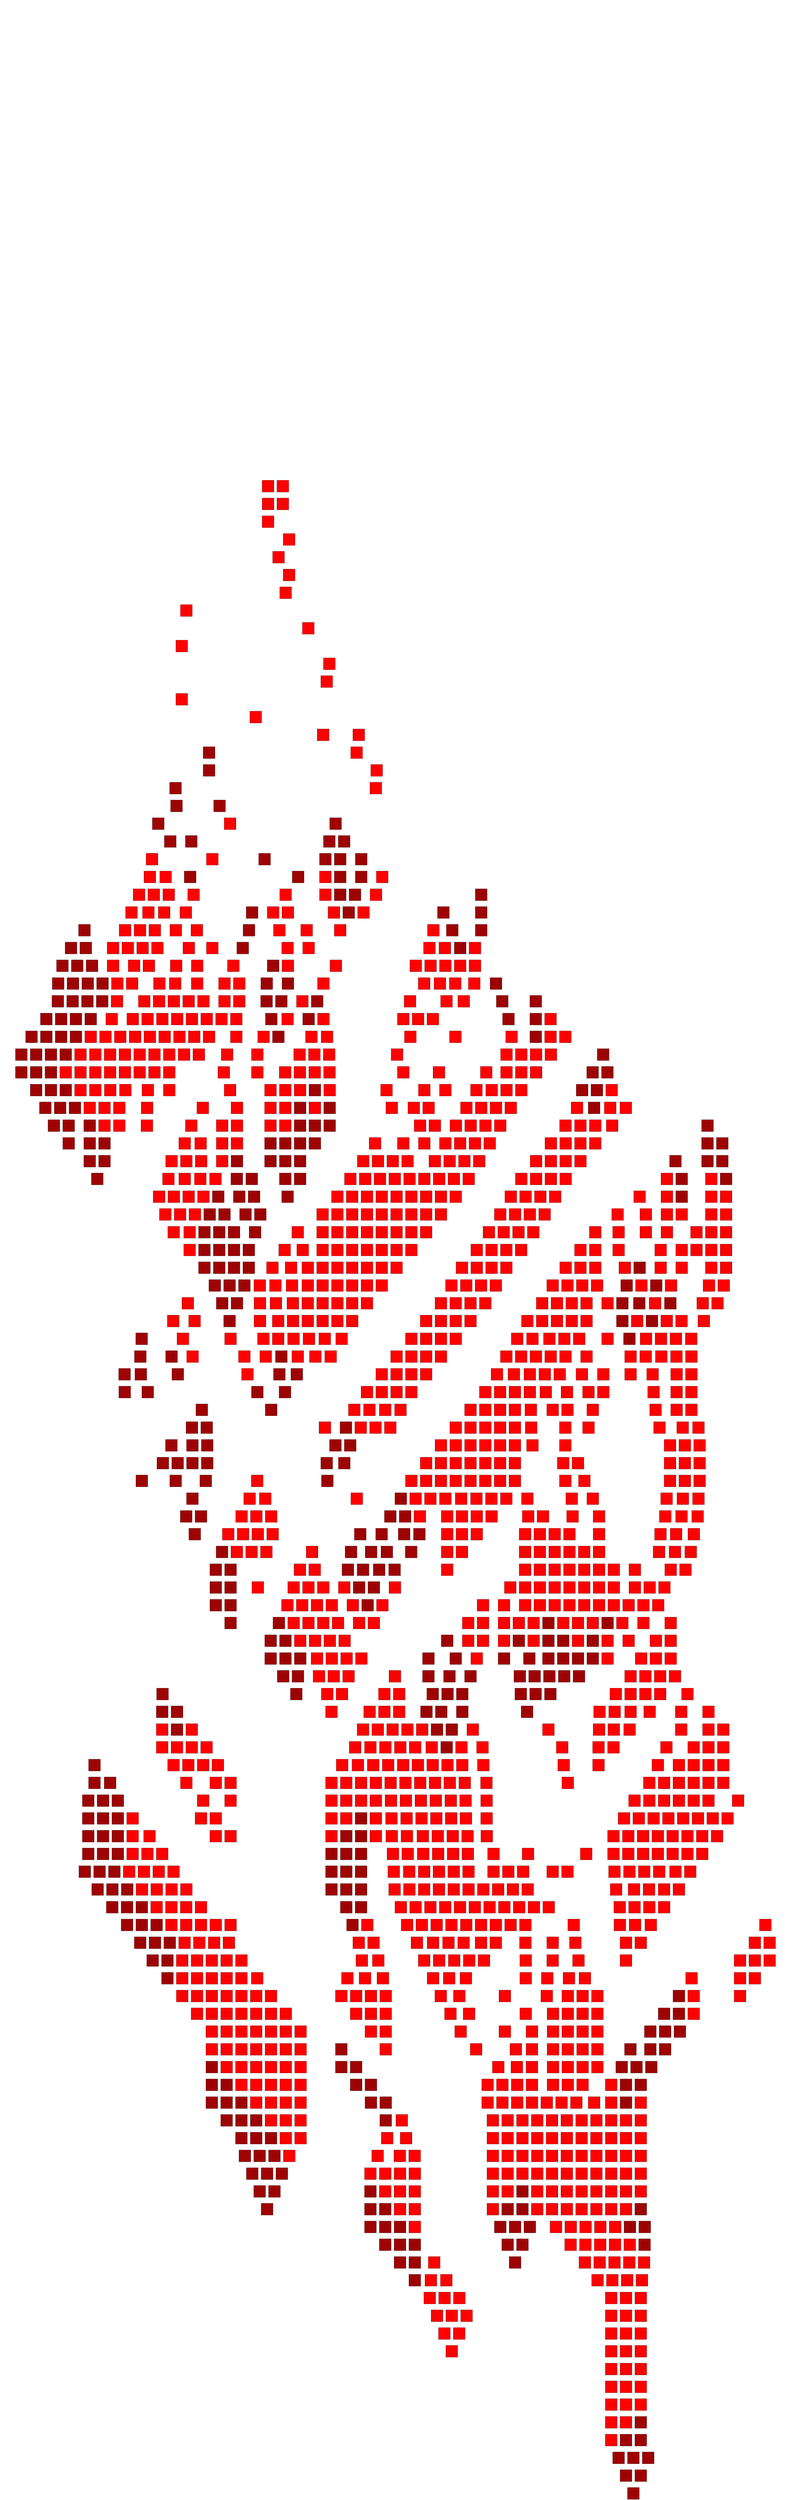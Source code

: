 digraph G{
    node[shape=box,width=1 height=1 fontname="Arial" fillcolor="white" style=invisible]
	edge[style = "bold" dir= "both" style= invisible arrowsize=0  ]
    raiz[label = "f/c" fillcolor="darkolivegreen1" pos = "-1,1!"  ]; 
	Columna0[ label="C0" fillcolor="#FFFFFF" pos="0,1!" ];
	raiz->Columna0
	Columna0->Columna1
	Columna1[ label="C1" fillcolor="#FFFFFF" pos="1,1!" ];
	Columna1->Columna2
	Columna2[ label="C2" fillcolor="#FFFFFF" pos="2,1!" ];
	Columna2->Columna3
	Columna3[ label="C3" fillcolor="#FFFFFF" pos="3,1!" ];
	Columna3->Columna4
	Columna4[ label="C4" fillcolor="#FFFFFF" pos="4,1!" ];
	Columna4->Columna5
	Columna5[ label="C5" fillcolor="#FFFFFF" pos="5,1!" ];
	Columna5->Columna6
	Columna6[ label="C6" fillcolor="#FFFFFF" pos="6,1!" ];
	Columna6->Columna7
	Columna7[ label="C7" fillcolor="#FFFFFF" pos="7,1!" ];
	Columna7->Columna8
	Columna8[ label="C8" fillcolor="#FFFFFF" pos="8,1!" ];
	Columna8->Columna9
	Columna9[ label="C9" fillcolor="#FFFFFF" pos="9,1!" ];
	Columna9->Columna10
	Columna10[ label="C10" fillcolor="#FFFFFF" pos="10,1!" ];
	Columna10->Columna11
	Columna11[ label="C11" fillcolor="#FFFFFF" pos="11,1!" ];
	Columna11->Columna12
	Columna12[ label="C12" fillcolor="#FFFFFF" pos="12,1!" ];
	Columna12->Columna13
	Columna13[ label="C13" fillcolor="#FFFFFF" pos="13,1!" ];
	Columna13->Columna14
	Columna14[ label="C14" fillcolor="#FFFFFF" pos="14,1!" ];
	Columna14->Columna15
	Columna15[ label="C15" fillcolor="#FFFFFF" pos="15,1!" ];
	Columna15->Columna16
	Columna16[ label="C16" fillcolor="#FFFFFF" pos="16,1!" ];
	Columna16->Columna17
	Columna17[ label="C17" fillcolor="#FFFFFF" pos="17,1!" ];
	Columna17->Columna18
	Columna18[ label="C18" fillcolor="#FFFFFF" pos="18,1!" ];
	Columna18->Columna19
	Columna19[ label="C19" fillcolor="#FFFFFF" pos="19,1!" ];
	Columna19->Columna20
	Columna20[ label="C20" fillcolor="#FFFFFF" pos="20,1!" ];
	Columna20->Columna21
	Columna21[ label="C21" fillcolor="#FFFFFF" pos="21,1!" ];
	Columna21->Columna22
	Columna22[ label="C22" fillcolor="#FFFFFF" pos="22,1!" ];
	Columna22->Columna23
	Columna23[ label="C23" fillcolor="#FFFFFF" pos="23,1!" ];
	Columna23->Columna24
	Columna24[ label="C24" fillcolor="#FFFFFF" pos="24,1!" ];
	Columna24->Columna25
	Columna25[ label="C25" fillcolor="#FFFFFF" pos="25,1!" ];
	Columna25->Columna26
	Columna26[ label="C26" fillcolor="#FFFFFF" pos="26,1!" ];
	Columna26->Columna27
	Columna27[ label="C27" fillcolor="#FFFFFF" pos="27,1!" ];
	Columna27->Columna28
	Columna28[ label="C28" fillcolor="#FFFFFF" pos="28,1!" ];
	Columna28->Columna29
	Columna29[ label="C29" fillcolor="#FFFFFF" pos="29,1!" ];
	Columna29->Columna30
	Columna30[ label="C30" fillcolor="#FFFFFF" pos="30,1!" ];
	Columna30->Columna31
	Columna31[ label="C31" fillcolor="#FFFFFF" pos="31,1!" ];
	Columna31->Columna32
	Columna32[ label="C32" fillcolor="#FFFFFF" pos="32,1!" ];
	Columna32->Columna33
	Columna33[ label="C33" fillcolor="#FFFFFF" pos="33,1!" ];
	Columna33->Columna34
	Columna34[ label="C34" fillcolor="#FFFFFF" pos="34,1!" ];
	Columna34->Columna35
	Columna35[ label="C35" fillcolor="#FFFFFF" pos="35,1!" ];
	Columna35->Columna36
	Columna36[ label="C36" fillcolor="#FFFFFF" pos="36,1!" ];
	Columna36->Columna37
	Columna37[ label="C37" fillcolor="#FFFFFF" pos="37,1!" ];
	Columna37->Columna38
	Columna38[ label="C38" fillcolor="#FFFFFF" pos="38,1!" ];
	Columna38->Columna39
	Columna39[ label="C39" fillcolor="#FFFFFF" pos="39,1!" ];
	Columna39->Columna40
	Columna40[ label="C40" fillcolor="#FFFFFF" pos="40,1!" ];
	Columna40->Columna41
	Columna41[ label="C41" fillcolor="#FFFFFF" pos="41,1!" ];
	Columna41->Columna42
	Columna42[ label="C42" fillcolor="#FFFFFF" pos="42,1!" ];
	Columna42->Columna43
	Columna43[ label="C43" fillcolor="#FFFFFF" pos="43,1!" ];
	Columna43->Columna44
	Columna44[ label="C44" fillcolor="#FFFFFF" pos="44,1!" ];
	Columna44->Columna45
	Columna45[ label="C45" fillcolor="#FFFFFF" pos="45,1!" ];
	Columna45->Columna46
	Columna46[ label="C46" fillcolor="#FFFFFF" pos="46,1!" ];
	Columna46->Columna47
	Columna47[ label="C47" fillcolor="#FFFFFF" pos="47,1!" ];
	Columna47->Columna48
	Columna48[ label="C48" fillcolor="#FFFFFF" pos="48,1!" ];
	Columna48->Columna49
	Columna49[ label="C49" fillcolor="#FFFFFF" pos="49,1!" ];
	Columna49->Columna50
	Columna50[ label="C50" fillcolor="#FFFFFF" pos="50,1!" ];
	Columna50->Columna51
	Columna51[ label="C51" fillcolor="#FFFFFF" pos="51,1!" ];
	Columna51->Columna52
	Columna52[ label="C52" fillcolor="#FFFFFF" pos="52,1!" ];
	Columna52->Columna53
	Columna53[ label="C53" fillcolor="#FFFFFF" pos="53,1!" ];
	Columna53->Columna54
	Columna54[ label="C54" fillcolor="#FFFFFF" pos="54,1!" ];
	Columna54->Columna55
	Columna55[ label="C55" fillcolor="#FFFFFF" pos="55,1!" ];
	Columna55->Columna56
	Columna56[ label="C56" fillcolor="#FFFFFF" pos="56,1!" ];
	Columna56->Columna57
	Columna57[ label="C57" fillcolor="#FFFFFF" pos="57,1!" ];
	Columna57->Columna58
	Columna58[ label="C58" fillcolor="#FFFFFF" pos="58,1!" ];
	Columna58->Columna59
	Columna59[ label="C59" fillcolor="#FFFFFF" pos="59,1!" ];
	Columna59->Columna60
	Columna60[ label="C60" fillcolor="#FFFFFF" pos="60,1!" ];
	Columna60->Columna61
	Columna61[ label="C61" fillcolor="#FFFFFF" pos="61,1!" ];
	Columna61->Columna62
	Columna62[ label="C62" fillcolor="#FFFFFF" pos="62,1!" ];
	Columna62->Columna63
	Columna63[ label="C63" fillcolor="#FFFFFF" pos="63,1!" ];
	Columna63->Columna64
	Columna64[ label="C64" fillcolor="#FFFFFF" pos="64,1!" ];
	Columna64->Columna65
	Columna65[ label="C65" fillcolor="#FFFFFF" pos="65,1!" ];
	Columna65->Columna66
	Columna66[ label="C66" fillcolor="#FFFFFF" pos="66,1!" ];
	Columna66->Columna67
	Columna67[ label="C67" fillcolor="#FFFFFF" pos="67,1!" ];
	Columna67->Columna68
	Columna68[ label="C68" fillcolor="#FFFFFF" pos="68,1!" ];
	Columna68->Columna69
	Columna69[ label="C69" fillcolor="#FFFFFF" pos="69,1!" ];
	Columna69->Columna70
	Columna70[ label="C70" fillcolor="#FFFFFF" pos="70,1!" ];
	Columna70->Columna71
	Columna71[ label="C71" fillcolor="#FFFFFF" pos="71,1!" ];
	Columna71->Columna72
	Columna72[ label="C72" fillcolor="#FFFFFF" pos="72,1!" ];
	Columna72->Columna73
	Columna73[ label="C73" fillcolor="#FFFFFF" pos="73,1!" ];
	Columna73->Columna74
	Columna74[ label="C74" fillcolor="#FFFFFF" pos="74,1!" ];
	Columna74->Columna75
	Columna75[ label="C75" fillcolor="#FFFFFF" pos="75,1!" ];
	Columna75->Columna76
	Columna76[ label="C76" fillcolor="#FFFFFF" pos="76,1!" ];
	Columna76->Columna77
	Columna77[ label="C77" fillcolor="#FFFFFF" pos="77,1!" ];
	Columna77->Columna78
	Columna78[ label="C78" fillcolor="#FFFFFF" pos="78,1!" ];
	Columna78->Columna79
	Columna79[ label="C79" fillcolor="#FFFFFF" pos="79,1!" ];
	Columna79->Columna80
	Columna80[ label="C80" fillcolor="#FFFFFF" pos="80,1!" ];
	Columna80->Columna81
	Columna81[ label="C81" fillcolor="#FFFFFF" pos="81,1!" ];
	Columna81->Columna82
	Columna82[ label="C82" fillcolor="#FFFFFF" pos="82,1!" ];
	Columna82->Columna83
	Columna83[ label="C83" fillcolor="#FFFFFF" pos="83,1!" ];
	Columna83->Columna84
	Columna84[ label="C84" fillcolor="#FFFFFF" pos="84,1!" ];
	Columna84->Columna85
	Columna85[ label="C85" fillcolor="#FFFFFF" pos="85,1!" ];
	Columna85->Columna86
	Columna86[ label="C86" fillcolor="#FFFFFF" pos="86,1!" ];
	Columna86->Columna87
	Columna87[ label="C87" fillcolor="#FFFFFF" pos="87,1!" ];
	Columna87->Columna88
	Columna88[ label="C88" fillcolor="#FFFFFF" pos="88,1!" ];
	Columna88->Columna89
	Columna89[ label="C89" fillcolor="#FFFFFF" pos="89,1!" ];
	Columna89->Columna90
	Columna90[ label="C90" fillcolor="#FFFFFF" pos="90,1!" ];
	Columna90->Columna91
	Columna91[ label="C91" fillcolor="#FFFFFF" pos="91,1!" ];
	Columna91->Columna92
	Columna92[ label="C92" fillcolor="#FFFFFF" pos="92,1!" ];
	Columna92->Columna93
	Columna93[ label="C93" fillcolor="#FFFFFF" pos="93,1!" ];
	Columna93->Columna94
	Columna94[ label="C94" fillcolor="#FFFFFF" pos="94,1!" ];
	Fila0[ label="F0" fillcolor="#FFFFFF" pos="-1,-0!"];
	raiz->Fila0
	Fila0->Fila1
	Fila1[ label="F1" fillcolor="#FFFFFF" pos="-1,-1!"];
	Fila1->Fila2
	Fila2[ label="F2" fillcolor="#FFFFFF" pos="-1,-2!"];
	Fila2->Fila3
	Fila3[ label="F3" fillcolor="#FFFFFF" pos="-1,-3!"];
	Fila3->Fila4
	Fila4[ label="F4" fillcolor="#FFFFFF" pos="-1,-4!"];
	Fila4->Fila5
	Fila5[ label="F5" fillcolor="#FFFFFF" pos="-1,-5!"];
	Fila5->Fila6
	Fila6[ label="F6" fillcolor="#FFFFFF" pos="-1,-6!"];
	Fila6->Fila7
	Fila7[ label="F7" fillcolor="#FFFFFF" pos="-1,-7!"];
	Fila7->Fila8
	Fila8[ label="F8" fillcolor="#FFFFFF" pos="-1,-8!"];
	Fila8->Fila9
	Fila9[ label="F9" fillcolor="#FFFFFF" pos="-1,-9!"];
	Fila9->Fila10
	Fila10[ label="F10" fillcolor="#FFFFFF" pos="-1,-10!"];
	Fila10->Fila11
	Fila11[ label="F11" fillcolor="#FFFFFF" pos="-1,-11!"];
	Fila11->Fila12
	Fila12[ label="F12" fillcolor="#FFFFFF" pos="-1,-12!"];
	Fila12->Fila13
	Fila13[ label="F13" fillcolor="#FFFFFF" pos="-1,-13!"];
	Fila13->Fila14
	Fila14[ label="F14" fillcolor="#FFFFFF" pos="-1,-14!"];
	Fila14->Fila15
	Fila15[ label="F15" fillcolor="#FFFFFF" pos="-1,-15!"];
	Fila15->Fila16
	Fila16[ label="F16" fillcolor="#FFFFFF" pos="-1,-16!"];
	Fila16->Fila17
	Fila17[ label="F17" fillcolor="#FFFFFF" pos="-1,-17!"];
	Fila17->Fila18
	Fila18[ label="F18" fillcolor="#FFFFFF" pos="-1,-18!"];
	Fila18->Fila19
	Fila19[ label="F19" fillcolor="#FFFFFF" pos="-1,-19!"];
	Fila19->Fila20
	Fila20[ label="F20" fillcolor="#FFFFFF" pos="-1,-20!"];
	Fila20->Fila21
	Fila21[ label="F21" fillcolor="#FFFFFF" pos="-1,-21!"];
	Fila21->Fila22
	Fila22[ label="F22" fillcolor="#FFFFFF" pos="-1,-22!"];
	Fila22->Fila23
	Fila23[ label="F23" fillcolor="#FFFFFF" pos="-1,-23!"];
	Fila23->Fila24
	Fila24[ label="F24" fillcolor="#FFFFFF" pos="-1,-24!"];
	Fila24->Fila25
	Fila25[ label="F25" fillcolor="#FFFFFF" pos="-1,-25!"];
	Fila25->Fila26
	Fila26[ label="F26" fillcolor="#FFFFFF" pos="-1,-26!"];
	Fila26->Fila27
	Fila27[ label="F27" fillcolor="#FFFFFF" pos="-1,-27!"];
	Fila27->Fila28
	Fila28[ label="F28" fillcolor="#FFFFFF" pos="-1,-28!"];
	Fila28->Fila29
	Fila29[ label="F29" fillcolor="#FFFFFF" pos="-1,-29!"];
	Fila29->Fila30
	Fila30[ label="F30" fillcolor="#FFFFFF" pos="-1,-30!"];
	Fila30->Fila31
	Fila31[ label="F31" fillcolor="#FFFFFF" pos="-1,-31!"];
	Fila31->Fila32
	Fila32[ label="F32" fillcolor="#FFFFFF" pos="-1,-32!"];
	Fila32->Fila33
	Fila33[ label="F33" fillcolor="#FFFFFF" pos="-1,-33!"];
	Fila33->Fila34
	Fila34[ label="F34" fillcolor="#FFFFFF" pos="-1,-34!"];
	Fila34->Fila35
	Fila35[ label="F35" fillcolor="#FFFFFF" pos="-1,-35!"];
	Fila35->Fila36
	Fila36[ label="F36" fillcolor="#FFFFFF" pos="-1,-36!"];
	Fila36->Fila37
	Fila37[ label="F37" fillcolor="#FFFFFF" pos="-1,-37!"];
	Fila37->Fila38
	Fila38[ label="F38" fillcolor="#FFFFFF" pos="-1,-38!"];
	Fila38->Fila39
	Fila39[ label="F39" fillcolor="#FFFFFF" pos="-1,-39!"];
	Fila39->Fila40
	Fila40[ label="F40" fillcolor="#FFFFFF" pos="-1,-40!"];
	Fila40->Fila41
	Fila41[ label="F41" fillcolor="#FFFFFF" pos="-1,-41!"];
	Fila41->Fila42
	Fila42[ label="F42" fillcolor="#FFFFFF" pos="-1,-42!"];
	Fila42->Fila43
	Fila43[ label="F43" fillcolor="#FFFFFF" pos="-1,-43!"];
	Fila43->Fila44
	Fila44[ label="F44" fillcolor="#FFFFFF" pos="-1,-44!"];
	Fila44->Fila45
	Fila45[ label="F45" fillcolor="#FFFFFF" pos="-1,-45!"];
	Fila45->Fila46
	Fila46[ label="F46" fillcolor="#FFFFFF" pos="-1,-46!"];
	Fila46->Fila47
	Fila47[ label="F47" fillcolor="#FFFFFF" pos="-1,-47!"];
	Fila47->Fila48
	Fila48[ label="F48" fillcolor="#FFFFFF" pos="-1,-48!"];
	Fila48->Fila49
	Fila49[ label="F49" fillcolor="#FFFFFF" pos="-1,-49!"];
	Fila49->Fila50
	Fila50[ label="F50" fillcolor="#FFFFFF" pos="-1,-50!"];
	Fila50->Fila51
	Fila51[ label="F51" fillcolor="#FFFFFF" pos="-1,-51!"];
	Fila51->Fila52
	Fila52[ label="F52" fillcolor="#FFFFFF" pos="-1,-52!"];
	Fila52->Fila53
	Fila53[ label="F53" fillcolor="#FFFFFF" pos="-1,-53!"];
	Fila53->Fila54
	Fila54[ label="F54" fillcolor="#FFFFFF" pos="-1,-54!"];
	Fila54->Fila55
	Fila55[ label="F55" fillcolor="#FFFFFF" pos="-1,-55!"];
	Fila55->Fila56
	Fila56[ label="F56" fillcolor="#FFFFFF" pos="-1,-56!"];
	Fila56->Fila57
	Fila57[ label="F57" fillcolor="#FFFFFF" pos="-1,-57!"];
	Fila57->Fila58
	Fila58[ label="F58" fillcolor="#FFFFFF" pos="-1,-58!"];
	Fila58->Fila59
	Fila59[ label="F59" fillcolor="#FFFFFF" pos="-1,-59!"];
	Fila59->Fila60
	Fila60[ label="F60" fillcolor="#FFFFFF" pos="-1,-60!"];
	Fila60->Fila61
	Fila61[ label="F61" fillcolor="#FFFFFF" pos="-1,-61!"];
	Fila61->Fila62
	Fila62[ label="F62" fillcolor="#FFFFFF" pos="-1,-62!"];
	Fila62->Fila63
	Fila63[ label="F63" fillcolor="#FFFFFF" pos="-1,-63!"];
	Fila63->Fila64
	Fila64[ label="F64" fillcolor="#FFFFFF" pos="-1,-64!"];
	Fila64->Fila65
	Fila65[ label="F65" fillcolor="#FFFFFF" pos="-1,-65!"];
	Fila65->Fila66
	Fila66[ label="F66" fillcolor="#FFFFFF" pos="-1,-66!"];
	Fila66->Fila67
	Fila67[ label="F67" fillcolor="#FFFFFF" pos="-1,-67!"];
	Fila67->Fila68
	Fila68[ label="F68" fillcolor="#FFFFFF" pos="-1,-68!"];
	Fila68->Fila69
	Fila69[ label="F69" fillcolor="#FFFFFF" pos="-1,-69!"];
	Fila69->Fila70
	Fila70[ label="F70" fillcolor="#FFFFFF" pos="-1,-70!"];
	Fila70->Fila71
	Fila71[ label="F71" fillcolor="#FFFFFF" pos="-1,-71!"];
	Fila71->Fila72
	Fila72[ label="F72" fillcolor="#FFFFFF" pos="-1,-72!"];
	Fila72->Fila73
	Fila73[ label="F73" fillcolor="#FFFFFF" pos="-1,-73!"];
	Fila73->Fila74
	Fila74[ label="F74" fillcolor="#FFFFFF" pos="-1,-74!"];
	Fila74->Fila75
	Fila75[ label="F75" fillcolor="#FFFFFF" pos="-1,-75!"];
	Fila75->Fila76
	Fila76[ label="F76" fillcolor="#FFFFFF" pos="-1,-76!"];
	Fila76->Fila77
	Fila77[ label="F77" fillcolor="#FFFFFF" pos="-1,-77!"];
	Fila77->Fila78
	Fila78[ label="F78" fillcolor="#FFFFFF" pos="-1,-78!"];
	Fila78->Fila79
	Fila79[ label="F79" fillcolor="#FFFFFF" pos="-1,-79!"];
	Fila79->Fila80
	Fila80[ label="F80" fillcolor="#FFFFFF" pos="-1,-80!"];
	Fila80->Fila81
	Fila81[ label="F81" fillcolor="#FFFFFF" pos="-1,-81!"];
	Fila81->Fila82
	Fila82[ label="F82" fillcolor="#FFFFFF" pos="-1,-82!"];
	Fila82->Fila83
	Fila83[ label="F83" fillcolor="#FFFFFF" pos="-1,-83!"];
	Fila83->Fila84
	Fila84[ label="F84" fillcolor="#FFFFFF" pos="-1,-84!"];
	Fila84->Fila85
	Fila85[ label="F85" fillcolor="#FFFFFF" pos="-1,-85!"];
	Fila85->Fila86
	Fila86[ label="F86" fillcolor="#FFFFFF" pos="-1,-86!"];
	Fila86->Fila87
	Fila87[ label="F87" fillcolor="#FFFFFF" pos="-1,-87!"];
	Fila87->Fila88
	Fila88[ label="F88" fillcolor="#FFFFFF" pos="-1,-88!"];
	Fila88->Fila89
	Fila89[ label="F89" fillcolor="#FFFFFF" pos="-1,-89!"];
	Fila89->Fila90
	Fila90[ label="F90" fillcolor="#FFFFFF" pos="-1,-90!"];
	Fila90->Fila91
	Fila91[ label="F91" fillcolor="#FFFFFF" pos="-1,-91!"];
	Fila91->Fila92
	Fila92[ label="F92" fillcolor="#FFFFFF" pos="-1,-92!"];
	Fila92->Fila93
	Fila93[ label="F93" fillcolor="#FFFFFF" pos="-1,-93!"];
	Fila93->Fila94
	Fila94[ label="F94" fillcolor="#FFFFFF" pos="-1,-94!"];
	Fila94->Fila95
	Fila95[ label="F95" fillcolor="#FFFFFF" pos="-1,-95!"];
	Fila95->Fila96
	Fila96[ label="F96" fillcolor="#FFFFFF" pos="-1,-96!"];
	Fila96->Fila97
	Fila97[ label="F97" fillcolor="#FFFFFF" pos="-1,-97!"];
	Fila97->Fila98
	Fila98[ label="F98" fillcolor="#FFFFFF" pos="-1,-98!"];
	Fila98->Fila99
	Fila99[ label="F99" fillcolor="#FFFFFF" pos="-1,-99!"];
	Fila99->Fila100
	Fila100[ label="F100" fillcolor="#FFFFFF" pos="-1,-100!"];
	Fila100->Fila101
	Fila101[ label="F101" fillcolor="#FFFFFF" pos="-1,-101!"];
	Fila101->Fila102
	Fila102[ label="F102" fillcolor="#FFFFFF" pos="-1,-102!"];
	Fila102->Fila103
	Fila103[ label="F103" fillcolor="#FFFFFF" pos="-1,-103!"];
	Fila103->Fila104
	Fila104[ label="F104" fillcolor="#FFFFFF" pos="-1,-104!"];
	Fila104->Fila105
	Fila105[ label="F105" fillcolor="#FFFFFF" pos="-1,-105!"];
	Fila105->Fila106
	Fila106[ label="F106" fillcolor="#FFFFFF" pos="-1,-106!"];
	Fila106->Fila107
	Fila107[ label="F107" fillcolor="#FFFFFF" pos="-1,-107!"];


	Nodo46_5[style= filled  label="	" fillcolor="#9E0303" pos="46,-5!"];
	Fila5->Nodo46_5
	Columna46->Nodo46_5
	Nodo47_5[style= filled  label="	" fillcolor="#9E0303" pos="47,-5!"];
	Nodo46_5->Nodo47_5
	Columna47->Nodo47_5
	Nodo48_5[style= filled  label="	" fillcolor="#9E0303" pos="48,-5!"];
	Nodo47_5->Nodo48_5
	Columna48->Nodo48_5
	Nodo49_5[style= filled  label="	" fillcolor="#FF0000" pos="49,-5!"];
	Nodo48_5->Nodo49_5
	Columna49->Nodo49_5
	Nodo50_5[style= filled  label="	" fillcolor="#FF0000" pos="50,-5!"];
	Nodo49_5->Nodo50_5
	Columna50->Nodo50_5
	Nodo51_5[style= filled  label="	" fillcolor="#FF0000" pos="51,-5!"];
	Nodo50_5->Nodo51_5
	Columna51->Nodo51_5
	Nodo52_5[style= filled  label="	" fillcolor="#FF0000" pos="52,-5!"];
	Nodo51_5->Nodo52_5
	Columna52->Nodo52_5
	Nodo53_5[style= filled  label="	" fillcolor="#FF0000" pos="53,-5!"];
	Nodo52_5->Nodo53_5
	Columna53->Nodo53_5
	Nodo54_5[style= filled  label="	" fillcolor="#FF0000" pos="54,-5!"];
	Nodo53_5->Nodo54_5
	Columna54->Nodo54_5
	Nodo55_5[style= filled  label="	" fillcolor="#FF0000" pos="55,-5!"];
	Nodo54_5->Nodo55_5
	Columna55->Nodo55_5
	Nodo56_5[style= filled  label="	" fillcolor="#FF0000" pos="56,-5!"];
	Nodo55_5->Nodo56_5
	Columna56->Nodo56_5
	Nodo57_5[style= filled  label="	" fillcolor="#FF0000" pos="57,-5!"];
	Nodo56_5->Nodo57_5
	Columna57->Nodo57_5
	Nodo58_5[style= filled  label="	" fillcolor="#FF0000" pos="58,-5!"];
	Nodo57_5->Nodo58_5
	Columna58->Nodo58_5
	Nodo59_5[style= filled  label="	" fillcolor="#FF0000" pos="59,-5!"];
	Nodo58_5->Nodo59_5
	Columna59->Nodo59_5
	Nodo60_5[style= filled  label="	" fillcolor="#FF0000" pos="60,-5!"];
	Nodo59_5->Nodo60_5
	Columna60->Nodo60_5
	Nodo61_5[style= filled  label="	" fillcolor="#FF0000" pos="61,-5!"];
	Nodo60_5->Nodo61_5
	Columna61->Nodo61_5
	Nodo62_5[style= filled  label="	" fillcolor="#FF0000" pos="62,-5!"];
	Nodo61_5->Nodo62_5
	Columna62->Nodo62_5
	Nodo63_5[style= filled  label="	" fillcolor="#FF0000" pos="63,-5!"];
	Nodo62_5->Nodo63_5
	Columna63->Nodo63_5
	Nodo64_5[style= filled  label="	" fillcolor="#FF0000" pos="64,-5!"];
	Nodo63_5->Nodo64_5
	Columna64->Nodo64_5
	Nodo65_5[style= filled  label="	" fillcolor="#FF0000" pos="65,-5!"];
	Nodo64_5->Nodo65_5
	Columna65->Nodo65_5
	Nodo66_5[style= filled  label="	" fillcolor="#FF0000" pos="66,-5!"];
	Nodo65_5->Nodo66_5
	Columna66->Nodo66_5
	Nodo67_5[style= filled  label="	" fillcolor="#FF0000" pos="67,-5!"];
	Nodo66_5->Nodo67_5
	Columna67->Nodo67_5
	Nodo68_5[style= filled  label="	" fillcolor="#FF0000" pos="68,-5!"];
	Nodo67_5->Nodo68_5
	Columna68->Nodo68_5
	Nodo69_5[style= filled  label="	" fillcolor="#FF0000" pos="69,-5!"];
	Nodo68_5->Nodo69_5
	Columna69->Nodo69_5
	Nodo46_6[style= filled  label="	" fillcolor="#9E0303" pos="46,-6!"];
	Fila6->Nodo46_6
	Nodo46_5->Nodo46_6
	Nodo47_6[style= filled  label="	" fillcolor="#9E0303" pos="47,-6!"];
	Nodo46_6->Nodo47_6
	Nodo47_5->Nodo47_6
	Nodo48_6[style= filled  label="	" fillcolor="#9E0303" pos="48,-6!"];
	Nodo47_6->Nodo48_6
	Nodo48_5->Nodo48_6
	Nodo49_6[style= filled  label="	" fillcolor="#FF0000" pos="49,-6!"];
	Nodo48_6->Nodo49_6
	Nodo49_5->Nodo49_6
	Nodo50_6[style= filled  label="	" fillcolor="#FF0000" pos="50,-6!"];
	Nodo49_6->Nodo50_6
	Nodo50_5->Nodo50_6
	Nodo51_6[style= filled  label="	" fillcolor="#FF0000" pos="51,-6!"];
	Nodo50_6->Nodo51_6
	Nodo51_5->Nodo51_6
	Nodo52_6[style= filled  label="	" fillcolor="#FF0000" pos="52,-6!"];
	Nodo51_6->Nodo52_6
	Nodo52_5->Nodo52_6
	Nodo53_6[style= filled  label="	" fillcolor="#FF0000" pos="53,-6!"];
	Nodo52_6->Nodo53_6
	Nodo53_5->Nodo53_6
	Nodo54_6[style= filled  label="	" fillcolor="#FF0000" pos="54,-6!"];
	Nodo53_6->Nodo54_6
	Nodo54_5->Nodo54_6
	Nodo55_6[style= filled  label="	" fillcolor="#FF0000" pos="55,-6!"];
	Nodo54_6->Nodo55_6
	Nodo55_5->Nodo55_6
	Nodo56_6[style= filled  label="	" fillcolor="#FF0000" pos="56,-6!"];
	Nodo55_6->Nodo56_6
	Nodo56_5->Nodo56_6
	Nodo57_6[style= filled  label="	" fillcolor="#FF0000" pos="57,-6!"];
	Nodo56_6->Nodo57_6
	Nodo57_5->Nodo57_6
	Nodo58_6[style= filled  label="	" fillcolor="#FF0000" pos="58,-6!"];
	Nodo57_6->Nodo58_6
	Nodo58_5->Nodo58_6
	Nodo59_6[style= filled  label="	" fillcolor="#FF0000" pos="59,-6!"];
	Nodo58_6->Nodo59_6
	Nodo59_5->Nodo59_6
	Nodo60_6[style= filled  label="	" fillcolor="#FF0000" pos="60,-6!"];
	Nodo59_6->Nodo60_6
	Nodo60_5->Nodo60_6
	Nodo61_6[style= filled  label="	" fillcolor="#FF0000" pos="61,-6!"];
	Nodo60_6->Nodo61_6
	Nodo61_5->Nodo61_6
	Nodo62_6[style= filled  label="	" fillcolor="#FF0000" pos="62,-6!"];
	Nodo61_6->Nodo62_6
	Nodo62_5->Nodo62_6
	Nodo63_6[style= filled  label="	" fillcolor="#FF0000" pos="63,-6!"];
	Nodo62_6->Nodo63_6
	Nodo63_5->Nodo63_6
	Nodo64_6[style= filled  label="	" fillcolor="#FF0000" pos="64,-6!"];
	Nodo63_6->Nodo64_6
	Nodo64_5->Nodo64_6
	Nodo65_6[style= filled  label="	" fillcolor="#FF0000" pos="65,-6!"];
	Nodo64_6->Nodo65_6
	Nodo65_5->Nodo65_6
	Nodo66_6[style= filled  label="	" fillcolor="#FF0000" pos="66,-6!"];
	Nodo65_6->Nodo66_6
	Nodo66_5->Nodo66_6
	Nodo67_6[style= filled  label="	" fillcolor="#FF0000" pos="67,-6!"];
	Nodo66_6->Nodo67_6
	Nodo67_5->Nodo67_6
	Nodo68_6[style= filled  label="	" fillcolor="#FF0000" pos="68,-6!"];
	Nodo67_6->Nodo68_6
	Nodo68_5->Nodo68_6
	Nodo69_6[style= filled  label="	" fillcolor="#FF0000" pos="69,-6!"];
	Nodo68_6->Nodo69_6
	Nodo69_5->Nodo69_6
	Nodo46_7[style= filled  label="	" fillcolor="#9E0303" pos="46,-7!"];
	Fila7->Nodo46_7
	Nodo46_6->Nodo46_7
	Nodo47_7[style= filled  label="	" fillcolor="#9E0303" pos="47,-7!"];
	Nodo46_7->Nodo47_7
	Nodo47_6->Nodo47_7
	Nodo48_7[style= filled  label="	" fillcolor="#9E0303" pos="48,-7!"];
	Nodo47_7->Nodo48_7
	Nodo48_6->Nodo48_7
	Nodo49_7[style= filled  label="	" fillcolor="#FF0000" pos="49,-7!"];
	Nodo48_7->Nodo49_7
	Nodo49_6->Nodo49_7
	Nodo50_7[style= filled  label="	" fillcolor="#FF0000" pos="50,-7!"];
	Nodo49_7->Nodo50_7
	Nodo50_6->Nodo50_7
	Nodo51_7[style= filled  label="	" fillcolor="#FF0000" pos="51,-7!"];
	Nodo50_7->Nodo51_7
	Nodo51_6->Nodo51_7
	Nodo52_7[style= filled  label="	" fillcolor="#FF0000" pos="52,-7!"];
	Nodo51_7->Nodo52_7
	Nodo52_6->Nodo52_7
	Nodo53_7[style= filled  label="	" fillcolor="#FF0000" pos="53,-7!"];
	Nodo52_7->Nodo53_7
	Nodo53_6->Nodo53_7
	Nodo54_7[style= filled  label="	" fillcolor="#FF0000" pos="54,-7!"];
	Nodo53_7->Nodo54_7
	Nodo54_6->Nodo54_7
	Nodo55_7[style= filled  label="	" fillcolor="#FF0000" pos="55,-7!"];
	Nodo54_7->Nodo55_7
	Nodo55_6->Nodo55_7
	Nodo56_7[style= filled  label="	" fillcolor="#FF0000" pos="56,-7!"];
	Nodo55_7->Nodo56_7
	Nodo56_6->Nodo56_7
	Nodo57_7[style= filled  label="	" fillcolor="#FF0000" pos="57,-7!"];
	Nodo56_7->Nodo57_7
	Nodo57_6->Nodo57_7
	Nodo58_7[style= filled  label="	" fillcolor="#FF0000" pos="58,-7!"];
	Nodo57_7->Nodo58_7
	Nodo58_6->Nodo58_7
	Nodo59_7[style= filled  label="	" fillcolor="#FF0000" pos="59,-7!"];
	Nodo58_7->Nodo59_7
	Nodo59_6->Nodo59_7
	Nodo60_7[style= filled  label="	" fillcolor="#FF0000" pos="60,-7!"];
	Nodo59_7->Nodo60_7
	Nodo60_6->Nodo60_7
	Nodo61_7[style= filled  label="	" fillcolor="#FF0000" pos="61,-7!"];
	Nodo60_7->Nodo61_7
	Nodo61_6->Nodo61_7
	Nodo62_7[style= filled  label="	" fillcolor="#FF0000" pos="62,-7!"];
	Nodo61_7->Nodo62_7
	Nodo62_6->Nodo62_7
	Nodo63_7[style= filled  label="	" fillcolor="#FF0000" pos="63,-7!"];
	Nodo62_7->Nodo63_7
	Nodo63_6->Nodo63_7
	Nodo64_7[style= filled  label="	" fillcolor="#FF0000" pos="64,-7!"];
	Nodo63_7->Nodo64_7
	Nodo64_6->Nodo64_7
	Nodo65_7[style= filled  label="	" fillcolor="#FF0000" pos="65,-7!"];
	Nodo64_7->Nodo65_7
	Nodo65_6->Nodo65_7
	Nodo66_7[style= filled  label="	" fillcolor="#FF0000" pos="66,-7!"];
	Nodo65_7->Nodo66_7
	Nodo66_6->Nodo66_7
	Nodo67_7[style= filled  label="	" fillcolor="#FF0000" pos="67,-7!"];
	Nodo66_7->Nodo67_7
	Nodo67_6->Nodo67_7
	Nodo68_7[style= filled  label="	" fillcolor="#FF0000" pos="68,-7!"];
	Nodo67_7->Nodo68_7
	Nodo68_6->Nodo68_7
	Nodo69_7[style= filled  label="	" fillcolor="#FF0000" pos="69,-7!"];
	Nodo68_7->Nodo69_7
	Nodo69_6->Nodo69_7
	Nodo46_8[style= filled  label="	" fillcolor="#FF0000" pos="46,-8!"];
	Fila8->Nodo46_8
	Nodo46_7->Nodo46_8
	Nodo47_8[style= filled  label="	" fillcolor="#FF0000" pos="47,-8!"];
	Nodo46_8->Nodo47_8
	Nodo47_7->Nodo47_8
	Nodo48_8[style= filled  label="	" fillcolor="#FF0000" pos="48,-8!"];
	Nodo47_8->Nodo48_8
	Nodo48_7->Nodo48_8
	Nodo49_8[style= filled  label="	" fillcolor="#FF0000" pos="49,-8!"];
	Nodo48_8->Nodo49_8
	Nodo49_7->Nodo49_8
	Nodo50_8[style= filled  label="	" fillcolor="#FF0000" pos="50,-8!"];
	Nodo49_8->Nodo50_8
	Nodo50_7->Nodo50_8
	Nodo51_8[style= filled  label="	" fillcolor="#FF0000" pos="51,-8!"];
	Nodo50_8->Nodo51_8
	Nodo51_7->Nodo51_8
	Nodo52_8[style= filled  label="	" fillcolor="#FF0000" pos="52,-8!"];
	Nodo51_8->Nodo52_8
	Nodo52_7->Nodo52_8
	Nodo53_8[style= filled  label="	" fillcolor="#FF0000" pos="53,-8!"];
	Nodo52_8->Nodo53_8
	Nodo53_7->Nodo53_8
	Nodo54_8[style= filled  label="	" fillcolor="#FF0000" pos="54,-8!"];
	Nodo53_8->Nodo54_8
	Nodo54_7->Nodo54_8
	Nodo55_8[style= filled  label="	" fillcolor="#FF0000" pos="55,-8!"];
	Nodo54_8->Nodo55_8
	Nodo55_7->Nodo55_8
	Nodo56_8[style= filled  label="	" fillcolor="#FF0000" pos="56,-8!"];
	Nodo55_8->Nodo56_8
	Nodo56_7->Nodo56_8
	Nodo57_8[style= filled  label="	" fillcolor="#FF0000" pos="57,-8!"];
	Nodo56_8->Nodo57_8
	Nodo57_7->Nodo57_8
	Nodo38_9[style= filled  label="	" fillcolor="#9E0303" pos="38,-9!"];
	Fila9->Nodo38_9
	Columna38->Nodo38_9
	Nodo39_9[style= filled  label="	" fillcolor="#9E0303" pos="39,-9!"];
	Nodo38_9->Nodo39_9
	Columna39->Nodo39_9
	Nodo40_9[style= filled  label="	" fillcolor="#9E0303" pos="40,-9!"];
	Nodo39_9->Nodo40_9
	Columna40->Nodo40_9
	Nodo41_9[style= filled  label="	" fillcolor="#FF0000" pos="41,-9!"];
	Nodo40_9->Nodo41_9
	Columna41->Nodo41_9
	Nodo42_9[style= filled  label="	" fillcolor="#FF0000" pos="42,-9!"];
	Nodo41_9->Nodo42_9
	Columna42->Nodo42_9
	Nodo43_9[style= filled  label="	" fillcolor="#FF0000" pos="43,-9!"];
	Nodo42_9->Nodo43_9
	Columna43->Nodo43_9
	Nodo44_9[style= filled  label="	" fillcolor="#FF0000" pos="44,-9!"];
	Nodo43_9->Nodo44_9
	Columna44->Nodo44_9
	Nodo45_9[style= filled  label="	" fillcolor="#FF0000" pos="45,-9!"];
	Nodo44_9->Nodo45_9
	Columna45->Nodo45_9
	Nodo46_9[style= filled  label="	" fillcolor="#FF0000" pos="46,-9!"];
	Nodo45_9->Nodo46_9
	Nodo46_8->Nodo46_9
	Nodo47_9[style= filled  label="	" fillcolor="#FF0000" pos="47,-9!"];
	Nodo46_9->Nodo47_9
	Nodo47_8->Nodo47_9
	Nodo48_9[style= filled  label="	" fillcolor="#FF0000" pos="48,-9!"];
	Nodo47_9->Nodo48_9
	Nodo48_8->Nodo48_9
	Nodo49_9[style= filled  label="	" fillcolor="#FF0000" pos="49,-9!"];
	Nodo48_9->Nodo49_9
	Nodo49_8->Nodo49_9
	Nodo50_9[style= filled  label="	" fillcolor="#FF0000" pos="50,-9!"];
	Nodo49_9->Nodo50_9
	Nodo50_8->Nodo50_9
	Nodo51_9[style= filled  label="	" fillcolor="#FF0000" pos="51,-9!"];
	Nodo50_9->Nodo51_9
	Nodo51_8->Nodo51_9
	Nodo52_9[style= filled  label="	" fillcolor="#FF0000" pos="52,-9!"];
	Nodo51_9->Nodo52_9
	Nodo52_8->Nodo52_9
	Nodo53_9[style= filled  label="	" fillcolor="#FF0000" pos="53,-9!"];
	Nodo52_9->Nodo53_9
	Nodo53_8->Nodo53_9
	Nodo54_9[style= filled  label="	" fillcolor="#9E0303" pos="54,-9!"];
	Nodo53_9->Nodo54_9
	Nodo54_8->Nodo54_9
	Nodo55_9[style= filled  label="	" fillcolor="#9E0303" pos="55,-9!"];
	Nodo54_9->Nodo55_9
	Nodo55_8->Nodo55_9
	Nodo56_9[style= filled  label="	" fillcolor="#9E0303" pos="56,-9!"];
	Nodo55_9->Nodo56_9
	Nodo56_8->Nodo56_9
	Nodo57_9[style= filled  label="	" fillcolor="#9E0303" pos="57,-9!"];
	Nodo56_9->Nodo57_9
	Nodo57_8->Nodo57_9
	Nodo71_9[style= filled  label="	" fillcolor="#FF0000" pos="71,-9!"];
	Nodo57_9->Nodo71_9
	Columna71->Nodo71_9
	Nodo72_9[style= filled  label="	" fillcolor="#FF0000" pos="72,-9!"];
	Nodo71_9->Nodo72_9
	Columna72->Nodo72_9
	Nodo73_9[style= filled  label="	" fillcolor="#FF0000" pos="73,-9!"];
	Nodo72_9->Nodo73_9
	Columna73->Nodo73_9
	Nodo38_10[style= filled  label="	" fillcolor="#9E0303" pos="38,-10!"];
	Fila10->Nodo38_10
	Nodo38_9->Nodo38_10
	Nodo39_10[style= filled  label="	" fillcolor="#9E0303" pos="39,-10!"];
	Nodo38_10->Nodo39_10
	Nodo39_9->Nodo39_10
	Nodo40_10[style= filled  label="	" fillcolor="#9E0303" pos="40,-10!"];
	Nodo39_10->Nodo40_10
	Nodo40_9->Nodo40_10
	Nodo41_10[style= filled  label="	" fillcolor="#FF0000" pos="41,-10!"];
	Nodo40_10->Nodo41_10
	Nodo41_9->Nodo41_10
	Nodo42_10[style= filled  label="	" fillcolor="#FF0000" pos="42,-10!"];
	Nodo41_10->Nodo42_10
	Nodo42_9->Nodo42_10
	Nodo43_10[style= filled  label="	" fillcolor="#FF0000" pos="43,-10!"];
	Nodo42_10->Nodo43_10
	Nodo43_9->Nodo43_10
	Nodo44_10[style= filled  label="	" fillcolor="#FF0000" pos="44,-10!"];
	Nodo43_10->Nodo44_10
	Nodo44_9->Nodo44_10
	Nodo45_10[style= filled  label="	" fillcolor="#FF0000" pos="45,-10!"];
	Nodo44_10->Nodo45_10
	Nodo45_9->Nodo45_10
	Nodo46_10[style= filled  label="	" fillcolor="#FF0000" pos="46,-10!"];
	Nodo45_10->Nodo46_10
	Nodo46_9->Nodo46_10
	Nodo47_10[style= filled  label="	" fillcolor="#FF0000" pos="47,-10!"];
	Nodo46_10->Nodo47_10
	Nodo47_9->Nodo47_10
	Nodo48_10[style= filled  label="	" fillcolor="#FF0000" pos="48,-10!"];
	Nodo47_10->Nodo48_10
	Nodo48_9->Nodo48_10
	Nodo49_10[style= filled  label="	" fillcolor="#FF0000" pos="49,-10!"];
	Nodo48_10->Nodo49_10
	Nodo49_9->Nodo49_10
	Nodo50_10[style= filled  label="	" fillcolor="#FF0000" pos="50,-10!"];
	Nodo49_10->Nodo50_10
	Nodo50_9->Nodo50_10
	Nodo51_10[style= filled  label="	" fillcolor="#FF0000" pos="51,-10!"];
	Nodo50_10->Nodo51_10
	Nodo51_9->Nodo51_10
	Nodo52_10[style= filled  label="	" fillcolor="#FF0000" pos="52,-10!"];
	Nodo51_10->Nodo52_10
	Nodo52_9->Nodo52_10
	Nodo53_10[style= filled  label="	" fillcolor="#FF0000" pos="53,-10!"];
	Nodo52_10->Nodo53_10
	Nodo53_9->Nodo53_10
	Nodo54_10[style= filled  label="	" fillcolor="#9E0303" pos="54,-10!"];
	Nodo53_10->Nodo54_10
	Nodo54_9->Nodo54_10
	Nodo55_10[style= filled  label="	" fillcolor="#9E0303" pos="55,-10!"];
	Nodo54_10->Nodo55_10
	Nodo55_9->Nodo55_10
	Nodo56_10[style= filled  label="	" fillcolor="#9E0303" pos="56,-10!"];
	Nodo55_10->Nodo56_10
	Nodo56_9->Nodo56_10
	Nodo57_10[style= filled  label="	" fillcolor="#9E0303" pos="57,-10!"];
	Nodo56_10->Nodo57_10
	Nodo57_9->Nodo57_10
	Nodo71_10[style= filled  label="	" fillcolor="#FF0000" pos="71,-10!"];
	Nodo57_10->Nodo71_10
	Nodo71_9->Nodo71_10
	Nodo72_10[style= filled  label="	" fillcolor="#FF0000" pos="72,-10!"];
	Nodo71_10->Nodo72_10
	Nodo72_9->Nodo72_10
	Nodo73_10[style= filled  label="	" fillcolor="#FF0000" pos="73,-10!"];
	Nodo72_10->Nodo73_10
	Nodo73_9->Nodo73_10
	Nodo38_11[style= filled  label="	" fillcolor="#9E0303" pos="38,-11!"];
	Fila11->Nodo38_11
	Nodo38_10->Nodo38_11
	Nodo39_11[style= filled  label="	" fillcolor="#9E0303" pos="39,-11!"];
	Nodo38_11->Nodo39_11
	Nodo39_10->Nodo39_11
	Nodo40_11[style= filled  label="	" fillcolor="#9E0303" pos="40,-11!"];
	Nodo39_11->Nodo40_11
	Nodo40_10->Nodo40_11
	Nodo41_11[style= filled  label="	" fillcolor="#FF0000" pos="41,-11!"];
	Nodo40_11->Nodo41_11
	Nodo41_10->Nodo41_11
	Nodo42_11[style= filled  label="	" fillcolor="#FF0000" pos="42,-11!"];
	Nodo41_11->Nodo42_11
	Nodo42_10->Nodo42_11
	Nodo43_11[style= filled  label="	" fillcolor="#FF0000" pos="43,-11!"];
	Nodo42_11->Nodo43_11
	Nodo43_10->Nodo43_11
	Nodo44_11[style= filled  label="	" fillcolor="#FF0000" pos="44,-11!"];
	Nodo43_11->Nodo44_11
	Nodo44_10->Nodo44_11
	Nodo45_11[style= filled  label="	" fillcolor="#FF0000" pos="45,-11!"];
	Nodo44_11->Nodo45_11
	Nodo45_10->Nodo45_11
	Nodo46_11[style= filled  label="	" fillcolor="#FF0000" pos="46,-11!"];
	Nodo45_11->Nodo46_11
	Nodo46_10->Nodo46_11
	Nodo47_11[style= filled  label="	" fillcolor="#FF0000" pos="47,-11!"];
	Nodo46_11->Nodo47_11
	Nodo47_10->Nodo47_11
	Nodo48_11[style= filled  label="	" fillcolor="#FF0000" pos="48,-11!"];
	Nodo47_11->Nodo48_11
	Nodo48_10->Nodo48_11
	Nodo49_11[style= filled  label="	" fillcolor="#FF0000" pos="49,-11!"];
	Nodo48_11->Nodo49_11
	Nodo49_10->Nodo49_11
	Nodo50_11[style= filled  label="	" fillcolor="#FF0000" pos="50,-11!"];
	Nodo49_11->Nodo50_11
	Nodo50_10->Nodo50_11
	Nodo51_11[style= filled  label="	" fillcolor="#FF0000" pos="51,-11!"];
	Nodo50_11->Nodo51_11
	Nodo51_10->Nodo51_11
	Nodo52_11[style= filled  label="	" fillcolor="#FF0000" pos="52,-11!"];
	Nodo51_11->Nodo52_11
	Nodo52_10->Nodo52_11
	Nodo53_11[style= filled  label="	" fillcolor="#FF0000" pos="53,-11!"];
	Nodo52_11->Nodo53_11
	Nodo53_10->Nodo53_11
	Nodo54_11[style= filled  label="	" fillcolor="#9E0303" pos="54,-11!"];
	Nodo53_11->Nodo54_11
	Nodo54_10->Nodo54_11
	Nodo55_11[style= filled  label="	" fillcolor="#9E0303" pos="55,-11!"];
	Nodo54_11->Nodo55_11
	Nodo55_10->Nodo55_11
	Nodo56_11[style= filled  label="	" fillcolor="#9E0303" pos="56,-11!"];
	Nodo55_11->Nodo56_11
	Nodo56_10->Nodo56_11
	Nodo57_11[style= filled  label="	" fillcolor="#9E0303" pos="57,-11!"];
	Nodo56_11->Nodo57_11
	Nodo57_10->Nodo57_11
	Nodo71_11[style= filled  label="	" fillcolor="#FF0000" pos="71,-11!"];
	Nodo57_11->Nodo71_11
	Nodo71_10->Nodo71_11
	Nodo72_11[style= filled  label="	" fillcolor="#FF0000" pos="72,-11!"];
	Nodo71_11->Nodo72_11
	Nodo72_10->Nodo72_11
	Nodo73_11[style= filled  label="	" fillcolor="#FF0000" pos="73,-11!"];
	Nodo72_11->Nodo73_11
	Nodo73_10->Nodo73_11
	Nodo38_12[style= filled  label="	" fillcolor="#FF0000" pos="38,-12!"];
	Fila12->Nodo38_12
	Nodo38_11->Nodo38_12
	Nodo39_12[style= filled  label="	" fillcolor="#FF0000" pos="39,-12!"];
	Nodo38_12->Nodo39_12
	Nodo39_11->Nodo39_12
	Nodo40_12[style= filled  label="	" fillcolor="#FF0000" pos="40,-12!"];
	Nodo39_12->Nodo40_12
	Nodo40_11->Nodo40_12
	Nodo41_12[style= filled  label="	" fillcolor="#FF0000" pos="41,-12!"];
	Nodo40_12->Nodo41_12
	Nodo41_11->Nodo41_12
	Nodo42_12[style= filled  label="	" fillcolor="#FF0000" pos="42,-12!"];
	Nodo41_12->Nodo42_12
	Nodo42_11->Nodo42_12
	Nodo43_12[style= filled  label="	" fillcolor="#FF0000" pos="43,-12!"];
	Nodo42_12->Nodo43_12
	Nodo43_11->Nodo43_12
	Nodo44_12[style= filled  label="	" fillcolor="#FF0000" pos="44,-12!"];
	Nodo43_12->Nodo44_12
	Nodo44_11->Nodo44_12
	Nodo45_12[style= filled  label="	" fillcolor="#FF0000" pos="45,-12!"];
	Nodo44_12->Nodo45_12
	Nodo45_11->Nodo45_12
	Nodo46_12[style= filled  label="	" fillcolor="#FF0000" pos="46,-12!"];
	Nodo45_12->Nodo46_12
	Nodo46_11->Nodo46_12
	Nodo47_12[style= filled  label="	" fillcolor="#FF0000" pos="47,-12!"];
	Nodo46_12->Nodo47_12
	Nodo47_11->Nodo47_12
	Nodo48_12[style= filled  label="	" fillcolor="#FF0000" pos="48,-12!"];
	Nodo47_12->Nodo48_12
	Nodo48_11->Nodo48_12
	Nodo49_12[style= filled  label="	" fillcolor="#FF0000" pos="49,-12!"];
	Nodo48_12->Nodo49_12
	Nodo49_11->Nodo49_12
	Nodo50_12[style= filled  label="	" fillcolor="#FF0000" pos="50,-12!"];
	Nodo49_12->Nodo50_12
	Nodo50_11->Nodo50_12
	Nodo51_12[style= filled  label="	" fillcolor="#FF0000" pos="51,-12!"];
	Nodo50_12->Nodo51_12
	Nodo51_11->Nodo51_12
	Nodo52_12[style= filled  label="	" fillcolor="#FF0000" pos="52,-12!"];
	Nodo51_12->Nodo52_12
	Nodo52_11->Nodo52_12
	Nodo34_13[style= filled  label="	" fillcolor="#9E0303" pos="34,-13!"];
	Fila13->Nodo34_13
	Columna34->Nodo34_13
	Nodo35_13[style= filled  label="	" fillcolor="#9E0303" pos="35,-13!"];
	Nodo34_13->Nodo35_13
	Columna35->Nodo35_13
	Nodo36_13[style= filled  label="	" fillcolor="#FF0000" pos="36,-13!"];
	Nodo35_13->Nodo36_13
	Columna36->Nodo36_13
	Nodo37_13[style= filled  label="	" fillcolor="#FF0000" pos="37,-13!"];
	Nodo36_13->Nodo37_13
	Columna37->Nodo37_13
	Nodo38_13[style= filled  label="	" fillcolor="#FF0000" pos="38,-13!"];
	Nodo37_13->Nodo38_13
	Nodo38_12->Nodo38_13
	Nodo39_13[style= filled  label="	" fillcolor="#FF0000" pos="39,-13!"];
	Nodo38_13->Nodo39_13
	Nodo39_12->Nodo39_13
	Nodo40_13[style= filled  label="	" fillcolor="#FF0000" pos="40,-13!"];
	Nodo39_13->Nodo40_13
	Nodo40_12->Nodo40_13
	Nodo41_13[style= filled  label="	" fillcolor="#FF0000" pos="41,-13!"];
	Nodo40_13->Nodo41_13
	Nodo41_12->Nodo41_13
	Nodo42_13[style= filled  label="	" fillcolor="#FF0000" pos="42,-13!"];
	Nodo41_13->Nodo42_13
	Nodo42_12->Nodo42_13
	Nodo43_13[style= filled  label="	" fillcolor="#FF0000" pos="43,-13!"];
	Nodo42_13->Nodo43_13
	Nodo43_12->Nodo43_13
	Nodo44_13[style= filled  label="	" fillcolor="#FF0000" pos="44,-13!"];
	Nodo43_13->Nodo44_13
	Nodo44_12->Nodo44_13
	Nodo45_13[style= filled  label="	" fillcolor="#FF0000" pos="45,-13!"];
	Nodo44_13->Nodo45_13
	Nodo45_12->Nodo45_13
	Nodo46_13[style= filled  label="	" fillcolor="#FF0000" pos="46,-13!"];
	Nodo45_13->Nodo46_13
	Nodo46_12->Nodo46_13
	Nodo47_13[style= filled  label="	" fillcolor="#FF0000" pos="47,-13!"];
	Nodo46_13->Nodo47_13
	Nodo47_12->Nodo47_13
	Nodo48_13[style= filled  label="	" fillcolor="#FF0000" pos="48,-13!"];
	Nodo47_13->Nodo48_13
	Nodo48_12->Nodo48_13
	Nodo49_13[style= filled  label="	" fillcolor="#FF0000" pos="49,-13!"];
	Nodo48_13->Nodo49_13
	Nodo49_12->Nodo49_13
	Nodo50_13[style= filled  label="	" fillcolor="#9E0303" pos="50,-13!"];
	Nodo49_13->Nodo50_13
	Nodo50_12->Nodo50_13
	Nodo51_13[style= filled  label="	" fillcolor="#9E0303" pos="51,-13!"];
	Nodo50_13->Nodo51_13
	Nodo51_12->Nodo51_13
	Nodo52_13[style= filled  label="	" fillcolor="#9E0303" pos="52,-13!"];
	Nodo51_13->Nodo52_13
	Nodo52_12->Nodo52_13
	Nodo75_13[style= filled  label="	" fillcolor="#FF0000" pos="75,-13!"];
	Nodo52_13->Nodo75_13
	Columna75->Nodo75_13
	Nodo76_13[style= filled  label="	" fillcolor="#FF0000" pos="76,-13!"];
	Nodo75_13->Nodo76_13
	Columna76->Nodo76_13
	Nodo77_13[style= filled  label="	" fillcolor="#FF0000" pos="77,-13!"];
	Nodo76_13->Nodo77_13
	Columna77->Nodo77_13
	Nodo34_14[style= filled  label="	" fillcolor="#9E0303" pos="34,-14!"];
	Fila14->Nodo34_14
	Nodo34_13->Nodo34_14
	Nodo35_14[style= filled  label="	" fillcolor="#9E0303" pos="35,-14!"];
	Nodo34_14->Nodo35_14
	Nodo35_13->Nodo35_14
	Nodo36_14[style= filled  label="	" fillcolor="#FF0000" pos="36,-14!"];
	Nodo35_14->Nodo36_14
	Nodo36_13->Nodo36_14
	Nodo37_14[style= filled  label="	" fillcolor="#FF0000" pos="37,-14!"];
	Nodo36_14->Nodo37_14
	Nodo37_13->Nodo37_14
	Nodo38_14[style= filled  label="	" fillcolor="#FF0000" pos="38,-14!"];
	Nodo37_14->Nodo38_14
	Nodo38_13->Nodo38_14
	Nodo39_14[style= filled  label="	" fillcolor="#FF0000" pos="39,-14!"];
	Nodo38_14->Nodo39_14
	Nodo39_13->Nodo39_14
	Nodo40_14[style= filled  label="	" fillcolor="#FF0000" pos="40,-14!"];
	Nodo39_14->Nodo40_14
	Nodo40_13->Nodo40_14
	Nodo41_14[style= filled  label="	" fillcolor="#FF0000" pos="41,-14!"];
	Nodo40_14->Nodo41_14
	Nodo41_13->Nodo41_14
	Nodo42_14[style= filled  label="	" fillcolor="#FF0000" pos="42,-14!"];
	Nodo41_14->Nodo42_14
	Nodo42_13->Nodo42_14
	Nodo43_14[style= filled  label="	" fillcolor="#FF0000" pos="43,-14!"];
	Nodo42_14->Nodo43_14
	Nodo43_13->Nodo43_14
	Nodo44_14[style= filled  label="	" fillcolor="#FF0000" pos="44,-14!"];
	Nodo43_14->Nodo44_14
	Nodo44_13->Nodo44_14
	Nodo45_14[style= filled  label="	" fillcolor="#FF0000" pos="45,-14!"];
	Nodo44_14->Nodo45_14
	Nodo45_13->Nodo45_14
	Nodo46_14[style= filled  label="	" fillcolor="#FF0000" pos="46,-14!"];
	Nodo45_14->Nodo46_14
	Nodo46_13->Nodo46_14
	Nodo47_14[style= filled  label="	" fillcolor="#FF0000" pos="47,-14!"];
	Nodo46_14->Nodo47_14
	Nodo47_13->Nodo47_14
	Nodo48_14[style= filled  label="	" fillcolor="#FF0000" pos="48,-14!"];
	Nodo47_14->Nodo48_14
	Nodo48_13->Nodo48_14
	Nodo49_14[style= filled  label="	" fillcolor="#FF0000" pos="49,-14!"];
	Nodo48_14->Nodo49_14
	Nodo49_13->Nodo49_14
	Nodo50_14[style= filled  label="	" fillcolor="#9E0303" pos="50,-14!"];
	Nodo49_14->Nodo50_14
	Nodo50_13->Nodo50_14
	Nodo51_14[style= filled  label="	" fillcolor="#9E0303" pos="51,-14!"];
	Nodo50_14->Nodo51_14
	Nodo51_13->Nodo51_14
	Nodo52_14[style= filled  label="	" fillcolor="#9E0303" pos="52,-14!"];
	Nodo51_14->Nodo52_14
	Nodo52_13->Nodo52_14
	Nodo75_14[style= filled  label="	" fillcolor="#FF0000" pos="75,-14!"];
	Nodo52_14->Nodo75_14
	Nodo75_13->Nodo75_14
	Nodo76_14[style= filled  label="	" fillcolor="#FF0000" pos="76,-14!"];
	Nodo75_14->Nodo76_14
	Nodo76_13->Nodo76_14
	Nodo77_14[style= filled  label="	" fillcolor="#FF0000" pos="77,-14!"];
	Nodo76_14->Nodo77_14
	Nodo77_13->Nodo77_14
	Nodo34_15[style= filled  label="	" fillcolor="#9E0303" pos="34,-15!"];
	Fila15->Nodo34_15
	Nodo34_14->Nodo34_15
	Nodo35_15[style= filled  label="	" fillcolor="#9E0303" pos="35,-15!"];
	Nodo34_15->Nodo35_15
	Nodo35_14->Nodo35_15
	Nodo36_15[style= filled  label="	" fillcolor="#FF0000" pos="36,-15!"];
	Nodo35_15->Nodo36_15
	Nodo36_14->Nodo36_15
	Nodo37_15[style= filled  label="	" fillcolor="#FF0000" pos="37,-15!"];
	Nodo36_15->Nodo37_15
	Nodo37_14->Nodo37_15
	Nodo38_15[style= filled  label="	" fillcolor="#FF0000" pos="38,-15!"];
	Nodo37_15->Nodo38_15
	Nodo38_14->Nodo38_15
	Nodo39_15[style= filled  label="	" fillcolor="#FF0000" pos="39,-15!"];
	Nodo38_15->Nodo39_15
	Nodo39_14->Nodo39_15
	Nodo40_15[style= filled  label="	" fillcolor="#FF0000" pos="40,-15!"];
	Nodo39_15->Nodo40_15
	Nodo40_14->Nodo40_15
	Nodo41_15[style= filled  label="	" fillcolor="#FF0000" pos="41,-15!"];
	Nodo40_15->Nodo41_15
	Nodo41_14->Nodo41_15
	Nodo42_15[style= filled  label="	" fillcolor="#FF0000" pos="42,-15!"];
	Nodo41_15->Nodo42_15
	Nodo42_14->Nodo42_15
	Nodo43_15[style= filled  label="	" fillcolor="#FF0000" pos="43,-15!"];
	Nodo42_15->Nodo43_15
	Nodo43_14->Nodo43_15
	Nodo44_15[style= filled  label="	" fillcolor="#FF0000" pos="44,-15!"];
	Nodo43_15->Nodo44_15
	Nodo44_14->Nodo44_15
	Nodo45_15[style= filled  label="	" fillcolor="#FF0000" pos="45,-15!"];
	Nodo44_15->Nodo45_15
	Nodo45_14->Nodo45_15
	Nodo46_15[style= filled  label="	" fillcolor="#FF0000" pos="46,-15!"];
	Nodo45_15->Nodo46_15
	Nodo46_14->Nodo46_15
	Nodo47_15[style= filled  label="	" fillcolor="#FF0000" pos="47,-15!"];
	Nodo46_15->Nodo47_15
	Nodo47_14->Nodo47_15
	Nodo48_15[style= filled  label="	" fillcolor="#FF0000" pos="48,-15!"];
	Nodo47_15->Nodo48_15
	Nodo48_14->Nodo48_15
	Nodo49_15[style= filled  label="	" fillcolor="#FF0000" pos="49,-15!"];
	Nodo48_15->Nodo49_15
	Nodo49_14->Nodo49_15
	Nodo50_15[style= filled  label="	" fillcolor="#9E0303" pos="50,-15!"];
	Nodo49_15->Nodo50_15
	Nodo50_14->Nodo50_15
	Nodo51_15[style= filled  label="	" fillcolor="#9E0303" pos="51,-15!"];
	Nodo50_15->Nodo51_15
	Nodo51_14->Nodo51_15
	Nodo52_15[style= filled  label="	" fillcolor="#9E0303" pos="52,-15!"];
	Nodo51_15->Nodo52_15
	Nodo52_14->Nodo52_15
	Nodo75_15[style= filled  label="	" fillcolor="#FF0000" pos="75,-15!"];
	Nodo52_15->Nodo75_15
	Nodo75_14->Nodo75_15
	Nodo76_15[style= filled  label="	" fillcolor="#FF0000" pos="76,-15!"];
	Nodo75_15->Nodo76_15
	Nodo76_14->Nodo76_15
	Nodo77_15[style= filled  label="	" fillcolor="#FF0000" pos="77,-15!"];
	Nodo76_15->Nodo77_15
	Nodo77_14->Nodo77_15
	Nodo34_16[style= filled  label="	" fillcolor="#FF0000" pos="34,-16!"];
	Fila16->Nodo34_16
	Nodo34_15->Nodo34_16
	Nodo35_16[style= filled  label="	" fillcolor="#FF0000" pos="35,-16!"];
	Nodo34_16->Nodo35_16
	Nodo35_15->Nodo35_16
	Nodo36_16[style= filled  label="	" fillcolor="#FF0000" pos="36,-16!"];
	Nodo35_16->Nodo36_16
	Nodo36_15->Nodo36_16
	Nodo37_16[style= filled  label="	" fillcolor="#FF0000" pos="37,-16!"];
	Nodo36_16->Nodo37_16
	Nodo37_15->Nodo37_16
	Nodo38_16[style= filled  label="	" fillcolor="#FF0000" pos="38,-16!"];
	Nodo37_16->Nodo38_16
	Nodo38_15->Nodo38_16
	Nodo39_16[style= filled  label="	" fillcolor="#FF0000" pos="39,-16!"];
	Nodo38_16->Nodo39_16
	Nodo39_15->Nodo39_16
	Nodo40_16[style= filled  label="	" fillcolor="#FF0000" pos="40,-16!"];
	Nodo39_16->Nodo40_16
	Nodo40_15->Nodo40_16
	Nodo41_16[style= filled  label="	" fillcolor="#FF0000" pos="41,-16!"];
	Nodo40_16->Nodo41_16
	Nodo41_15->Nodo41_16
	Nodo42_16[style= filled  label="	" fillcolor="#FF0000" pos="42,-16!"];
	Nodo41_16->Nodo42_16
	Nodo42_15->Nodo42_16
	Nodo43_16[style= filled  label="	" fillcolor="#FF0000" pos="43,-16!"];
	Nodo42_16->Nodo43_16
	Nodo43_15->Nodo43_16
	Nodo44_16[style= filled  label="	" fillcolor="#FF0000" pos="44,-16!"];
	Nodo43_16->Nodo44_16
	Nodo44_15->Nodo44_16
	Nodo45_16[style= filled  label="	" fillcolor="#FF0000" pos="45,-16!"];
	Nodo44_16->Nodo45_16
	Nodo45_15->Nodo45_16
	Nodo46_16[style= filled  label="	" fillcolor="#FF0000" pos="46,-16!"];
	Nodo45_16->Nodo46_16
	Nodo46_15->Nodo46_16
	Nodo47_16[style= filled  label="	" fillcolor="#FF0000" pos="47,-16!"];
	Nodo46_16->Nodo47_16
	Nodo47_15->Nodo47_16
	Nodo48_16[style= filled  label="	" fillcolor="#FF0000" pos="48,-16!"];
	Nodo47_16->Nodo48_16
	Nodo48_15->Nodo48_16
	Nodo62_16[style= filled  label="	" fillcolor="#FF0000" pos="62,-16!"];
	Nodo48_16->Nodo62_16
	Nodo62_7->Nodo62_16
	Nodo63_16[style= filled  label="	" fillcolor="#FF0000" pos="63,-16!"];
	Nodo62_16->Nodo63_16
	Nodo63_7->Nodo63_16
	Nodo64_16[style= filled  label="	" fillcolor="#FF0000" pos="64,-16!"];
	Nodo63_16->Nodo64_16
	Nodo64_7->Nodo64_16
	Nodo65_16[style= filled  label="	" fillcolor="#FF0000" pos="65,-16!"];
	Nodo64_16->Nodo65_16
	Nodo65_7->Nodo65_16
	Nodo66_16[style= filled  label="	" fillcolor="#FF0000" pos="66,-16!"];
	Nodo65_16->Nodo66_16
	Nodo66_7->Nodo66_16
	Nodo67_16[style= filled  label="	" fillcolor="#FF0000" pos="67,-16!"];
	Nodo66_16->Nodo67_16
	Nodo67_7->Nodo67_16
	Nodo68_16[style= filled  label="	" fillcolor="#FF0000" pos="68,-16!"];
	Nodo67_16->Nodo68_16
	Nodo68_7->Nodo68_16
	Nodo69_16[style= filled  label="	" fillcolor="#FF0000" pos="69,-16!"];
	Nodo68_16->Nodo69_16
	Nodo69_7->Nodo69_16
	Nodo75_16[style= filled  label="	" fillcolor="#FF0000" pos="75,-16!"];
	Nodo69_16->Nodo75_16
	Nodo75_15->Nodo75_16
	Nodo76_16[style= filled  label="	" fillcolor="#FF0000" pos="76,-16!"];
	Nodo75_16->Nodo76_16
	Nodo76_15->Nodo76_16
	Nodo77_16[style= filled  label="	" fillcolor="#FF0000" pos="77,-16!"];
	Nodo76_16->Nodo77_16
	Nodo77_15->Nodo77_16
	Nodo30_17[style= filled  label="	" fillcolor="#9E0303" pos="30,-17!"];
	Fila17->Nodo30_17
	Columna30->Nodo30_17
	Nodo31_17[style= filled  label="	" fillcolor="#9E0303" pos="31,-17!"];
	Nodo30_17->Nodo31_17
	Columna31->Nodo31_17
	Nodo32_17[style= filled  label="	" fillcolor="#FF0000" pos="32,-17!"];
	Nodo31_17->Nodo32_17
	Columna32->Nodo32_17
	Nodo33_17[style= filled  label="	" fillcolor="#FF0000" pos="33,-17!"];
	Nodo32_17->Nodo33_17
	Columna33->Nodo33_17
	Nodo34_17[style= filled  label="	" fillcolor="#FF0000" pos="34,-17!"];
	Nodo33_17->Nodo34_17
	Nodo34_16->Nodo34_17
	Nodo35_17[style= filled  label="	" fillcolor="#FF0000" pos="35,-17!"];
	Nodo34_17->Nodo35_17
	Nodo35_16->Nodo35_17
	Nodo36_17[style= filled  label="	" fillcolor="#FF0000" pos="36,-17!"];
	Nodo35_17->Nodo36_17
	Nodo36_16->Nodo36_17
	Nodo37_17[style= filled  label="	" fillcolor="#FF0000" pos="37,-17!"];
	Nodo36_17->Nodo37_17
	Nodo37_16->Nodo37_17
	Nodo38_17[style= filled  label="	" fillcolor="#FF0000" pos="38,-17!"];
	Nodo37_17->Nodo38_17
	Nodo38_16->Nodo38_17
	Nodo39_17[style= filled  label="	" fillcolor="#FF0000" pos="39,-17!"];
	Nodo38_17->Nodo39_17
	Nodo39_16->Nodo39_17
	Nodo40_17[style= filled  label="	" fillcolor="#FF0000" pos="40,-17!"];
	Nodo39_17->Nodo40_17
	Nodo40_16->Nodo40_17
	Nodo41_17[style= filled  label="	" fillcolor="#FF0000" pos="41,-17!"];
	Nodo40_17->Nodo41_17
	Nodo41_16->Nodo41_17
	Nodo42_17[style= filled  label="	" fillcolor="#FF0000" pos="42,-17!"];
	Nodo41_17->Nodo42_17
	Nodo42_16->Nodo42_17
	Nodo43_17[style= filled  label="	" fillcolor="#FF0000" pos="43,-17!"];
	Nodo42_17->Nodo43_17
	Nodo43_16->Nodo43_17
	Nodo44_17[style= filled  label="	" fillcolor="#FF0000" pos="44,-17!"];
	Nodo43_17->Nodo44_17
	Nodo44_16->Nodo44_17
	Nodo45_17[style= filled  label="	" fillcolor="#FF0000" pos="45,-17!"];
	Nodo44_17->Nodo45_17
	Nodo45_16->Nodo45_17
	Nodo46_17[style= filled  label="	" fillcolor="#FF0000" pos="46,-17!"];
	Nodo45_17->Nodo46_17
	Nodo46_16->Nodo46_17
	Nodo47_17[style= filled  label="	" fillcolor="#FF0000" pos="47,-17!"];
	Nodo46_17->Nodo47_17
	Nodo47_16->Nodo47_17
	Nodo48_17[style= filled  label="	" fillcolor="#FF0000" pos="48,-17!"];
	Nodo47_17->Nodo48_17
	Nodo48_16->Nodo48_17
	Nodo62_17[style= filled  label="	" fillcolor="#FF0000" pos="62,-17!"];
	Nodo48_17->Nodo62_17
	Nodo62_16->Nodo62_17
	Nodo63_17[style= filled  label="	" fillcolor="#FF0000" pos="63,-17!"];
	Nodo62_17->Nodo63_17
	Nodo63_16->Nodo63_17
	Nodo64_17[style= filled  label="	" fillcolor="#FF0000" pos="64,-17!"];
	Nodo63_17->Nodo64_17
	Nodo64_16->Nodo64_17
	Nodo65_17[style= filled  label="	" fillcolor="#FF0000" pos="65,-17!"];
	Nodo64_17->Nodo65_17
	Nodo65_16->Nodo65_17
	Nodo66_17[style= filled  label="	" fillcolor="#FF0000" pos="66,-17!"];
	Nodo65_17->Nodo66_17
	Nodo66_16->Nodo66_17
	Nodo67_17[style= filled  label="	" fillcolor="#FF0000" pos="67,-17!"];
	Nodo66_17->Nodo67_17
	Nodo67_16->Nodo67_17
	Nodo68_17[style= filled  label="	" fillcolor="#FF0000" pos="68,-17!"];
	Nodo67_17->Nodo68_17
	Nodo68_16->Nodo68_17
	Nodo69_17[style= filled  label="	" fillcolor="#FF0000" pos="69,-17!"];
	Nodo68_17->Nodo69_17
	Nodo69_16->Nodo69_17
	Nodo75_17[style= filled  label="	" fillcolor="#9E0303" pos="75,-17!"];
	Nodo69_17->Nodo75_17
	Nodo75_16->Nodo75_17
	Nodo76_17[style= filled  label="	" fillcolor="#9E0303" pos="76,-17!"];
	Nodo75_17->Nodo76_17
	Nodo76_16->Nodo76_17
	Nodo77_17[style= filled  label="	" fillcolor="#9E0303" pos="77,-17!"];
	Nodo76_17->Nodo77_17
	Nodo77_16->Nodo77_17
	Nodo30_18[style= filled  label="	" fillcolor="#9E0303" pos="30,-18!"];
	Fila18->Nodo30_18
	Nodo30_17->Nodo30_18
	Nodo31_18[style= filled  label="	" fillcolor="#9E0303" pos="31,-18!"];
	Nodo30_18->Nodo31_18
	Nodo31_17->Nodo31_18
	Nodo32_18[style= filled  label="	" fillcolor="#FF0000" pos="32,-18!"];
	Nodo31_18->Nodo32_18
	Nodo32_17->Nodo32_18
	Nodo33_18[style= filled  label="	" fillcolor="#FF0000" pos="33,-18!"];
	Nodo32_18->Nodo33_18
	Nodo33_17->Nodo33_18
	Nodo34_18[style= filled  label="	" fillcolor="#FF0000" pos="34,-18!"];
	Nodo33_18->Nodo34_18
	Nodo34_17->Nodo34_18
	Nodo35_18[style= filled  label="	" fillcolor="#FF0000" pos="35,-18!"];
	Nodo34_18->Nodo35_18
	Nodo35_17->Nodo35_18
	Nodo36_18[style= filled  label="	" fillcolor="#FF0000" pos="36,-18!"];
	Nodo35_18->Nodo36_18
	Nodo36_17->Nodo36_18
	Nodo37_18[style= filled  label="	" fillcolor="#FF0000" pos="37,-18!"];
	Nodo36_18->Nodo37_18
	Nodo37_17->Nodo37_18
	Nodo38_18[style= filled  label="	" fillcolor="#FF0000" pos="38,-18!"];
	Nodo37_18->Nodo38_18
	Nodo38_17->Nodo38_18
	Nodo39_18[style= filled  label="	" fillcolor="#FF0000" pos="39,-18!"];
	Nodo38_18->Nodo39_18
	Nodo39_17->Nodo39_18
	Nodo40_18[style= filled  label="	" fillcolor="#FF0000" pos="40,-18!"];
	Nodo39_18->Nodo40_18
	Nodo40_17->Nodo40_18
	Nodo41_18[style= filled  label="	" fillcolor="#FF0000" pos="41,-18!"];
	Nodo40_18->Nodo41_18
	Nodo41_17->Nodo41_18
	Nodo42_18[style= filled  label="	" fillcolor="#FF0000" pos="42,-18!"];
	Nodo41_18->Nodo42_18
	Nodo42_17->Nodo42_18
	Nodo43_18[style= filled  label="	" fillcolor="#FF0000" pos="43,-18!"];
	Nodo42_18->Nodo43_18
	Nodo43_17->Nodo43_18
	Nodo44_18[style= filled  label="	" fillcolor="#FF0000" pos="44,-18!"];
	Nodo43_18->Nodo44_18
	Nodo44_17->Nodo44_18
	Nodo45_18[style= filled  label="	" fillcolor="#FF0000" pos="45,-18!"];
	Nodo44_18->Nodo45_18
	Nodo45_17->Nodo45_18
	Nodo46_18[style= filled  label="	" fillcolor="#FF0000" pos="46,-18!"];
	Nodo45_18->Nodo46_18
	Nodo46_17->Nodo46_18
	Nodo47_18[style= filled  label="	" fillcolor="#FF0000" pos="47,-18!"];
	Nodo46_18->Nodo47_18
	Nodo47_17->Nodo47_18
	Nodo48_18[style= filled  label="	" fillcolor="#FF0000" pos="48,-18!"];
	Nodo47_18->Nodo48_18
	Nodo48_17->Nodo48_18
	Nodo62_18[style= filled  label="	" fillcolor="#FF0000" pos="62,-18!"];
	Nodo48_18->Nodo62_18
	Nodo62_17->Nodo62_18
	Nodo63_18[style= filled  label="	" fillcolor="#FF0000" pos="63,-18!"];
	Nodo62_18->Nodo63_18
	Nodo63_17->Nodo63_18
	Nodo64_18[style= filled  label="	" fillcolor="#FF0000" pos="64,-18!"];
	Nodo63_18->Nodo64_18
	Nodo64_17->Nodo64_18
	Nodo65_18[style= filled  label="	" fillcolor="#FF0000" pos="65,-18!"];
	Nodo64_18->Nodo65_18
	Nodo65_17->Nodo65_18
	Nodo66_18[style= filled  label="	" fillcolor="#FF0000" pos="66,-18!"];
	Nodo65_18->Nodo66_18
	Nodo66_17->Nodo66_18
	Nodo67_18[style= filled  label="	" fillcolor="#FF0000" pos="67,-18!"];
	Nodo66_18->Nodo67_18
	Nodo67_17->Nodo67_18
	Nodo68_18[style= filled  label="	" fillcolor="#FF0000" pos="68,-18!"];
	Nodo67_18->Nodo68_18
	Nodo68_17->Nodo68_18
	Nodo69_18[style= filled  label="	" fillcolor="#FF0000" pos="69,-18!"];
	Nodo68_18->Nodo69_18
	Nodo69_17->Nodo69_18
	Nodo75_18[style= filled  label="	" fillcolor="#9E0303" pos="75,-18!"];
	Nodo69_18->Nodo75_18
	Nodo75_17->Nodo75_18
	Nodo76_18[style= filled  label="	" fillcolor="#9E0303" pos="76,-18!"];
	Nodo75_18->Nodo76_18
	Nodo76_17->Nodo76_18
	Nodo77_18[style= filled  label="	" fillcolor="#9E0303" pos="77,-18!"];
	Nodo76_18->Nodo77_18
	Nodo77_17->Nodo77_18
	Nodo30_19[style= filled  label="	" fillcolor="#9E0303" pos="30,-19!"];
	Fila19->Nodo30_19
	Nodo30_18->Nodo30_19
	Nodo31_19[style= filled  label="	" fillcolor="#9E0303" pos="31,-19!"];
	Nodo30_19->Nodo31_19
	Nodo31_18->Nodo31_19
	Nodo32_19[style= filled  label="	" fillcolor="#FF0000" pos="32,-19!"];
	Nodo31_19->Nodo32_19
	Nodo32_18->Nodo32_19
	Nodo33_19[style= filled  label="	" fillcolor="#FF0000" pos="33,-19!"];
	Nodo32_19->Nodo33_19
	Nodo33_18->Nodo33_19
	Nodo34_19[style= filled  label="	" fillcolor="#FF0000" pos="34,-19!"];
	Nodo33_19->Nodo34_19
	Nodo34_18->Nodo34_19
	Nodo35_19[style= filled  label="	" fillcolor="#FF0000" pos="35,-19!"];
	Nodo34_19->Nodo35_19
	Nodo35_18->Nodo35_19
	Nodo36_19[style= filled  label="	" fillcolor="#FF0000" pos="36,-19!"];
	Nodo35_19->Nodo36_19
	Nodo36_18->Nodo36_19
	Nodo37_19[style= filled  label="	" fillcolor="#FF0000" pos="37,-19!"];
	Nodo36_19->Nodo37_19
	Nodo37_18->Nodo37_19
	Nodo38_19[style= filled  label="	" fillcolor="#FF0000" pos="38,-19!"];
	Nodo37_19->Nodo38_19
	Nodo38_18->Nodo38_19
	Nodo39_19[style= filled  label="	" fillcolor="#FF0000" pos="39,-19!"];
	Nodo38_19->Nodo39_19
	Nodo39_18->Nodo39_19
	Nodo40_19[style= filled  label="	" fillcolor="#FF0000" pos="40,-19!"];
	Nodo39_19->Nodo40_19
	Nodo40_18->Nodo40_19
	Nodo41_19[style= filled  label="	" fillcolor="#FF0000" pos="41,-19!"];
	Nodo40_19->Nodo41_19
	Nodo41_18->Nodo41_19
	Nodo42_19[style= filled  label="	" fillcolor="#FF0000" pos="42,-19!"];
	Nodo41_19->Nodo42_19
	Nodo42_18->Nodo42_19
	Nodo43_19[style= filled  label="	" fillcolor="#FF0000" pos="43,-19!"];
	Nodo42_19->Nodo43_19
	Nodo43_18->Nodo43_19
	Nodo44_19[style= filled  label="	" fillcolor="#FF0000" pos="44,-19!"];
	Nodo43_19->Nodo44_19
	Nodo44_18->Nodo44_19
	Nodo45_19[style= filled  label="	" fillcolor="#FF0000" pos="45,-19!"];
	Nodo44_19->Nodo45_19
	Nodo45_18->Nodo45_19
	Nodo46_19[style= filled  label="	" fillcolor="#FF0000" pos="46,-19!"];
	Nodo45_19->Nodo46_19
	Nodo46_18->Nodo46_19
	Nodo47_19[style= filled  label="	" fillcolor="#FF0000" pos="47,-19!"];
	Nodo46_19->Nodo47_19
	Nodo47_18->Nodo47_19
	Nodo48_19[style= filled  label="	" fillcolor="#FF0000" pos="48,-19!"];
	Nodo47_19->Nodo48_19
	Nodo48_18->Nodo48_19
	Nodo62_19[style= filled  label="	" fillcolor="#FF0000" pos="62,-19!"];
	Nodo48_19->Nodo62_19
	Nodo62_18->Nodo62_19
	Nodo63_19[style= filled  label="	" fillcolor="#FF0000" pos="63,-19!"];
	Nodo62_19->Nodo63_19
	Nodo63_18->Nodo63_19
	Nodo64_19[style= filled  label="	" fillcolor="#FF0000" pos="64,-19!"];
	Nodo63_19->Nodo64_19
	Nodo64_18->Nodo64_19
	Nodo65_19[style= filled  label="	" fillcolor="#FF0000" pos="65,-19!"];
	Nodo64_19->Nodo65_19
	Nodo65_18->Nodo65_19
	Nodo66_19[style= filled  label="	" fillcolor="#FF0000" pos="66,-19!"];
	Nodo65_19->Nodo66_19
	Nodo66_18->Nodo66_19
	Nodo67_19[style= filled  label="	" fillcolor="#FF0000" pos="67,-19!"];
	Nodo66_19->Nodo67_19
	Nodo67_18->Nodo67_19
	Nodo68_19[style= filled  label="	" fillcolor="#FF0000" pos="68,-19!"];
	Nodo67_19->Nodo68_19
	Nodo68_18->Nodo68_19
	Nodo69_19[style= filled  label="	" fillcolor="#FF0000" pos="69,-19!"];
	Nodo68_19->Nodo69_19
	Nodo69_18->Nodo69_19
	Nodo75_19[style= filled  label="	" fillcolor="#9E0303" pos="75,-19!"];
	Nodo69_19->Nodo75_19
	Nodo75_18->Nodo75_19
	Nodo76_19[style= filled  label="	" fillcolor="#9E0303" pos="76,-19!"];
	Nodo75_19->Nodo76_19
	Nodo76_18->Nodo76_19
	Nodo77_19[style= filled  label="	" fillcolor="#9E0303" pos="77,-19!"];
	Nodo76_19->Nodo77_19
	Nodo77_18->Nodo77_19
	Nodo30_20[style= filled  label="	" fillcolor="#FF0000" pos="30,-20!"];
	Fila20->Nodo30_20
	Nodo30_19->Nodo30_20
	Nodo31_20[style= filled  label="	" fillcolor="#FF0000" pos="31,-20!"];
	Nodo30_20->Nodo31_20
	Nodo31_19->Nodo31_20
	Nodo32_20[style= filled  label="	" fillcolor="#FF0000" pos="32,-20!"];
	Nodo31_20->Nodo32_20
	Nodo32_19->Nodo32_20
	Nodo33_20[style= filled  label="	" fillcolor="#FF0000" pos="33,-20!"];
	Nodo32_20->Nodo33_20
	Nodo33_19->Nodo33_20
	Nodo34_20[style= filled  label="	" fillcolor="#FF0000" pos="34,-20!"];
	Nodo33_20->Nodo34_20
	Nodo34_19->Nodo34_20
	Nodo35_20[style= filled  label="	" fillcolor="#FF0000" pos="35,-20!"];
	Nodo34_20->Nodo35_20
	Nodo35_19->Nodo35_20
	Nodo36_20[style= filled  label="	" fillcolor="#FF0000" pos="36,-20!"];
	Nodo35_20->Nodo36_20
	Nodo36_19->Nodo36_20
	Nodo37_20[style= filled  label="	" fillcolor="#FF0000" pos="37,-20!"];
	Nodo36_20->Nodo37_20
	Nodo37_19->Nodo37_20
	Nodo38_20[style= filled  label="	" fillcolor="#FF0000" pos="38,-20!"];
	Nodo37_20->Nodo38_20
	Nodo38_19->Nodo38_20
	Nodo39_20[style= filled  label="	" fillcolor="#FF0000" pos="39,-20!"];
	Nodo38_20->Nodo39_20
	Nodo39_19->Nodo39_20
	Nodo40_20[style= filled  label="	" fillcolor="#FF0000" pos="40,-20!"];
	Nodo39_20->Nodo40_20
	Nodo40_19->Nodo40_20
	Nodo41_20[style= filled  label="	" fillcolor="#FF0000" pos="41,-20!"];
	Nodo40_20->Nodo41_20
	Nodo41_19->Nodo41_20
	Nodo42_20[style= filled  label="	" fillcolor="#FF0000" pos="42,-20!"];
	Nodo41_20->Nodo42_20
	Nodo42_19->Nodo42_20
	Nodo43_20[style= filled  label="	" fillcolor="#FF0000" pos="43,-20!"];
	Nodo42_20->Nodo43_20
	Nodo43_19->Nodo43_20
	Nodo44_20[style= filled  label="	" fillcolor="#FF0000" pos="44,-20!"];
	Nodo43_20->Nodo44_20
	Nodo44_19->Nodo44_20
	Nodo45_20[style= filled  label="	" fillcolor="#FF0000" pos="45,-20!"];
	Nodo44_20->Nodo45_20
	Nodo45_19->Nodo45_20
	Nodo46_20[style= filled  label="	" fillcolor="#FF0000" pos="46,-20!"];
	Nodo45_20->Nodo46_20
	Nodo46_19->Nodo46_20
	Nodo47_20[style= filled  label="	" fillcolor="#FF0000" pos="47,-20!"];
	Nodo46_20->Nodo47_20
	Nodo47_19->Nodo47_20
	Nodo48_20[style= filled  label="	" fillcolor="#FF0000" pos="48,-20!"];
	Nodo47_20->Nodo48_20
	Nodo48_19->Nodo48_20
	Nodo58_20[style= filled  label="	" fillcolor="#FF0000" pos="58,-20!"];
	Nodo48_20->Nodo58_20
	Nodo58_7->Nodo58_20
	Nodo59_20[style= filled  label="	" fillcolor="#FF0000" pos="59,-20!"];
	Nodo58_20->Nodo59_20
	Nodo59_7->Nodo59_20
	Nodo60_20[style= filled  label="	" fillcolor="#FF0000" pos="60,-20!"];
	Nodo59_20->Nodo60_20
	Nodo60_7->Nodo60_20
	Nodo61_20[style= filled  label="	" fillcolor="#FF0000" pos="61,-20!"];
	Nodo60_20->Nodo61_20
	Nodo61_7->Nodo61_20
	Nodo62_20[style= filled  label="	" fillcolor="#FF0000" pos="62,-20!"];
	Nodo61_20->Nodo62_20
	Nodo62_19->Nodo62_20
	Nodo63_20[style= filled  label="	" fillcolor="#FF0000" pos="63,-20!"];
	Nodo62_20->Nodo63_20
	Nodo63_19->Nodo63_20
	Nodo64_20[style= filled  label="	" fillcolor="#FF0000" pos="64,-20!"];
	Nodo63_20->Nodo64_20
	Nodo64_19->Nodo64_20
	Nodo65_20[style= filled  label="	" fillcolor="#FF0000" pos="65,-20!"];
	Nodo64_20->Nodo65_20
	Nodo65_19->Nodo65_20
	Nodo66_20[style= filled  label="	" fillcolor="#FF0000" pos="66,-20!"];
	Nodo65_20->Nodo66_20
	Nodo66_19->Nodo66_20
	Nodo67_20[style= filled  label="	" fillcolor="#FF0000" pos="67,-20!"];
	Nodo66_20->Nodo67_20
	Nodo67_19->Nodo67_20
	Nodo68_20[style= filled  label="	" fillcolor="#FF0000" pos="68,-20!"];
	Nodo67_20->Nodo68_20
	Nodo68_19->Nodo68_20
	Nodo69_20[style= filled  label="	" fillcolor="#FF0000" pos="69,-20!"];
	Nodo68_20->Nodo69_20
	Nodo69_19->Nodo69_20
	Nodo30_21[style= filled  label="	" fillcolor="#FF0000" pos="30,-21!"];
	Fila21->Nodo30_21
	Nodo30_20->Nodo30_21
	Nodo31_21[style= filled  label="	" fillcolor="#FF0000" pos="31,-21!"];
	Nodo30_21->Nodo31_21
	Nodo31_20->Nodo31_21
	Nodo32_21[style= filled  label="	" fillcolor="#FF0000" pos="32,-21!"];
	Nodo31_21->Nodo32_21
	Nodo32_20->Nodo32_21
	Nodo33_21[style= filled  label="	" fillcolor="#FF0000" pos="33,-21!"];
	Nodo32_21->Nodo33_21
	Nodo33_20->Nodo33_21
	Nodo34_21[style= filled  label="	" fillcolor="#FF0000" pos="34,-21!"];
	Nodo33_21->Nodo34_21
	Nodo34_20->Nodo34_21
	Nodo35_21[style= filled  label="	" fillcolor="#FF0000" pos="35,-21!"];
	Nodo34_21->Nodo35_21
	Nodo35_20->Nodo35_21
	Nodo36_21[style= filled  label="	" fillcolor="#FF0000" pos="36,-21!"];
	Nodo35_21->Nodo36_21
	Nodo36_20->Nodo36_21
	Nodo37_21[style= filled  label="	" fillcolor="#FF0000" pos="37,-21!"];
	Nodo36_21->Nodo37_21
	Nodo37_20->Nodo37_21
	Nodo38_21[style= filled  label="	" fillcolor="#FF0000" pos="38,-21!"];
	Nodo37_21->Nodo38_21
	Nodo38_20->Nodo38_21
	Nodo39_21[style= filled  label="	" fillcolor="#FF0000" pos="39,-21!"];
	Nodo38_21->Nodo39_21
	Nodo39_20->Nodo39_21
	Nodo40_21[style= filled  label="	" fillcolor="#FF0000" pos="40,-21!"];
	Nodo39_21->Nodo40_21
	Nodo40_20->Nodo40_21
	Nodo41_21[style= filled  label="	" fillcolor="#FF0000" pos="41,-21!"];
	Nodo40_21->Nodo41_21
	Nodo41_20->Nodo41_21
	Nodo42_21[style= filled  label="	" fillcolor="#FF0000" pos="42,-21!"];
	Nodo41_21->Nodo42_21
	Nodo42_20->Nodo42_21
	Nodo43_21[style= filled  label="	" fillcolor="#FF0000" pos="43,-21!"];
	Nodo42_21->Nodo43_21
	Nodo43_20->Nodo43_21
	Nodo44_21[style= filled  label="	" fillcolor="#FF0000" pos="44,-21!"];
	Nodo43_21->Nodo44_21
	Nodo44_20->Nodo44_21
	Nodo45_21[style= filled  label="	" fillcolor="#FF0000" pos="45,-21!"];
	Nodo44_21->Nodo45_21
	Nodo45_20->Nodo45_21
	Nodo46_21[style= filled  label="	" fillcolor="#FF0000" pos="46,-21!"];
	Nodo45_21->Nodo46_21
	Nodo46_20->Nodo46_21
	Nodo47_21[style= filled  label="	" fillcolor="#FF0000" pos="47,-21!"];
	Nodo46_21->Nodo47_21
	Nodo47_20->Nodo47_21
	Nodo48_21[style= filled  label="	" fillcolor="#FF0000" pos="48,-21!"];
	Nodo47_21->Nodo48_21
	Nodo48_20->Nodo48_21
	Nodo58_21[style= filled  label="	" fillcolor="#FF0000" pos="58,-21!"];
	Nodo48_21->Nodo58_21
	Nodo58_20->Nodo58_21
	Nodo59_21[style= filled  label="	" fillcolor="#FF0000" pos="59,-21!"];
	Nodo58_21->Nodo59_21
	Nodo59_20->Nodo59_21
	Nodo60_21[style= filled  label="	" fillcolor="#FF0000" pos="60,-21!"];
	Nodo59_21->Nodo60_21
	Nodo60_20->Nodo60_21
	Nodo61_21[style= filled  label="	" fillcolor="#FF0000" pos="61,-21!"];
	Nodo60_21->Nodo61_21
	Nodo61_20->Nodo61_21
	Nodo62_21[style= filled  label="	" fillcolor="#FF0000" pos="62,-21!"];
	Nodo61_21->Nodo62_21
	Nodo62_20->Nodo62_21
	Nodo63_21[style= filled  label="	" fillcolor="#FF0000" pos="63,-21!"];
	Nodo62_21->Nodo63_21
	Nodo63_20->Nodo63_21
	Nodo64_21[style= filled  label="	" fillcolor="#FF0000" pos="64,-21!"];
	Nodo63_21->Nodo64_21
	Nodo64_20->Nodo64_21
	Nodo65_21[style= filled  label="	" fillcolor="#FF0000" pos="65,-21!"];
	Nodo64_21->Nodo65_21
	Nodo65_20->Nodo65_21
	Nodo66_21[style= filled  label="	" fillcolor="#FF0000" pos="66,-21!"];
	Nodo65_21->Nodo66_21
	Nodo66_20->Nodo66_21
	Nodo67_21[style= filled  label="	" fillcolor="#FF0000" pos="67,-21!"];
	Nodo66_21->Nodo67_21
	Nodo67_20->Nodo67_21
	Nodo68_21[style= filled  label="	" fillcolor="#FF0000" pos="68,-21!"];
	Nodo67_21->Nodo68_21
	Nodo68_20->Nodo68_21
	Nodo69_21[style= filled  label="	" fillcolor="#FF0000" pos="69,-21!"];
	Nodo68_21->Nodo69_21
	Nodo69_20->Nodo69_21
	Nodo25_22[style= filled  label="	" fillcolor="#9E0303" pos="25,-22!"];
	Fila22->Nodo25_22
	Columna25->Nodo25_22
	Nodo26_22[style= filled  label="	" fillcolor="#9E0303" pos="26,-22!"];
	Nodo25_22->Nodo26_22
	Columna26->Nodo26_22
	Nodo27_22[style= filled  label="	" fillcolor="#9E0303" pos="27,-22!"];
	Nodo26_22->Nodo27_22
	Columna27->Nodo27_22
	Nodo28_22[style= filled  label="	" fillcolor="#FF0000" pos="28,-22!"];
	Nodo27_22->Nodo28_22
	Columna28->Nodo28_22
	Nodo29_22[style= filled  label="	" fillcolor="#FF0000" pos="29,-22!"];
	Nodo28_22->Nodo29_22
	Columna29->Nodo29_22
	Nodo30_22[style= filled  label="	" fillcolor="#FF0000" pos="30,-22!"];
	Nodo29_22->Nodo30_22
	Nodo30_21->Nodo30_22
	Nodo31_22[style= filled  label="	" fillcolor="#FF0000" pos="31,-22!"];
	Nodo30_22->Nodo31_22
	Nodo31_21->Nodo31_22
	Nodo32_22[style= filled  label="	" fillcolor="#FF0000" pos="32,-22!"];
	Nodo31_22->Nodo32_22
	Nodo32_21->Nodo32_22
	Nodo33_22[style= filled  label="	" fillcolor="#FF0000" pos="33,-22!"];
	Nodo32_22->Nodo33_22
	Nodo33_21->Nodo33_22
	Nodo34_22[style= filled  label="	" fillcolor="#FF0000" pos="34,-22!"];
	Nodo33_22->Nodo34_22
	Nodo34_21->Nodo34_22
	Nodo35_22[style= filled  label="	" fillcolor="#FF0000" pos="35,-22!"];
	Nodo34_22->Nodo35_22
	Nodo35_21->Nodo35_22
	Nodo36_22[style= filled  label="	" fillcolor="#FF0000" pos="36,-22!"];
	Nodo35_22->Nodo36_22
	Nodo36_21->Nodo36_22
	Nodo37_22[style= filled  label="	" fillcolor="#FF0000" pos="37,-22!"];
	Nodo36_22->Nodo37_22
	Nodo37_21->Nodo37_22
	Nodo38_22[style= filled  label="	" fillcolor="#FF0000" pos="38,-22!"];
	Nodo37_22->Nodo38_22
	Nodo38_21->Nodo38_22
	Nodo39_22[style= filled  label="	" fillcolor="#FF0000" pos="39,-22!"];
	Nodo38_22->Nodo39_22
	Nodo39_21->Nodo39_22
	Nodo40_22[style= filled  label="	" fillcolor="#FF0000" pos="40,-22!"];
	Nodo39_22->Nodo40_22
	Nodo40_21->Nodo40_22
	Nodo41_22[style= filled  label="	" fillcolor="#FF0000" pos="41,-22!"];
	Nodo40_22->Nodo41_22
	Nodo41_21->Nodo41_22
	Nodo42_22[style= filled  label="	" fillcolor="#FF0000" pos="42,-22!"];
	Nodo41_22->Nodo42_22
	Nodo42_21->Nodo42_22
	Nodo43_22[style= filled  label="	" fillcolor="#FF0000" pos="43,-22!"];
	Nodo42_22->Nodo43_22
	Nodo43_21->Nodo43_22
	Nodo44_22[style= filled  label="	" fillcolor="#FF0000" pos="44,-22!"];
	Nodo43_22->Nodo44_22
	Nodo44_21->Nodo44_22
	Nodo45_22[style= filled  label="	" fillcolor="#FF0000" pos="45,-22!"];
	Nodo44_22->Nodo45_22
	Nodo45_21->Nodo45_22
	Nodo46_22[style= filled  label="	" fillcolor="#FF0000" pos="46,-22!"];
	Nodo45_22->Nodo46_22
	Nodo46_21->Nodo46_22
	Nodo47_22[style= filled  label="	" fillcolor="#FF0000" pos="47,-22!"];
	Nodo46_22->Nodo47_22
	Nodo47_21->Nodo47_22
	Nodo48_22[style= filled  label="	" fillcolor="#FF0000" pos="48,-22!"];
	Nodo47_22->Nodo48_22
	Nodo48_21->Nodo48_22
	Nodo58_22[style= filled  label="	" fillcolor="#FF0000" pos="58,-22!"];
	Nodo48_22->Nodo58_22
	Nodo58_21->Nodo58_22
	Nodo59_22[style= filled  label="	" fillcolor="#FF0000" pos="59,-22!"];
	Nodo58_22->Nodo59_22
	Nodo59_21->Nodo59_22
	Nodo60_22[style= filled  label="	" fillcolor="#FF0000" pos="60,-22!"];
	Nodo59_22->Nodo60_22
	Nodo60_21->Nodo60_22
	Nodo61_22[style= filled  label="	" fillcolor="#FF0000" pos="61,-22!"];
	Nodo60_22->Nodo61_22
	Nodo61_21->Nodo61_22
	Nodo62_22[style= filled  label="	" fillcolor="#FF0000" pos="62,-22!"];
	Nodo61_22->Nodo62_22
	Nodo62_21->Nodo62_22
	Nodo70_22[style= filled  label="	" fillcolor="#FF0000" pos="70,-22!"];
	Nodo62_22->Nodo70_22
	Columna70->Nodo70_22
	Nodo71_22[style= filled  label="	" fillcolor="#FF0000" pos="71,-22!"];
	Nodo70_22->Nodo71_22
	Nodo71_11->Nodo71_22
	Nodo72_22[style= filled  label="	" fillcolor="#FF0000" pos="72,-22!"];
	Nodo71_22->Nodo72_22
	Nodo72_11->Nodo72_22
	Nodo73_22[style= filled  label="	" fillcolor="#FF0000" pos="73,-22!"];
	Nodo72_22->Nodo73_22
	Nodo73_11->Nodo73_22
	Nodo4_23[style= filled  label="	" fillcolor="#FF0000" pos="4,-23!"];
	Fila23->Nodo4_23
	Columna4->Nodo4_23
	Nodo5_23[style= filled  label="	" fillcolor="#FF0000" pos="5,-23!"];
	Nodo4_23->Nodo5_23
	Columna5->Nodo5_23
	Nodo6_23[style= filled  label="	" fillcolor="#FF0000" pos="6,-23!"];
	Nodo5_23->Nodo6_23
	Columna6->Nodo6_23
	Nodo25_23[style= filled  label="	" fillcolor="#9E0303" pos="25,-23!"];
	Nodo6_23->Nodo25_23
	Nodo25_22->Nodo25_23
	Nodo26_23[style= filled  label="	" fillcolor="#9E0303" pos="26,-23!"];
	Nodo25_23->Nodo26_23
	Nodo26_22->Nodo26_23
	Nodo27_23[style= filled  label="	" fillcolor="#9E0303" pos="27,-23!"];
	Nodo26_23->Nodo27_23
	Nodo27_22->Nodo27_23
	Nodo28_23[style= filled  label="	" fillcolor="#FF0000" pos="28,-23!"];
	Nodo27_23->Nodo28_23
	Nodo28_22->Nodo28_23
	Nodo29_23[style= filled  label="	" fillcolor="#FF0000" pos="29,-23!"];
	Nodo28_23->Nodo29_23
	Nodo29_22->Nodo29_23
	Nodo30_23[style= filled  label="	" fillcolor="#FF0000" pos="30,-23!"];
	Nodo29_23->Nodo30_23
	Nodo30_22->Nodo30_23
	Nodo31_23[style= filled  label="	" fillcolor="#FF0000" pos="31,-23!"];
	Nodo30_23->Nodo31_23
	Nodo31_22->Nodo31_23
	Nodo32_23[style= filled  label="	" fillcolor="#FF0000" pos="32,-23!"];
	Nodo31_23->Nodo32_23
	Nodo32_22->Nodo32_23
	Nodo33_23[style= filled  label="	" fillcolor="#FF0000" pos="33,-23!"];
	Nodo32_23->Nodo33_23
	Nodo33_22->Nodo33_23
	Nodo34_23[style= filled  label="	" fillcolor="#FF0000" pos="34,-23!"];
	Nodo33_23->Nodo34_23
	Nodo34_22->Nodo34_23
	Nodo35_23[style= filled  label="	" fillcolor="#FF0000" pos="35,-23!"];
	Nodo34_23->Nodo35_23
	Nodo35_22->Nodo35_23
	Nodo36_23[style= filled  label="	" fillcolor="#FF0000" pos="36,-23!"];
	Nodo35_23->Nodo36_23
	Nodo36_22->Nodo36_23
	Nodo37_23[style= filled  label="	" fillcolor="#FF0000" pos="37,-23!"];
	Nodo36_23->Nodo37_23
	Nodo37_22->Nodo37_23
	Nodo38_23[style= filled  label="	" fillcolor="#FF0000" pos="38,-23!"];
	Nodo37_23->Nodo38_23
	Nodo38_22->Nodo38_23
	Nodo39_23[style= filled  label="	" fillcolor="#FF0000" pos="39,-23!"];
	Nodo38_23->Nodo39_23
	Nodo39_22->Nodo39_23
	Nodo40_23[style= filled  label="	" fillcolor="#FF0000" pos="40,-23!"];
	Nodo39_23->Nodo40_23
	Nodo40_22->Nodo40_23
	Nodo41_23[style= filled  label="	" fillcolor="#FF0000" pos="41,-23!"];
	Nodo40_23->Nodo41_23
	Nodo41_22->Nodo41_23
	Nodo42_23[style= filled  label="	" fillcolor="#FF0000" pos="42,-23!"];
	Nodo41_23->Nodo42_23
	Nodo42_22->Nodo42_23
	Nodo43_23[style= filled  label="	" fillcolor="#FF0000" pos="43,-23!"];
	Nodo42_23->Nodo43_23
	Nodo43_22->Nodo43_23
	Nodo44_23[style= filled  label="	" fillcolor="#FF0000" pos="44,-23!"];
	Nodo43_23->Nodo44_23
	Nodo44_22->Nodo44_23
	Nodo45_23[style= filled  label="	" fillcolor="#FF0000" pos="45,-23!"];
	Nodo44_23->Nodo45_23
	Nodo45_22->Nodo45_23
	Nodo46_23[style= filled  label="	" fillcolor="#FF0000" pos="46,-23!"];
	Nodo45_23->Nodo46_23
	Nodo46_22->Nodo46_23
	Nodo47_23[style= filled  label="	" fillcolor="#FF0000" pos="47,-23!"];
	Nodo46_23->Nodo47_23
	Nodo47_22->Nodo47_23
	Nodo48_23[style= filled  label="	" fillcolor="#FF0000" pos="48,-23!"];
	Nodo47_23->Nodo48_23
	Nodo48_22->Nodo48_23
	Nodo58_23[style= filled  label="	" fillcolor="#FF0000" pos="58,-23!"];
	Nodo48_23->Nodo58_23
	Nodo58_22->Nodo58_23
	Nodo59_23[style= filled  label="	" fillcolor="#FF0000" pos="59,-23!"];
	Nodo58_23->Nodo59_23
	Nodo59_22->Nodo59_23
	Nodo60_23[style= filled  label="	" fillcolor="#FF0000" pos="60,-23!"];
	Nodo59_23->Nodo60_23
	Nodo60_22->Nodo60_23
	Nodo61_23[style= filled  label="	" fillcolor="#FF0000" pos="61,-23!"];
	Nodo60_23->Nodo61_23
	Nodo61_22->Nodo61_23
	Nodo62_23[style= filled  label="	" fillcolor="#FF0000" pos="62,-23!"];
	Nodo61_23->Nodo62_23
	Nodo62_22->Nodo62_23
	Nodo70_23[style= filled  label="	" fillcolor="#FF0000" pos="70,-23!"];
	Nodo62_23->Nodo70_23
	Nodo70_22->Nodo70_23
	Nodo71_23[style= filled  label="	" fillcolor="#FF0000" pos="71,-23!"];
	Nodo70_23->Nodo71_23
	Nodo71_22->Nodo71_23
	Nodo72_23[style= filled  label="	" fillcolor="#FF0000" pos="72,-23!"];
	Nodo71_23->Nodo72_23
	Nodo72_22->Nodo72_23
	Nodo73_23[style= filled  label="	" fillcolor="#FF0000" pos="73,-23!"];
	Nodo72_23->Nodo73_23
	Nodo73_22->Nodo73_23
	Nodo2_24[style= filled  label="	" fillcolor="#FF0000" pos="2,-24!"];
	Fila24->Nodo2_24
	Columna2->Nodo2_24
	Nodo3_24[style= filled  label="	" fillcolor="#FF0000" pos="3,-24!"];
	Nodo2_24->Nodo3_24
	Columna3->Nodo3_24
	Nodo4_24[style= filled  label="	" fillcolor="#FF0000" pos="4,-24!"];
	Nodo3_24->Nodo4_24
	Nodo4_23->Nodo4_24
	Nodo5_24[style= filled  label="	" fillcolor="#FF0000" pos="5,-24!"];
	Nodo4_24->Nodo5_24
	Nodo5_23->Nodo5_24
	Nodo8_24[style= filled  label="	" fillcolor="#FF0000" pos="8,-24!"];
	Nodo5_24->Nodo8_24
	Columna8->Nodo8_24
	Nodo9_24[style= filled  label="	" fillcolor="#FF0000" pos="9,-24!"];
	Nodo8_24->Nodo9_24
	Columna9->Nodo9_24
	Nodo10_24[style= filled  label="	" fillcolor="#FF0000" pos="10,-24!"];
	Nodo9_24->Nodo10_24
	Columna10->Nodo10_24
	Nodo11_24[style= filled  label="	" fillcolor="#FF0000" pos="11,-24!"];
	Nodo10_24->Nodo11_24
	Columna11->Nodo11_24
	Nodo25_24[style= filled  label="	" fillcolor="#FF0000" pos="25,-24!"];
	Nodo11_24->Nodo25_24
	Nodo25_23->Nodo25_24
	Nodo26_24[style= filled  label="	" fillcolor="#FF0000" pos="26,-24!"];
	Nodo25_24->Nodo26_24
	Nodo26_23->Nodo26_24
	Nodo27_24[style= filled  label="	" fillcolor="#FF0000" pos="27,-24!"];
	Nodo26_24->Nodo27_24
	Nodo27_23->Nodo27_24
	Nodo28_24[style= filled  label="	" fillcolor="#FF0000" pos="28,-24!"];
	Nodo27_24->Nodo28_24
	Nodo28_23->Nodo28_24
	Nodo29_24[style= filled  label="	" fillcolor="#FF0000" pos="29,-24!"];
	Nodo28_24->Nodo29_24
	Nodo29_23->Nodo29_24
	Nodo30_24[style= filled  label="	" fillcolor="#FF0000" pos="30,-24!"];
	Nodo29_24->Nodo30_24
	Nodo30_23->Nodo30_24
	Nodo31_24[style= filled  label="	" fillcolor="#FF0000" pos="31,-24!"];
	Nodo30_24->Nodo31_24
	Nodo31_23->Nodo31_24
	Nodo32_24[style= filled  label="	" fillcolor="#FF0000" pos="32,-24!"];
	Nodo31_24->Nodo32_24
	Nodo32_23->Nodo32_24
	Nodo33_24[style= filled  label="	" fillcolor="#FF0000" pos="33,-24!"];
	Nodo32_24->Nodo33_24
	Nodo33_23->Nodo33_24
	Nodo34_24[style= filled  label="	" fillcolor="#FF0000" pos="34,-24!"];
	Nodo33_24->Nodo34_24
	Nodo34_23->Nodo34_24
	Nodo35_24[style= filled  label="	" fillcolor="#FF0000" pos="35,-24!"];
	Nodo34_24->Nodo35_24
	Nodo35_23->Nodo35_24
	Nodo36_24[style= filled  label="	" fillcolor="#FF0000" pos="36,-24!"];
	Nodo35_24->Nodo36_24
	Nodo36_23->Nodo36_24
	Nodo37_24[style= filled  label="	" fillcolor="#FF0000" pos="37,-24!"];
	Nodo36_24->Nodo37_24
	Nodo37_23->Nodo37_24
	Nodo38_24[style= filled  label="	" fillcolor="#FF0000" pos="38,-24!"];
	Nodo37_24->Nodo38_24
	Nodo38_23->Nodo38_24
	Nodo39_24[style= filled  label="	" fillcolor="#FF0000" pos="39,-24!"];
	Nodo38_24->Nodo39_24
	Nodo39_23->Nodo39_24
	Nodo40_24[style= filled  label="	" fillcolor="#FF0000" pos="40,-24!"];
	Nodo39_24->Nodo40_24
	Nodo40_23->Nodo40_24
	Nodo41_24[style= filled  label="	" fillcolor="#FF0000" pos="41,-24!"];
	Nodo40_24->Nodo41_24
	Nodo41_23->Nodo41_24
	Nodo42_24[style= filled  label="	" fillcolor="#FF0000" pos="42,-24!"];
	Nodo41_24->Nodo42_24
	Nodo42_23->Nodo42_24
	Nodo43_24[style= filled  label="	" fillcolor="#FF0000" pos="43,-24!"];
	Nodo42_24->Nodo43_24
	Nodo43_23->Nodo43_24
	Nodo44_24[style= filled  label="	" fillcolor="#FF0000" pos="44,-24!"];
	Nodo43_24->Nodo44_24
	Nodo44_23->Nodo44_24
	Nodo45_24[style= filled  label="	" fillcolor="#FF0000" pos="45,-24!"];
	Nodo44_24->Nodo45_24
	Nodo45_23->Nodo45_24
	Nodo46_24[style= filled  label="	" fillcolor="#FF0000" pos="46,-24!"];
	Nodo45_24->Nodo46_24
	Nodo46_23->Nodo46_24
	Nodo47_24[style= filled  label="	" fillcolor="#FF0000" pos="47,-24!"];
	Nodo46_24->Nodo47_24
	Nodo47_23->Nodo47_24
	Nodo48_24[style= filled  label="	" fillcolor="#FF0000" pos="48,-24!"];
	Nodo47_24->Nodo48_24
	Nodo48_23->Nodo48_24
	Nodo1_25[style= filled  label="	" fillcolor="#FF0000" pos="1,-25!"];
	Fila25->Nodo1_25
	Columna1->Nodo1_25
	Nodo2_25[style= filled  label="	" fillcolor="#FF0000" pos="2,-25!"];
	Nodo1_25->Nodo2_25
	Nodo2_24->Nodo2_25
	Nodo3_25[style= filled  label="	" fillcolor="#FF0000" pos="3,-25!"];
	Nodo2_25->Nodo3_25
	Nodo3_24->Nodo3_25
	Nodo4_25[style= filled  label="	" fillcolor="#FF0000" pos="4,-25!"];
	Nodo3_25->Nodo4_25
	Nodo4_24->Nodo4_25
	Nodo5_25[style= filled  label="	" fillcolor="#FF0000" pos="5,-25!"];
	Nodo4_25->Nodo5_25
	Nodo5_24->Nodo5_25
	Nodo6_25[style= filled  label="	" fillcolor="#FF0000" pos="6,-25!"];
	Nodo5_25->Nodo6_25
	Nodo6_23->Nodo6_25
	Nodo7_25[style= filled  label="	" fillcolor="#FF0000" pos="7,-25!"];
	Nodo6_25->Nodo7_25
	Columna7->Nodo7_25
	Nodo9_25[style= filled  label="	" fillcolor="#FF0000" pos="9,-25!"];
	Nodo7_25->Nodo9_25
	Nodo9_24->Nodo9_25
	Nodo10_25[style= filled  label="	" fillcolor="#FF0000" pos="10,-25!"];
	Nodo9_25->Nodo10_25
	Nodo10_24->Nodo10_25
	Nodo11_25[style= filled  label="	" fillcolor="#FF0000" pos="11,-25!"];
	Nodo10_25->Nodo11_25
	Nodo11_24->Nodo11_25
	Nodo25_25[style= filled  label="	" fillcolor="#FF0000" pos="25,-25!"];
	Nodo11_25->Nodo25_25
	Nodo25_24->Nodo25_25
	Nodo26_25[style= filled  label="	" fillcolor="#FF0000" pos="26,-25!"];
	Nodo25_25->Nodo26_25
	Nodo26_24->Nodo26_25
	Nodo27_25[style= filled  label="	" fillcolor="#FF0000" pos="27,-25!"];
	Nodo26_25->Nodo27_25
	Nodo27_24->Nodo27_25
	Nodo28_25[style= filled  label="	" fillcolor="#FF0000" pos="28,-25!"];
	Nodo27_25->Nodo28_25
	Nodo28_24->Nodo28_25
	Nodo29_25[style= filled  label="	" fillcolor="#FF0000" pos="29,-25!"];
	Nodo28_25->Nodo29_25
	Nodo29_24->Nodo29_25
	Nodo30_25[style= filled  label="	" fillcolor="#FF0000" pos="30,-25!"];
	Nodo29_25->Nodo30_25
	Nodo30_24->Nodo30_25
	Nodo31_25[style= filled  label="	" fillcolor="#FF0000" pos="31,-25!"];
	Nodo30_25->Nodo31_25
	Nodo31_24->Nodo31_25
	Nodo32_25[style= filled  label="	" fillcolor="#FF0000" pos="32,-25!"];
	Nodo31_25->Nodo32_25
	Nodo32_24->Nodo32_25
	Nodo33_25[style= filled  label="	" fillcolor="#FF0000" pos="33,-25!"];
	Nodo32_25->Nodo33_25
	Nodo33_24->Nodo33_25
	Nodo34_25[style= filled  label="	" fillcolor="#FF0000" pos="34,-25!"];
	Nodo33_25->Nodo34_25
	Nodo34_24->Nodo34_25
	Nodo35_25[style= filled  label="	" fillcolor="#FF0000" pos="35,-25!"];
	Nodo34_25->Nodo35_25
	Nodo35_24->Nodo35_25
	Nodo36_25[style= filled  label="	" fillcolor="#FF0000" pos="36,-25!"];
	Nodo35_25->Nodo36_25
	Nodo36_24->Nodo36_25
	Nodo37_25[style= filled  label="	" fillcolor="#FF0000" pos="37,-25!"];
	Nodo36_25->Nodo37_25
	Nodo37_24->Nodo37_25
	Nodo38_25[style= filled  label="	" fillcolor="#FF0000" pos="38,-25!"];
	Nodo37_25->Nodo38_25
	Nodo38_24->Nodo38_25
	Nodo39_25[style= filled  label="	" fillcolor="#FF0000" pos="39,-25!"];
	Nodo38_25->Nodo39_25
	Nodo39_24->Nodo39_25
	Nodo40_25[style= filled  label="	" fillcolor="#FF0000" pos="40,-25!"];
	Nodo39_25->Nodo40_25
	Nodo40_24->Nodo40_25
	Nodo41_25[style= filled  label="	" fillcolor="#FF0000" pos="41,-25!"];
	Nodo40_25->Nodo41_25
	Nodo41_24->Nodo41_25
	Nodo42_25[style= filled  label="	" fillcolor="#FF0000" pos="42,-25!"];
	Nodo41_25->Nodo42_25
	Nodo42_24->Nodo42_25
	Nodo43_25[style= filled  label="	" fillcolor="#FF0000" pos="43,-25!"];
	Nodo42_25->Nodo43_25
	Nodo43_24->Nodo43_25
	Nodo44_25[style= filled  label="	" fillcolor="#FF0000" pos="44,-25!"];
	Nodo43_25->Nodo44_25
	Nodo44_24->Nodo44_25
	Nodo45_25[style= filled  label="	" fillcolor="#FF0000" pos="45,-25!"];
	Nodo44_25->Nodo45_25
	Nodo45_24->Nodo45_25
	Nodo46_25[style= filled  label="	" fillcolor="#FF0000" pos="46,-25!"];
	Nodo45_25->Nodo46_25
	Nodo46_24->Nodo46_25
	Nodo47_25[style= filled  label="	" fillcolor="#FF0000" pos="47,-25!"];
	Nodo46_25->Nodo47_25
	Nodo47_24->Nodo47_25
	Nodo48_25[style= filled  label="	" fillcolor="#FF0000" pos="48,-25!"];
	Nodo47_25->Nodo48_25
	Nodo48_24->Nodo48_25
	Nodo25_26[style= filled  label="	" fillcolor="#FF0000" pos="25,-26!"];
	Fila26->Nodo25_26
	Nodo25_25->Nodo25_26
	Nodo26_26[style= filled  label="	" fillcolor="#FF0000" pos="26,-26!"];
	Nodo25_26->Nodo26_26
	Nodo26_25->Nodo26_26
	Nodo27_26[style= filled  label="	" fillcolor="#FF0000" pos="27,-26!"];
	Nodo26_26->Nodo27_26
	Nodo27_25->Nodo27_26
	Nodo28_26[style= filled  label="	" fillcolor="#FF0000" pos="28,-26!"];
	Nodo27_26->Nodo28_26
	Nodo28_25->Nodo28_26
	Nodo29_26[style= filled  label="	" fillcolor="#FF0000" pos="29,-26!"];
	Nodo28_26->Nodo29_26
	Nodo29_25->Nodo29_26
	Nodo30_26[style= filled  label="	" fillcolor="#FF0000" pos="30,-26!"];
	Nodo29_26->Nodo30_26
	Nodo30_25->Nodo30_26
	Nodo31_26[style= filled  label="	" fillcolor="#FF0000" pos="31,-26!"];
	Nodo30_26->Nodo31_26
	Nodo31_25->Nodo31_26
	Nodo32_26[style= filled  label="	" fillcolor="#FF0000" pos="32,-26!"];
	Nodo31_26->Nodo32_26
	Nodo32_25->Nodo32_26
	Nodo33_26[style= filled  label="	" fillcolor="#FF0000" pos="33,-26!"];
	Nodo32_26->Nodo33_26
	Nodo33_25->Nodo33_26
	Nodo34_26[style= filled  label="	" fillcolor="#FF0000" pos="34,-26!"];
	Nodo33_26->Nodo34_26
	Nodo34_25->Nodo34_26
	Nodo35_26[style= filled  label="	" fillcolor="#FF0000" pos="35,-26!"];
	Nodo34_26->Nodo35_26
	Nodo35_25->Nodo35_26
	Nodo36_26[style= filled  label="	" fillcolor="#FF0000" pos="36,-26!"];
	Nodo35_26->Nodo36_26
	Nodo36_25->Nodo36_26
	Nodo37_26[style= filled  label="	" fillcolor="#FF0000" pos="37,-26!"];
	Nodo36_26->Nodo37_26
	Nodo37_25->Nodo37_26
	Nodo38_26[style= filled  label="	" fillcolor="#FF0000" pos="38,-26!"];
	Nodo37_26->Nodo38_26
	Nodo38_25->Nodo38_26
	Nodo39_26[style= filled  label="	" fillcolor="#FF0000" pos="39,-26!"];
	Nodo38_26->Nodo39_26
	Nodo39_25->Nodo39_26
	Nodo40_26[style= filled  label="	" fillcolor="#FF0000" pos="40,-26!"];
	Nodo39_26->Nodo40_26
	Nodo40_25->Nodo40_26
	Nodo41_26[style= filled  label="	" fillcolor="#FF0000" pos="41,-26!"];
	Nodo40_26->Nodo41_26
	Nodo41_25->Nodo41_26
	Nodo42_26[style= filled  label="	" fillcolor="#FF0000" pos="42,-26!"];
	Nodo41_26->Nodo42_26
	Nodo42_25->Nodo42_26
	Nodo43_26[style= filled  label="	" fillcolor="#FF0000" pos="43,-26!"];
	Nodo42_26->Nodo43_26
	Nodo43_25->Nodo43_26
	Nodo44_26[style= filled  label="	" fillcolor="#FF0000" pos="44,-26!"];
	Nodo43_26->Nodo44_26
	Nodo44_25->Nodo44_26
	Nodo45_26[style= filled  label="	" fillcolor="#FF0000" pos="45,-26!"];
	Nodo44_26->Nodo45_26
	Nodo45_25->Nodo45_26
	Nodo46_26[style= filled  label="	" fillcolor="#9E0303" pos="46,-26!"];
	Nodo45_26->Nodo46_26
	Nodo46_25->Nodo46_26
	Nodo47_26[style= filled  label="	" fillcolor="#9E0303" pos="47,-26!"];
	Nodo46_26->Nodo47_26
	Nodo47_25->Nodo47_26
	Nodo48_26[style= filled  label="	" fillcolor="#9E0303" pos="48,-26!"];
	Nodo47_26->Nodo48_26
	Nodo48_25->Nodo48_26
	Nodo75_26[style= filled  label="	" fillcolor="#9E0303" pos="75,-26!"];
	Nodo48_26->Nodo75_26
	Nodo75_19->Nodo75_26
	Nodo76_26[style= filled  label="	" fillcolor="#9E0303" pos="76,-26!"];
	Nodo75_26->Nodo76_26
	Nodo76_19->Nodo76_26
	Nodo77_26[style= filled  label="	" fillcolor="#9E0303" pos="77,-26!"];
	Nodo76_26->Nodo77_26
	Nodo77_19->Nodo77_26
	Nodo78_26[style= filled  label="	" fillcolor="#FF0000" pos="78,-26!"];
	Nodo77_26->Nodo78_26
	Columna78->Nodo78_26
	Nodo79_26[style= filled  label="	" fillcolor="#FF0000" pos="79,-26!"];
	Nodo78_26->Nodo79_26
	Columna79->Nodo79_26
	Nodo80_26[style= filled  label="	" fillcolor="#FF0000" pos="80,-26!"];
	Nodo79_26->Nodo80_26
	Columna80->Nodo80_26
	Nodo81_26[style= filled  label="	" fillcolor="#FF0000" pos="81,-26!"];
	Nodo80_26->Nodo81_26
	Columna81->Nodo81_26
	Nodo82_26[style= filled  label="	" fillcolor="#FF0000" pos="82,-26!"];
	Nodo81_26->Nodo82_26
	Columna82->Nodo82_26
	Nodo83_26[style= filled  label="	" fillcolor="#FF0000" pos="83,-26!"];
	Nodo82_26->Nodo83_26
	Columna83->Nodo83_26
	Nodo84_26[style= filled  label="	" fillcolor="#9E0303" pos="84,-26!"];
	Nodo83_26->Nodo84_26
	Columna84->Nodo84_26
	Nodo85_26[style= filled  label="	" fillcolor="#9E0303" pos="85,-26!"];
	Nodo84_26->Nodo85_26
	Columna85->Nodo85_26
	Nodo25_27[style= filled  label="	" fillcolor="#FF0000" pos="25,-27!"];
	Fila27->Nodo25_27
	Nodo25_26->Nodo25_27
	Nodo26_27[style= filled  label="	" fillcolor="#FF0000" pos="26,-27!"];
	Nodo25_27->Nodo26_27
	Nodo26_26->Nodo26_27
	Nodo27_27[style= filled  label="	" fillcolor="#FF0000" pos="27,-27!"];
	Nodo26_27->Nodo27_27
	Nodo27_26->Nodo27_27
	Nodo28_27[style= filled  label="	" fillcolor="#FF0000" pos="28,-27!"];
	Nodo27_27->Nodo28_27
	Nodo28_26->Nodo28_27
	Nodo29_27[style= filled  label="	" fillcolor="#FF0000" pos="29,-27!"];
	Nodo28_27->Nodo29_27
	Nodo29_26->Nodo29_27
	Nodo30_27[style= filled  label="	" fillcolor="#FF0000" pos="30,-27!"];
	Nodo29_27->Nodo30_27
	Nodo30_26->Nodo30_27
	Nodo31_27[style= filled  label="	" fillcolor="#FF0000" pos="31,-27!"];
	Nodo30_27->Nodo31_27
	Nodo31_26->Nodo31_27
	Nodo32_27[style= filled  label="	" fillcolor="#FF0000" pos="32,-27!"];
	Nodo31_27->Nodo32_27
	Nodo32_26->Nodo32_27
	Nodo33_27[style= filled  label="	" fillcolor="#FF0000" pos="33,-27!"];
	Nodo32_27->Nodo33_27
	Nodo33_26->Nodo33_27
	Nodo34_27[style= filled  label="	" fillcolor="#FF0000" pos="34,-27!"];
	Nodo33_27->Nodo34_27
	Nodo34_26->Nodo34_27
	Nodo35_27[style= filled  label="	" fillcolor="#FF0000" pos="35,-27!"];
	Nodo34_27->Nodo35_27
	Nodo35_26->Nodo35_27
	Nodo36_27[style= filled  label="	" fillcolor="#FF0000" pos="36,-27!"];
	Nodo35_27->Nodo36_27
	Nodo36_26->Nodo36_27
	Nodo37_27[style= filled  label="	" fillcolor="#FF0000" pos="37,-27!"];
	Nodo36_27->Nodo37_27
	Nodo37_26->Nodo37_27
	Nodo38_27[style= filled  label="	" fillcolor="#FF0000" pos="38,-27!"];
	Nodo37_27->Nodo38_27
	Nodo38_26->Nodo38_27
	Nodo39_27[style= filled  label="	" fillcolor="#FF0000" pos="39,-27!"];
	Nodo38_27->Nodo39_27
	Nodo39_26->Nodo39_27
	Nodo40_27[style= filled  label="	" fillcolor="#FF0000" pos="40,-27!"];
	Nodo39_27->Nodo40_27
	Nodo40_26->Nodo40_27
	Nodo41_27[style= filled  label="	" fillcolor="#FF0000" pos="41,-27!"];
	Nodo40_27->Nodo41_27
	Nodo41_26->Nodo41_27
	Nodo42_27[style= filled  label="	" fillcolor="#FF0000" pos="42,-27!"];
	Nodo41_27->Nodo42_27
	Nodo42_26->Nodo42_27
	Nodo43_27[style= filled  label="	" fillcolor="#FF0000" pos="43,-27!"];
	Nodo42_27->Nodo43_27
	Nodo43_26->Nodo43_27
	Nodo44_27[style= filled  label="	" fillcolor="#FF0000" pos="44,-27!"];
	Nodo43_27->Nodo44_27
	Nodo44_26->Nodo44_27
	Nodo45_27[style= filled  label="	" fillcolor="#FF0000" pos="45,-27!"];
	Nodo44_27->Nodo45_27
	Nodo45_26->Nodo45_27
	Nodo46_27[style= filled  label="	" fillcolor="#9E0303" pos="46,-27!"];
	Nodo45_27->Nodo46_27
	Nodo46_26->Nodo46_27
	Nodo47_27[style= filled  label="	" fillcolor="#9E0303" pos="47,-27!"];
	Nodo46_27->Nodo47_27
	Nodo47_26->Nodo47_27
	Nodo48_27[style= filled  label="	" fillcolor="#9E0303" pos="48,-27!"];
	Nodo47_27->Nodo48_27
	Nodo48_26->Nodo48_27
	Nodo75_27[style= filled  label="	" fillcolor="#9E0303" pos="75,-27!"];
	Nodo48_27->Nodo75_27
	Nodo75_26->Nodo75_27
	Nodo76_27[style= filled  label="	" fillcolor="#9E0303" pos="76,-27!"];
	Nodo75_27->Nodo76_27
	Nodo76_26->Nodo76_27
	Nodo77_27[style= filled  label="	" fillcolor="#9E0303" pos="77,-27!"];
	Nodo76_27->Nodo77_27
	Nodo77_26->Nodo77_27
	Nodo78_27[style= filled  label="	" fillcolor="#FF0000" pos="78,-27!"];
	Nodo77_27->Nodo78_27
	Nodo78_26->Nodo78_27
	Nodo79_27[style= filled  label="	" fillcolor="#FF0000" pos="79,-27!"];
	Nodo78_27->Nodo79_27
	Nodo79_26->Nodo79_27
	Nodo80_27[style= filled  label="	" fillcolor="#FF0000" pos="80,-27!"];
	Nodo79_27->Nodo80_27
	Nodo80_26->Nodo80_27
	Nodo81_27[style= filled  label="	" fillcolor="#FF0000" pos="81,-27!"];
	Nodo80_27->Nodo81_27
	Nodo81_26->Nodo81_27
	Nodo82_27[style= filled  label="	" fillcolor="#FF0000" pos="82,-27!"];
	Nodo81_27->Nodo82_27
	Nodo82_26->Nodo82_27
	Nodo83_27[style= filled  label="	" fillcolor="#FF0000" pos="83,-27!"];
	Nodo82_27->Nodo83_27
	Nodo83_26->Nodo83_27
	Nodo84_27[style= filled  label="	" fillcolor="#9E0303" pos="84,-27!"];
	Nodo83_27->Nodo84_27
	Nodo84_26->Nodo84_27
	Nodo85_27[style= filled  label="	" fillcolor="#9E0303" pos="85,-27!"];
	Nodo84_27->Nodo85_27
	Nodo85_26->Nodo85_27
	Nodo25_28[style= filled  label="	" fillcolor="#FF0000" pos="25,-28!"];
	Fila28->Nodo25_28
	Nodo25_27->Nodo25_28
	Nodo26_28[style= filled  label="	" fillcolor="#FF0000" pos="26,-28!"];
	Nodo25_28->Nodo26_28
	Nodo26_27->Nodo26_28
	Nodo27_28[style= filled  label="	" fillcolor="#FF0000" pos="27,-28!"];
	Nodo26_28->Nodo27_28
	Nodo27_27->Nodo27_28
	Nodo28_28[style= filled  label="	" fillcolor="#FF0000" pos="28,-28!"];
	Nodo27_28->Nodo28_28
	Nodo28_27->Nodo28_28
	Nodo29_28[style= filled  label="	" fillcolor="#FF0000" pos="29,-28!"];
	Nodo28_28->Nodo29_28
	Nodo29_27->Nodo29_28
	Nodo30_28[style= filled  label="	" fillcolor="#FF0000" pos="30,-28!"];
	Nodo29_28->Nodo30_28
	Nodo30_27->Nodo30_28
	Nodo31_28[style= filled  label="	" fillcolor="#FF0000" pos="31,-28!"];
	Nodo30_28->Nodo31_28
	Nodo31_27->Nodo31_28
	Nodo32_28[style= filled  label="	" fillcolor="#FF0000" pos="32,-28!"];
	Nodo31_28->Nodo32_28
	Nodo32_27->Nodo32_28
	Nodo33_28[style= filled  label="	" fillcolor="#FF0000" pos="33,-28!"];
	Nodo32_28->Nodo33_28
	Nodo33_27->Nodo33_28
	Nodo34_28[style= filled  label="	" fillcolor="#FF0000" pos="34,-28!"];
	Nodo33_28->Nodo34_28
	Nodo34_27->Nodo34_28
	Nodo35_28[style= filled  label="	" fillcolor="#FF0000" pos="35,-28!"];
	Nodo34_28->Nodo35_28
	Nodo35_27->Nodo35_28
	Nodo36_28[style= filled  label="	" fillcolor="#FF0000" pos="36,-28!"];
	Nodo35_28->Nodo36_28
	Nodo36_27->Nodo36_28
	Nodo37_28[style= filled  label="	" fillcolor="#FF0000" pos="37,-28!"];
	Nodo36_28->Nodo37_28
	Nodo37_27->Nodo37_28
	Nodo38_28[style= filled  label="	" fillcolor="#FF0000" pos="38,-28!"];
	Nodo37_28->Nodo38_28
	Nodo38_27->Nodo38_28
	Nodo39_28[style= filled  label="	" fillcolor="#FF0000" pos="39,-28!"];
	Nodo38_28->Nodo39_28
	Nodo39_27->Nodo39_28
	Nodo40_28[style= filled  label="	" fillcolor="#FF0000" pos="40,-28!"];
	Nodo39_28->Nodo40_28
	Nodo40_27->Nodo40_28
	Nodo75_28[style= filled  label="	" fillcolor="#FF0000" pos="75,-28!"];
	Nodo40_28->Nodo75_28
	Nodo75_27->Nodo75_28
	Nodo76_28[style= filled  label="	" fillcolor="#FF0000" pos="76,-28!"];
	Nodo75_28->Nodo76_28
	Nodo76_27->Nodo76_28
	Nodo77_28[style= filled  label="	" fillcolor="#FF0000" pos="77,-28!"];
	Nodo76_28->Nodo77_28
	Nodo77_27->Nodo77_28
	Nodo78_28[style= filled  label="	" fillcolor="#FF0000" pos="78,-28!"];
	Nodo77_28->Nodo78_28
	Nodo78_27->Nodo78_28
	Nodo79_28[style= filled  label="	" fillcolor="#FF0000" pos="79,-28!"];
	Nodo78_28->Nodo79_28
	Nodo79_27->Nodo79_28
	Nodo80_28[style= filled  label="	" fillcolor="#FF0000" pos="80,-28!"];
	Nodo79_28->Nodo80_28
	Nodo80_27->Nodo80_28
	Nodo81_28[style= filled  label="	" fillcolor="#FF0000" pos="81,-28!"];
	Nodo80_28->Nodo81_28
	Nodo81_27->Nodo81_28
	Nodo82_28[style= filled  label="	" fillcolor="#FF0000" pos="82,-28!"];
	Nodo81_28->Nodo82_28
	Nodo82_27->Nodo82_28
	Nodo83_28[style= filled  label="	" fillcolor="#FF0000" pos="83,-28!"];
	Nodo82_28->Nodo83_28
	Nodo83_27->Nodo83_28
	Nodo84_28[style= filled  label="	" fillcolor="#FF0000" pos="84,-28!"];
	Nodo83_28->Nodo84_28
	Nodo84_27->Nodo84_28
	Nodo85_28[style= filled  label="	" fillcolor="#FF0000" pos="85,-28!"];
	Nodo84_28->Nodo85_28
	Nodo85_27->Nodo85_28
	Nodo25_29[style= filled  label="	" fillcolor="#FF0000" pos="25,-29!"];
	Fila29->Nodo25_29
	Nodo25_28->Nodo25_29
	Nodo26_29[style= filled  label="	" fillcolor="#FF0000" pos="26,-29!"];
	Nodo25_29->Nodo26_29
	Nodo26_28->Nodo26_29
	Nodo27_29[style= filled  label="	" fillcolor="#FF0000" pos="27,-29!"];
	Nodo26_29->Nodo27_29
	Nodo27_28->Nodo27_29
	Nodo28_29[style= filled  label="	" fillcolor="#FF0000" pos="28,-29!"];
	Nodo27_29->Nodo28_29
	Nodo28_28->Nodo28_29
	Nodo29_29[style= filled  label="	" fillcolor="#FF0000" pos="29,-29!"];
	Nodo28_29->Nodo29_29
	Nodo29_28->Nodo29_29
	Nodo30_29[style= filled  label="	" fillcolor="#FF0000" pos="30,-29!"];
	Nodo29_29->Nodo30_29
	Nodo30_28->Nodo30_29
	Nodo31_29[style= filled  label="	" fillcolor="#FF0000" pos="31,-29!"];
	Nodo30_29->Nodo31_29
	Nodo31_28->Nodo31_29
	Nodo32_29[style= filled  label="	" fillcolor="#FF0000" pos="32,-29!"];
	Nodo31_29->Nodo32_29
	Nodo32_28->Nodo32_29
	Nodo33_29[style= filled  label="	" fillcolor="#FF0000" pos="33,-29!"];
	Nodo32_29->Nodo33_29
	Nodo33_28->Nodo33_29
	Nodo34_29[style= filled  label="	" fillcolor="#FF0000" pos="34,-29!"];
	Nodo33_29->Nodo34_29
	Nodo34_28->Nodo34_29
	Nodo35_29[style= filled  label="	" fillcolor="#FF0000" pos="35,-29!"];
	Nodo34_29->Nodo35_29
	Nodo35_28->Nodo35_29
	Nodo36_29[style= filled  label="	" fillcolor="#FF0000" pos="36,-29!"];
	Nodo35_29->Nodo36_29
	Nodo36_28->Nodo36_29
	Nodo37_29[style= filled  label="	" fillcolor="#FF0000" pos="37,-29!"];
	Nodo36_29->Nodo37_29
	Nodo37_28->Nodo37_29
	Nodo38_29[style= filled  label="	" fillcolor="#FF0000" pos="38,-29!"];
	Nodo37_29->Nodo38_29
	Nodo38_28->Nodo38_29
	Nodo39_29[style= filled  label="	" fillcolor="#FF0000" pos="39,-29!"];
	Nodo38_29->Nodo39_29
	Nodo39_28->Nodo39_29
	Nodo40_29[style= filled  label="	" fillcolor="#FF0000" pos="40,-29!"];
	Nodo39_29->Nodo40_29
	Nodo40_28->Nodo40_29
	Nodo75_29[style= filled  label="	" fillcolor="#FF0000" pos="75,-29!"];
	Nodo40_29->Nodo75_29
	Nodo75_28->Nodo75_29
	Nodo76_29[style= filled  label="	" fillcolor="#FF0000" pos="76,-29!"];
	Nodo75_29->Nodo76_29
	Nodo76_28->Nodo76_29
	Nodo77_29[style= filled  label="	" fillcolor="#FF0000" pos="77,-29!"];
	Nodo76_29->Nodo77_29
	Nodo77_28->Nodo77_29
	Nodo78_29[style= filled  label="	" fillcolor="#FF0000" pos="78,-29!"];
	Nodo77_29->Nodo78_29
	Nodo78_28->Nodo78_29
	Nodo79_29[style= filled  label="	" fillcolor="#FF0000" pos="79,-29!"];
	Nodo78_29->Nodo79_29
	Nodo79_28->Nodo79_29
	Nodo80_29[style= filled  label="	" fillcolor="#FF0000" pos="80,-29!"];
	Nodo79_29->Nodo80_29
	Nodo80_28->Nodo80_29
	Nodo81_29[style= filled  label="	" fillcolor="#FF0000" pos="81,-29!"];
	Nodo80_29->Nodo81_29
	Nodo81_28->Nodo81_29
	Nodo82_29[style= filled  label="	" fillcolor="#FF0000" pos="82,-29!"];
	Nodo81_29->Nodo82_29
	Nodo82_28->Nodo82_29
	Nodo83_29[style= filled  label="	" fillcolor="#FF0000" pos="83,-29!"];
	Nodo82_29->Nodo83_29
	Nodo83_28->Nodo83_29
	Nodo84_29[style= filled  label="	" fillcolor="#FF0000" pos="84,-29!"];
	Nodo83_29->Nodo84_29
	Nodo84_28->Nodo84_29
	Nodo85_29[style= filled  label="	" fillcolor="#FF0000" pos="85,-29!"];
	Nodo84_29->Nodo85_29
	Nodo85_28->Nodo85_29
	Nodo21_30[style= filled  label="	" fillcolor="#9E0303" pos="21,-30!"];
	Fila30->Nodo21_30
	Columna21->Nodo21_30
	Nodo22_30[style= filled  label="	" fillcolor="#9E0303" pos="22,-30!"];
	Nodo21_30->Nodo22_30
	Columna22->Nodo22_30
	Nodo23_30[style= filled  label="	" fillcolor="#9E0303" pos="23,-30!"];
	Nodo22_30->Nodo23_30
	Columna23->Nodo23_30
	Nodo24_30[style= filled  label="	" fillcolor="#FF0000" pos="24,-30!"];
	Nodo23_30->Nodo24_30
	Columna24->Nodo24_30
	Nodo25_30[style= filled  label="	" fillcolor="#FF0000" pos="25,-30!"];
	Nodo24_30->Nodo25_30
	Nodo25_29->Nodo25_30
	Nodo26_30[style= filled  label="	" fillcolor="#FF0000" pos="26,-30!"];
	Nodo25_30->Nodo26_30
	Nodo26_29->Nodo26_30
	Nodo27_30[style= filled  label="	" fillcolor="#FF0000" pos="27,-30!"];
	Nodo26_30->Nodo27_30
	Nodo27_29->Nodo27_30
	Nodo28_30[style= filled  label="	" fillcolor="#FF0000" pos="28,-30!"];
	Nodo27_30->Nodo28_30
	Nodo28_29->Nodo28_30
	Nodo29_30[style= filled  label="	" fillcolor="#FF0000" pos="29,-30!"];
	Nodo28_30->Nodo29_30
	Nodo29_29->Nodo29_30
	Nodo30_30[style= filled  label="	" fillcolor="#FF0000" pos="30,-30!"];
	Nodo29_30->Nodo30_30
	Nodo30_29->Nodo30_30
	Nodo31_30[style= filled  label="	" fillcolor="#FF0000" pos="31,-30!"];
	Nodo30_30->Nodo31_30
	Nodo31_29->Nodo31_30
	Nodo32_30[style= filled  label="	" fillcolor="#FF0000" pos="32,-30!"];
	Nodo31_30->Nodo32_30
	Nodo32_29->Nodo32_30
	Nodo33_30[style= filled  label="	" fillcolor="#FF0000" pos="33,-30!"];
	Nodo32_30->Nodo33_30
	Nodo33_29->Nodo33_30
	Nodo34_30[style= filled  label="	" fillcolor="#FF0000" pos="34,-30!"];
	Nodo33_30->Nodo34_30
	Nodo34_29->Nodo34_30
	Nodo35_30[style= filled  label="	" fillcolor="#FF0000" pos="35,-30!"];
	Nodo34_30->Nodo35_30
	Nodo35_29->Nodo35_30
	Nodo36_30[style= filled  label="	" fillcolor="#FF0000" pos="36,-30!"];
	Nodo35_30->Nodo36_30
	Nodo36_29->Nodo36_30
	Nodo37_30[style= filled  label="	" fillcolor="#FF0000" pos="37,-30!"];
	Nodo36_30->Nodo37_30
	Nodo37_29->Nodo37_30
	Nodo38_30[style= filled  label="	" fillcolor="#9E0303" pos="38,-30!"];
	Nodo37_30->Nodo38_30
	Nodo38_29->Nodo38_30
	Nodo39_30[style= filled  label="	" fillcolor="#9E0303" pos="39,-30!"];
	Nodo38_30->Nodo39_30
	Nodo39_29->Nodo39_30
	Nodo40_30[style= filled  label="	" fillcolor="#9E0303" pos="40,-30!"];
	Nodo39_30->Nodo40_30
	Nodo40_29->Nodo40_30
	Nodo50_30[style= filled  label="	" fillcolor="#9E0303" pos="50,-30!"];
	Nodo40_30->Nodo50_30
	Nodo50_15->Nodo50_30
	Nodo51_30[style= filled  label="	" fillcolor="#9E0303" pos="51,-30!"];
	Nodo50_30->Nodo51_30
	Nodo51_15->Nodo51_30
	Nodo52_30[style= filled  label="	" fillcolor="#9E0303" pos="52,-30!"];
	Nodo51_30->Nodo52_30
	Nodo52_15->Nodo52_30
	Nodo53_30[style= filled  label="	" fillcolor="#FF0000" pos="53,-30!"];
	Nodo52_30->Nodo53_30
	Nodo53_11->Nodo53_30
	Nodo54_30[style= filled  label="	" fillcolor="#FF0000" pos="54,-30!"];
	Nodo53_30->Nodo54_30
	Nodo54_11->Nodo54_30
	Nodo55_30[style= filled  label="	" fillcolor="#FF0000" pos="55,-30!"];
	Nodo54_30->Nodo55_30
	Nodo55_11->Nodo55_30
	Nodo56_30[style= filled  label="	" fillcolor="#FF0000" pos="56,-30!"];
	Nodo55_30->Nodo56_30
	Nodo56_11->Nodo56_30
	Nodo57_30[style= filled  label="	" fillcolor="#FF0000" pos="57,-30!"];
	Nodo56_30->Nodo57_30
	Nodo57_11->Nodo57_30
	Nodo58_30[style= filled  label="	" fillcolor="#FF0000" pos="58,-30!"];
	Nodo57_30->Nodo58_30
	Nodo58_23->Nodo58_30
	Nodo59_30[style= filled  label="	" fillcolor="#FF0000" pos="59,-30!"];
	Nodo58_30->Nodo59_30
	Nodo59_23->Nodo59_30
	Nodo60_30[style= filled  label="	" fillcolor="#FF0000" pos="60,-30!"];
	Nodo59_30->Nodo60_30
	Nodo60_23->Nodo60_30
	Nodo61_30[style= filled  label="	" fillcolor="#FF0000" pos="61,-30!"];
	Nodo60_30->Nodo61_30
	Nodo61_23->Nodo61_30
	Nodo62_30[style= filled  label="	" fillcolor="#FF0000" pos="62,-30!"];
	Nodo61_30->Nodo62_30
	Nodo62_23->Nodo62_30
	Nodo63_30[style= filled  label="	" fillcolor="#FF0000" pos="63,-30!"];
	Nodo62_30->Nodo63_30
	Nodo63_21->Nodo63_30
	Nodo64_30[style= filled  label="	" fillcolor="#FF0000" pos="64,-30!"];
	Nodo63_30->Nodo64_30
	Nodo64_21->Nodo64_30
	Nodo65_30[style= filled  label="	" fillcolor="#FF0000" pos="65,-30!"];
	Nodo64_30->Nodo65_30
	Nodo65_21->Nodo65_30
	Nodo66_30[style= filled  label="	" fillcolor="#FF0000" pos="66,-30!"];
	Nodo65_30->Nodo66_30
	Nodo66_21->Nodo66_30
	Nodo67_30[style= filled  label="	" fillcolor="#FF0000" pos="67,-30!"];
	Nodo66_30->Nodo67_30
	Nodo67_21->Nodo67_30
	Nodo68_30[style= filled  label="	" fillcolor="#FF0000" pos="68,-30!"];
	Nodo67_30->Nodo68_30
	Nodo68_21->Nodo68_30
	Nodo69_30[style= filled  label="	" fillcolor="#FF0000" pos="69,-30!"];
	Nodo68_30->Nodo69_30
	Nodo69_21->Nodo69_30
	Nodo70_30[style= filled  label="	" fillcolor="#FF0000" pos="70,-30!"];
	Nodo69_30->Nodo70_30
	Nodo70_23->Nodo70_30
	Nodo71_30[style= filled  label="	" fillcolor="#FF0000" pos="71,-30!"];
	Nodo70_30->Nodo71_30
	Nodo71_23->Nodo71_30
	Nodo72_30[style= filled  label="	" fillcolor="#FF0000" pos="72,-30!"];
	Nodo71_30->Nodo72_30
	Nodo72_23->Nodo72_30
	Nodo73_30[style= filled  label="	" fillcolor="#FF0000" pos="73,-30!"];
	Nodo72_30->Nodo73_30
	Nodo73_23->Nodo73_30
	Nodo74_30[style= filled  label="	" fillcolor="#FF0000" pos="74,-30!"];
	Nodo73_30->Nodo74_30
	Columna74->Nodo74_30
	Nodo75_30[style= filled  label="	" fillcolor="#FF0000" pos="75,-30!"];
	Nodo74_30->Nodo75_30
	Nodo75_29->Nodo75_30
	Nodo76_30[style= filled  label="	" fillcolor="#FF0000" pos="76,-30!"];
	Nodo75_30->Nodo76_30
	Nodo76_29->Nodo76_30
	Nodo77_30[style= filled  label="	" fillcolor="#FF0000" pos="77,-30!"];
	Nodo76_30->Nodo77_30
	Nodo77_29->Nodo77_30
	Nodo78_30[style= filled  label="	" fillcolor="#FF0000" pos="78,-30!"];
	Nodo77_30->Nodo78_30
	Nodo78_29->Nodo78_30
	Nodo79_30[style= filled  label="	" fillcolor="#FF0000" pos="79,-30!"];
	Nodo78_30->Nodo79_30
	Nodo79_29->Nodo79_30
	Nodo80_30[style= filled  label="	" fillcolor="#FF0000" pos="80,-30!"];
	Nodo79_30->Nodo80_30
	Nodo80_29->Nodo80_30
	Nodo81_30[style= filled  label="	" fillcolor="#FF0000" pos="81,-30!"];
	Nodo80_30->Nodo81_30
	Nodo81_29->Nodo81_30
	Nodo82_30[style= filled  label="	" fillcolor="#FF0000" pos="82,-30!"];
	Nodo81_30->Nodo82_30
	Nodo82_29->Nodo82_30
	Nodo83_30[style= filled  label="	" fillcolor="#FF0000" pos="83,-30!"];
	Nodo82_30->Nodo83_30
	Nodo83_29->Nodo83_30
	Nodo84_30[style= filled  label="	" fillcolor="#FF0000" pos="84,-30!"];
	Nodo83_30->Nodo84_30
	Nodo84_29->Nodo84_30
	Nodo85_30[style= filled  label="	" fillcolor="#FF0000" pos="85,-30!"];
	Nodo84_30->Nodo85_30
	Nodo85_29->Nodo85_30
	Nodo86_30[style= filled  label="	" fillcolor="#FF0000" pos="86,-30!"];
	Nodo85_30->Nodo86_30
	Columna86->Nodo86_30
	Nodo87_30[style= filled  label="	" fillcolor="#FF0000" pos="87,-30!"];
	Nodo86_30->Nodo87_30
	Columna87->Nodo87_30
	Nodo88_30[style= filled  label="	" fillcolor="#FF0000" pos="88,-30!"];
	Nodo87_30->Nodo88_30
	Columna88->Nodo88_30
	Nodo89_30[style= filled  label="	" fillcolor="#FF0000" pos="89,-30!"];
	Nodo88_30->Nodo89_30
	Columna89->Nodo89_30
	Nodo90_30[style= filled  label="	" fillcolor="#FF0000" pos="90,-30!"];
	Nodo89_30->Nodo90_30
	Columna90->Nodo90_30
	Nodo91_30[style= filled  label="	" fillcolor="#FF0000" pos="91,-30!"];
	Nodo90_30->Nodo91_30
	Columna91->Nodo91_30
	Nodo92_30[style= filled  label="	" fillcolor="#9E0303" pos="92,-30!"];
	Nodo91_30->Nodo92_30
	Columna92->Nodo92_30
	Nodo93_30[style= filled  label="	" fillcolor="#9E0303" pos="93,-30!"];
	Nodo92_30->Nodo93_30
	Columna93->Nodo93_30
	Nodo94_30[style= filled  label="	" fillcolor="#9E0303" pos="94,-30!"];
	Nodo93_30->Nodo94_30
	Columna94->Nodo94_30
	Nodo21_31[style= filled  label="	" fillcolor="#9E0303" pos="21,-31!"];
	Fila31->Nodo21_31
	Nodo21_30->Nodo21_31
	Nodo22_31[style= filled  label="	" fillcolor="#9E0303" pos="22,-31!"];
	Nodo21_31->Nodo22_31
	Nodo22_30->Nodo22_31
	Nodo23_31[style= filled  label="	" fillcolor="#9E0303" pos="23,-31!"];
	Nodo22_31->Nodo23_31
	Nodo23_30->Nodo23_31
	Nodo24_31[style= filled  label="	" fillcolor="#FF0000" pos="24,-31!"];
	Nodo23_31->Nodo24_31
	Nodo24_30->Nodo24_31
	Nodo25_31[style= filled  label="	" fillcolor="#FF0000" pos="25,-31!"];
	Nodo24_31->Nodo25_31
	Nodo25_30->Nodo25_31
	Nodo26_31[style= filled  label="	" fillcolor="#FF0000" pos="26,-31!"];
	Nodo25_31->Nodo26_31
	Nodo26_30->Nodo26_31
	Nodo27_31[style= filled  label="	" fillcolor="#FF0000" pos="27,-31!"];
	Nodo26_31->Nodo27_31
	Nodo27_30->Nodo27_31
	Nodo28_31[style= filled  label="	" fillcolor="#FF0000" pos="28,-31!"];
	Nodo27_31->Nodo28_31
	Nodo28_30->Nodo28_31
	Nodo29_31[style= filled  label="	" fillcolor="#FF0000" pos="29,-31!"];
	Nodo28_31->Nodo29_31
	Nodo29_30->Nodo29_31
	Nodo30_31[style= filled  label="	" fillcolor="#FF0000" pos="30,-31!"];
	Nodo29_31->Nodo30_31
	Nodo30_30->Nodo30_31
	Nodo31_31[style= filled  label="	" fillcolor="#FF0000" pos="31,-31!"];
	Nodo30_31->Nodo31_31
	Nodo31_30->Nodo31_31
	Nodo32_31[style= filled  label="	" fillcolor="#FF0000" pos="32,-31!"];
	Nodo31_31->Nodo32_31
	Nodo32_30->Nodo32_31
	Nodo33_31[style= filled  label="	" fillcolor="#FF0000" pos="33,-31!"];
	Nodo32_31->Nodo33_31
	Nodo33_30->Nodo33_31
	Nodo34_31[style= filled  label="	" fillcolor="#FF0000" pos="34,-31!"];
	Nodo33_31->Nodo34_31
	Nodo34_30->Nodo34_31
	Nodo35_31[style= filled  label="	" fillcolor="#FF0000" pos="35,-31!"];
	Nodo34_31->Nodo35_31
	Nodo35_30->Nodo35_31
	Nodo36_31[style= filled  label="	" fillcolor="#FF0000" pos="36,-31!"];
	Nodo35_31->Nodo36_31
	Nodo36_30->Nodo36_31
	Nodo37_31[style= filled  label="	" fillcolor="#FF0000" pos="37,-31!"];
	Nodo36_31->Nodo37_31
	Nodo37_30->Nodo37_31
	Nodo38_31[style= filled  label="	" fillcolor="#9E0303" pos="38,-31!"];
	Nodo37_31->Nodo38_31
	Nodo38_30->Nodo38_31
	Nodo39_31[style= filled  label="	" fillcolor="#9E0303" pos="39,-31!"];
	Nodo38_31->Nodo39_31
	Nodo39_30->Nodo39_31
	Nodo40_31[style= filled  label="	" fillcolor="#9E0303" pos="40,-31!"];
	Nodo39_31->Nodo40_31
	Nodo40_30->Nodo40_31
	Nodo50_31[style= filled  label="	" fillcolor="#9E0303" pos="50,-31!"];
	Nodo40_31->Nodo50_31
	Nodo50_30->Nodo50_31
	Nodo51_31[style= filled  label="	" fillcolor="#9E0303" pos="51,-31!"];
	Nodo50_31->Nodo51_31
	Nodo51_30->Nodo51_31
	Nodo52_31[style= filled  label="	" fillcolor="#9E0303" pos="52,-31!"];
	Nodo51_31->Nodo52_31
	Nodo52_30->Nodo52_31
	Nodo53_31[style= filled  label="	" fillcolor="#FF0000" pos="53,-31!"];
	Nodo52_31->Nodo53_31
	Nodo53_30->Nodo53_31
	Nodo54_31[style= filled  label="	" fillcolor="#FF0000" pos="54,-31!"];
	Nodo53_31->Nodo54_31
	Nodo54_30->Nodo54_31
	Nodo55_31[style= filled  label="	" fillcolor="#FF0000" pos="55,-31!"];
	Nodo54_31->Nodo55_31
	Nodo55_30->Nodo55_31
	Nodo56_31[style= filled  label="	" fillcolor="#FF0000" pos="56,-31!"];
	Nodo55_31->Nodo56_31
	Nodo56_30->Nodo56_31
	Nodo57_31[style= filled  label="	" fillcolor="#FF0000" pos="57,-31!"];
	Nodo56_31->Nodo57_31
	Nodo57_30->Nodo57_31
	Nodo58_31[style= filled  label="	" fillcolor="#FF0000" pos="58,-31!"];
	Nodo57_31->Nodo58_31
	Nodo58_30->Nodo58_31
	Nodo59_31[style= filled  label="	" fillcolor="#FF0000" pos="59,-31!"];
	Nodo58_31->Nodo59_31
	Nodo59_30->Nodo59_31
	Nodo60_31[style= filled  label="	" fillcolor="#FF0000" pos="60,-31!"];
	Nodo59_31->Nodo60_31
	Nodo60_30->Nodo60_31
	Nodo61_31[style= filled  label="	" fillcolor="#FF0000" pos="61,-31!"];
	Nodo60_31->Nodo61_31
	Nodo61_30->Nodo61_31
	Nodo62_31[style= filled  label="	" fillcolor="#FF0000" pos="62,-31!"];
	Nodo61_31->Nodo62_31
	Nodo62_30->Nodo62_31
	Nodo63_31[style= filled  label="	" fillcolor="#FF0000" pos="63,-31!"];
	Nodo62_31->Nodo63_31
	Nodo63_30->Nodo63_31
	Nodo64_31[style= filled  label="	" fillcolor="#FF0000" pos="64,-31!"];
	Nodo63_31->Nodo64_31
	Nodo64_30->Nodo64_31
	Nodo65_31[style= filled  label="	" fillcolor="#FF0000" pos="65,-31!"];
	Nodo64_31->Nodo65_31
	Nodo65_30->Nodo65_31
	Nodo66_31[style= filled  label="	" fillcolor="#FF0000" pos="66,-31!"];
	Nodo65_31->Nodo66_31
	Nodo66_30->Nodo66_31
	Nodo67_31[style= filled  label="	" fillcolor="#FF0000" pos="67,-31!"];
	Nodo66_31->Nodo67_31
	Nodo67_30->Nodo67_31
	Nodo68_31[style= filled  label="	" fillcolor="#FF0000" pos="68,-31!"];
	Nodo67_31->Nodo68_31
	Nodo68_30->Nodo68_31
	Nodo69_31[style= filled  label="	" fillcolor="#FF0000" pos="69,-31!"];
	Nodo68_31->Nodo69_31
	Nodo69_30->Nodo69_31
	Nodo70_31[style= filled  label="	" fillcolor="#FF0000" pos="70,-31!"];
	Nodo69_31->Nodo70_31
	Nodo70_30->Nodo70_31
	Nodo71_31[style= filled  label="	" fillcolor="#FF0000" pos="71,-31!"];
	Nodo70_31->Nodo71_31
	Nodo71_30->Nodo71_31
	Nodo72_31[style= filled  label="	" fillcolor="#FF0000" pos="72,-31!"];
	Nodo71_31->Nodo72_31
	Nodo72_30->Nodo72_31
	Nodo73_31[style= filled  label="	" fillcolor="#FF0000" pos="73,-31!"];
	Nodo72_31->Nodo73_31
	Nodo73_30->Nodo73_31
	Nodo74_31[style= filled  label="	" fillcolor="#FF0000" pos="74,-31!"];
	Nodo73_31->Nodo74_31
	Nodo74_30->Nodo74_31
	Nodo75_31[style= filled  label="	" fillcolor="#FF0000" pos="75,-31!"];
	Nodo74_31->Nodo75_31
	Nodo75_30->Nodo75_31
	Nodo76_31[style= filled  label="	" fillcolor="#FF0000" pos="76,-31!"];
	Nodo75_31->Nodo76_31
	Nodo76_30->Nodo76_31
	Nodo77_31[style= filled  label="	" fillcolor="#FF0000" pos="77,-31!"];
	Nodo76_31->Nodo77_31
	Nodo77_30->Nodo77_31
	Nodo78_31[style= filled  label="	" fillcolor="#FF0000" pos="78,-31!"];
	Nodo77_31->Nodo78_31
	Nodo78_30->Nodo78_31
	Nodo79_31[style= filled  label="	" fillcolor="#FF0000" pos="79,-31!"];
	Nodo78_31->Nodo79_31
	Nodo79_30->Nodo79_31
	Nodo80_31[style= filled  label="	" fillcolor="#FF0000" pos="80,-31!"];
	Nodo79_31->Nodo80_31
	Nodo80_30->Nodo80_31
	Nodo81_31[style= filled  label="	" fillcolor="#FF0000" pos="81,-31!"];
	Nodo80_31->Nodo81_31
	Nodo81_30->Nodo81_31
	Nodo82_31[style= filled  label="	" fillcolor="#FF0000" pos="82,-31!"];
	Nodo81_31->Nodo82_31
	Nodo82_30->Nodo82_31
	Nodo83_31[style= filled  label="	" fillcolor="#FF0000" pos="83,-31!"];
	Nodo82_31->Nodo83_31
	Nodo83_30->Nodo83_31
	Nodo84_31[style= filled  label="	" fillcolor="#FF0000" pos="84,-31!"];
	Nodo83_31->Nodo84_31
	Nodo84_30->Nodo84_31
	Nodo85_31[style= filled  label="	" fillcolor="#FF0000" pos="85,-31!"];
	Nodo84_31->Nodo85_31
	Nodo85_30->Nodo85_31
	Nodo86_31[style= filled  label="	" fillcolor="#FF0000" pos="86,-31!"];
	Nodo85_31->Nodo86_31
	Nodo86_30->Nodo86_31
	Nodo87_31[style= filled  label="	" fillcolor="#FF0000" pos="87,-31!"];
	Nodo86_31->Nodo87_31
	Nodo87_30->Nodo87_31
	Nodo88_31[style= filled  label="	" fillcolor="#FF0000" pos="88,-31!"];
	Nodo87_31->Nodo88_31
	Nodo88_30->Nodo88_31
	Nodo89_31[style= filled  label="	" fillcolor="#FF0000" pos="89,-31!"];
	Nodo88_31->Nodo89_31
	Nodo89_30->Nodo89_31
	Nodo90_31[style= filled  label="	" fillcolor="#FF0000" pos="90,-31!"];
	Nodo89_31->Nodo90_31
	Nodo90_30->Nodo90_31
	Nodo91_31[style= filled  label="	" fillcolor="#FF0000" pos="91,-31!"];
	Nodo90_31->Nodo91_31
	Nodo91_30->Nodo91_31
	Nodo92_31[style= filled  label="	" fillcolor="#9E0303" pos="92,-31!"];
	Nodo91_31->Nodo92_31
	Nodo92_30->Nodo92_31
	Nodo93_31[style= filled  label="	" fillcolor="#9E0303" pos="93,-31!"];
	Nodo92_31->Nodo93_31
	Nodo93_30->Nodo93_31
	Nodo94_31[style= filled  label="	" fillcolor="#9E0303" pos="94,-31!"];
	Nodo93_31->Nodo94_31
	Nodo94_30->Nodo94_31
	Nodo21_32[style= filled  label="	" fillcolor="#9E0303" pos="21,-32!"];
	Fila32->Nodo21_32
	Nodo21_31->Nodo21_32
	Nodo22_32[style= filled  label="	" fillcolor="#9E0303" pos="22,-32!"];
	Nodo21_32->Nodo22_32
	Nodo22_31->Nodo22_32
	Nodo23_32[style= filled  label="	" fillcolor="#9E0303" pos="23,-32!"];
	Nodo22_32->Nodo23_32
	Nodo23_31->Nodo23_32
	Nodo24_32[style= filled  label="	" fillcolor="#FF0000" pos="24,-32!"];
	Nodo23_32->Nodo24_32
	Nodo24_31->Nodo24_32
	Nodo25_32[style= filled  label="	" fillcolor="#FF0000" pos="25,-32!"];
	Nodo24_32->Nodo25_32
	Nodo25_31->Nodo25_32
	Nodo26_32[style= filled  label="	" fillcolor="#FF0000" pos="26,-32!"];
	Nodo25_32->Nodo26_32
	Nodo26_31->Nodo26_32
	Nodo27_32[style= filled  label="	" fillcolor="#FF0000" pos="27,-32!"];
	Nodo26_32->Nodo27_32
	Nodo27_31->Nodo27_32
	Nodo28_32[style= filled  label="	" fillcolor="#FF0000" pos="28,-32!"];
	Nodo27_32->Nodo28_32
	Nodo28_31->Nodo28_32
	Nodo29_32[style= filled  label="	" fillcolor="#FF0000" pos="29,-32!"];
	Nodo28_32->Nodo29_32
	Nodo29_31->Nodo29_32
	Nodo30_32[style= filled  label="	" fillcolor="#FF0000" pos="30,-32!"];
	Nodo29_32->Nodo30_32
	Nodo30_31->Nodo30_32
	Nodo31_32[style= filled  label="	" fillcolor="#FF0000" pos="31,-32!"];
	Nodo30_32->Nodo31_32
	Nodo31_31->Nodo31_32
	Nodo32_32[style= filled  label="	" fillcolor="#FF0000" pos="32,-32!"];
	Nodo31_32->Nodo32_32
	Nodo32_31->Nodo32_32
	Nodo33_32[style= filled  label="	" fillcolor="#FF0000" pos="33,-32!"];
	Nodo32_32->Nodo33_32
	Nodo33_31->Nodo33_32
	Nodo34_32[style= filled  label="	" fillcolor="#FF0000" pos="34,-32!"];
	Nodo33_32->Nodo34_32
	Nodo34_31->Nodo34_32
	Nodo35_32[style= filled  label="	" fillcolor="#FF0000" pos="35,-32!"];
	Nodo34_32->Nodo35_32
	Nodo35_31->Nodo35_32
	Nodo36_32[style= filled  label="	" fillcolor="#FF0000" pos="36,-32!"];
	Nodo35_32->Nodo36_32
	Nodo36_31->Nodo36_32
	Nodo37_32[style= filled  label="	" fillcolor="#FF0000" pos="37,-32!"];
	Nodo36_32->Nodo37_32
	Nodo37_31->Nodo37_32
	Nodo38_32[style= filled  label="	" fillcolor="#9E0303" pos="38,-32!"];
	Nodo37_32->Nodo38_32
	Nodo38_31->Nodo38_32
	Nodo39_32[style= filled  label="	" fillcolor="#9E0303" pos="39,-32!"];
	Nodo38_32->Nodo39_32
	Nodo39_31->Nodo39_32
	Nodo40_32[style= filled  label="	" fillcolor="#9E0303" pos="40,-32!"];
	Nodo39_32->Nodo40_32
	Nodo40_31->Nodo40_32
	Nodo50_32[style= filled  label="	" fillcolor="#9E0303" pos="50,-32!"];
	Nodo40_32->Nodo50_32
	Nodo50_31->Nodo50_32
	Nodo51_32[style= filled  label="	" fillcolor="#9E0303" pos="51,-32!"];
	Nodo50_32->Nodo51_32
	Nodo51_31->Nodo51_32
	Nodo52_32[style= filled  label="	" fillcolor="#9E0303" pos="52,-32!"];
	Nodo51_32->Nodo52_32
	Nodo52_31->Nodo52_32
	Nodo53_32[style= filled  label="	" fillcolor="#FF0000" pos="53,-32!"];
	Nodo52_32->Nodo53_32
	Nodo53_31->Nodo53_32
	Nodo54_32[style= filled  label="	" fillcolor="#FF0000" pos="54,-32!"];
	Nodo53_32->Nodo54_32
	Nodo54_31->Nodo54_32
	Nodo55_32[style= filled  label="	" fillcolor="#FF0000" pos="55,-32!"];
	Nodo54_32->Nodo55_32
	Nodo55_31->Nodo55_32
	Nodo56_32[style= filled  label="	" fillcolor="#FF0000" pos="56,-32!"];
	Nodo55_32->Nodo56_32
	Nodo56_31->Nodo56_32
	Nodo57_32[style= filled  label="	" fillcolor="#FF0000" pos="57,-32!"];
	Nodo56_32->Nodo57_32
	Nodo57_31->Nodo57_32
	Nodo58_32[style= filled  label="	" fillcolor="#FF0000" pos="58,-32!"];
	Nodo57_32->Nodo58_32
	Nodo58_31->Nodo58_32
	Nodo59_32[style= filled  label="	" fillcolor="#FF0000" pos="59,-32!"];
	Nodo58_32->Nodo59_32
	Nodo59_31->Nodo59_32
	Nodo60_32[style= filled  label="	" fillcolor="#FF0000" pos="60,-32!"];
	Nodo59_32->Nodo60_32
	Nodo60_31->Nodo60_32
	Nodo61_32[style= filled  label="	" fillcolor="#FF0000" pos="61,-32!"];
	Nodo60_32->Nodo61_32
	Nodo61_31->Nodo61_32
	Nodo62_32[style= filled  label="	" fillcolor="#FF0000" pos="62,-32!"];
	Nodo61_32->Nodo62_32
	Nodo62_31->Nodo62_32
	Nodo63_32[style= filled  label="	" fillcolor="#FF0000" pos="63,-32!"];
	Nodo62_32->Nodo63_32
	Nodo63_31->Nodo63_32
	Nodo64_32[style= filled  label="	" fillcolor="#FF0000" pos="64,-32!"];
	Nodo63_32->Nodo64_32
	Nodo64_31->Nodo64_32
	Nodo65_32[style= filled  label="	" fillcolor="#FF0000" pos="65,-32!"];
	Nodo64_32->Nodo65_32
	Nodo65_31->Nodo65_32
	Nodo66_32[style= filled  label="	" fillcolor="#FF0000" pos="66,-32!"];
	Nodo65_32->Nodo66_32
	Nodo66_31->Nodo66_32
	Nodo67_32[style= filled  label="	" fillcolor="#FF0000" pos="67,-32!"];
	Nodo66_32->Nodo67_32
	Nodo67_31->Nodo67_32
	Nodo68_32[style= filled  label="	" fillcolor="#FF0000" pos="68,-32!"];
	Nodo67_32->Nodo68_32
	Nodo68_31->Nodo68_32
	Nodo69_32[style= filled  label="	" fillcolor="#FF0000" pos="69,-32!"];
	Nodo68_32->Nodo69_32
	Nodo69_31->Nodo69_32
	Nodo70_32[style= filled  label="	" fillcolor="#FF0000" pos="70,-32!"];
	Nodo69_32->Nodo70_32
	Nodo70_31->Nodo70_32
	Nodo71_32[style= filled  label="	" fillcolor="#FF0000" pos="71,-32!"];
	Nodo70_32->Nodo71_32
	Nodo71_31->Nodo71_32
	Nodo72_32[style= filled  label="	" fillcolor="#FF0000" pos="72,-32!"];
	Nodo71_32->Nodo72_32
	Nodo72_31->Nodo72_32
	Nodo73_32[style= filled  label="	" fillcolor="#FF0000" pos="73,-32!"];
	Nodo72_32->Nodo73_32
	Nodo73_31->Nodo73_32
	Nodo74_32[style= filled  label="	" fillcolor="#FF0000" pos="74,-32!"];
	Nodo73_32->Nodo74_32
	Nodo74_31->Nodo74_32
	Nodo75_32[style= filled  label="	" fillcolor="#FF0000" pos="75,-32!"];
	Nodo74_32->Nodo75_32
	Nodo75_31->Nodo75_32
	Nodo76_32[style= filled  label="	" fillcolor="#FF0000" pos="76,-32!"];
	Nodo75_32->Nodo76_32
	Nodo76_31->Nodo76_32
	Nodo77_32[style= filled  label="	" fillcolor="#FF0000" pos="77,-32!"];
	Nodo76_32->Nodo77_32
	Nodo77_31->Nodo77_32
	Nodo78_32[style= filled  label="	" fillcolor="#FF0000" pos="78,-32!"];
	Nodo77_32->Nodo78_32
	Nodo78_31->Nodo78_32
	Nodo79_32[style= filled  label="	" fillcolor="#FF0000" pos="79,-32!"];
	Nodo78_32->Nodo79_32
	Nodo79_31->Nodo79_32
	Nodo80_32[style= filled  label="	" fillcolor="#FF0000" pos="80,-32!"];
	Nodo79_32->Nodo80_32
	Nodo80_31->Nodo80_32
	Nodo81_32[style= filled  label="	" fillcolor="#FF0000" pos="81,-32!"];
	Nodo80_32->Nodo81_32
	Nodo81_31->Nodo81_32
	Nodo82_32[style= filled  label="	" fillcolor="#FF0000" pos="82,-32!"];
	Nodo81_32->Nodo82_32
	Nodo82_31->Nodo82_32
	Nodo83_32[style= filled  label="	" fillcolor="#FF0000" pos="83,-32!"];
	Nodo82_32->Nodo83_32
	Nodo83_31->Nodo83_32
	Nodo84_32[style= filled  label="	" fillcolor="#FF0000" pos="84,-32!"];
	Nodo83_32->Nodo84_32
	Nodo84_31->Nodo84_32
	Nodo85_32[style= filled  label="	" fillcolor="#FF0000" pos="85,-32!"];
	Nodo84_32->Nodo85_32
	Nodo85_31->Nodo85_32
	Nodo86_32[style= filled  label="	" fillcolor="#FF0000" pos="86,-32!"];
	Nodo85_32->Nodo86_32
	Nodo86_31->Nodo86_32
	Nodo87_32[style= filled  label="	" fillcolor="#FF0000" pos="87,-32!"];
	Nodo86_32->Nodo87_32
	Nodo87_31->Nodo87_32
	Nodo88_32[style= filled  label="	" fillcolor="#FF0000" pos="88,-32!"];
	Nodo87_32->Nodo88_32
	Nodo88_31->Nodo88_32
	Nodo89_32[style= filled  label="	" fillcolor="#FF0000" pos="89,-32!"];
	Nodo88_32->Nodo89_32
	Nodo89_31->Nodo89_32
	Nodo90_32[style= filled  label="	" fillcolor="#FF0000" pos="90,-32!"];
	Nodo89_32->Nodo90_32
	Nodo90_31->Nodo90_32
	Nodo91_32[style= filled  label="	" fillcolor="#FF0000" pos="91,-32!"];
	Nodo90_32->Nodo91_32
	Nodo91_31->Nodo91_32
	Nodo92_32[style= filled  label="	" fillcolor="#9E0303" pos="92,-32!"];
	Nodo91_32->Nodo92_32
	Nodo92_31->Nodo92_32
	Nodo93_32[style= filled  label="	" fillcolor="#9E0303" pos="93,-32!"];
	Nodo92_32->Nodo93_32
	Nodo93_31->Nodo93_32
	Nodo94_32[style= filled  label="	" fillcolor="#9E0303" pos="94,-32!"];
	Nodo93_32->Nodo94_32
	Nodo94_31->Nodo94_32
	Nodo21_33[style= filled  label="	" fillcolor="#FF0000" pos="21,-33!"];
	Fila33->Nodo21_33
	Nodo21_32->Nodo21_33
	Nodo22_33[style= filled  label="	" fillcolor="#FF0000" pos="22,-33!"];
	Nodo21_33->Nodo22_33
	Nodo22_32->Nodo22_33
	Nodo23_33[style= filled  label="	" fillcolor="#FF0000" pos="23,-33!"];
	Nodo22_33->Nodo23_33
	Nodo23_32->Nodo23_33
	Nodo24_33[style= filled  label="	" fillcolor="#FF0000" pos="24,-33!"];
	Nodo23_33->Nodo24_33
	Nodo24_32->Nodo24_33
	Nodo25_33[style= filled  label="	" fillcolor="#FF0000" pos="25,-33!"];
	Nodo24_33->Nodo25_33
	Nodo25_32->Nodo25_33
	Nodo26_33[style= filled  label="	" fillcolor="#FF0000" pos="26,-33!"];
	Nodo25_33->Nodo26_33
	Nodo26_32->Nodo26_33
	Nodo27_33[style= filled  label="	" fillcolor="#FF0000" pos="27,-33!"];
	Nodo26_33->Nodo27_33
	Nodo27_32->Nodo27_33
	Nodo28_33[style= filled  label="	" fillcolor="#FF0000" pos="28,-33!"];
	Nodo27_33->Nodo28_33
	Nodo28_32->Nodo28_33
	Nodo29_33[style= filled  label="	" fillcolor="#FF0000" pos="29,-33!"];
	Nodo28_33->Nodo29_33
	Nodo29_32->Nodo29_33
	Nodo30_33[style= filled  label="	" fillcolor="#FF0000" pos="30,-33!"];
	Nodo29_33->Nodo30_33
	Nodo30_32->Nodo30_33
	Nodo31_33[style= filled  label="	" fillcolor="#FF0000" pos="31,-33!"];
	Nodo30_33->Nodo31_33
	Nodo31_32->Nodo31_33
	Nodo32_33[style= filled  label="	" fillcolor="#FF0000" pos="32,-33!"];
	Nodo31_33->Nodo32_33
	Nodo32_32->Nodo32_33
	Nodo33_33[style= filled  label="	" fillcolor="#FF0000" pos="33,-33!"];
	Nodo32_33->Nodo33_33
	Nodo33_32->Nodo33_33
	Nodo34_33[style= filled  label="	" fillcolor="#FF0000" pos="34,-33!"];
	Nodo33_33->Nodo34_33
	Nodo34_32->Nodo34_33
	Nodo35_33[style= filled  label="	" fillcolor="#FF0000" pos="35,-33!"];
	Nodo34_33->Nodo35_33
	Nodo35_32->Nodo35_33
	Nodo50_33[style= filled  label="	" fillcolor="#FF0000" pos="50,-33!"];
	Nodo35_33->Nodo50_33
	Nodo50_32->Nodo50_33
	Nodo51_33[style= filled  label="	" fillcolor="#FF0000" pos="51,-33!"];
	Nodo50_33->Nodo51_33
	Nodo51_32->Nodo51_33
	Nodo52_33[style= filled  label="	" fillcolor="#FF0000" pos="52,-33!"];
	Nodo51_33->Nodo52_33
	Nodo52_32->Nodo52_33
	Nodo53_33[style= filled  label="	" fillcolor="#FF0000" pos="53,-33!"];
	Nodo52_33->Nodo53_33
	Nodo53_32->Nodo53_33
	Nodo54_33[style= filled  label="	" fillcolor="#FF0000" pos="54,-33!"];
	Nodo53_33->Nodo54_33
	Nodo54_32->Nodo54_33
	Nodo55_33[style= filled  label="	" fillcolor="#FF0000" pos="55,-33!"];
	Nodo54_33->Nodo55_33
	Nodo55_32->Nodo55_33
	Nodo56_33[style= filled  label="	" fillcolor="#FF0000" pos="56,-33!"];
	Nodo55_33->Nodo56_33
	Nodo56_32->Nodo56_33
	Nodo57_33[style= filled  label="	" fillcolor="#FF0000" pos="57,-33!"];
	Nodo56_33->Nodo57_33
	Nodo57_32->Nodo57_33
	Nodo58_33[style= filled  label="	" fillcolor="#FF0000" pos="58,-33!"];
	Nodo57_33->Nodo58_33
	Nodo58_32->Nodo58_33
	Nodo59_33[style= filled  label="	" fillcolor="#FF0000" pos="59,-33!"];
	Nodo58_33->Nodo59_33
	Nodo59_32->Nodo59_33
	Nodo60_33[style= filled  label="	" fillcolor="#FF0000" pos="60,-33!"];
	Nodo59_33->Nodo60_33
	Nodo60_32->Nodo60_33
	Nodo61_33[style= filled  label="	" fillcolor="#FF0000" pos="61,-33!"];
	Nodo60_33->Nodo61_33
	Nodo61_32->Nodo61_33
	Nodo62_33[style= filled  label="	" fillcolor="#FF0000" pos="62,-33!"];
	Nodo61_33->Nodo62_33
	Nodo62_32->Nodo62_33
	Nodo63_33[style= filled  label="	" fillcolor="#FF0000" pos="63,-33!"];
	Nodo62_33->Nodo63_33
	Nodo63_32->Nodo63_33
	Nodo64_33[style= filled  label="	" fillcolor="#FF0000" pos="64,-33!"];
	Nodo63_33->Nodo64_33
	Nodo64_32->Nodo64_33
	Nodo65_33[style= filled  label="	" fillcolor="#FF0000" pos="65,-33!"];
	Nodo64_33->Nodo65_33
	Nodo65_32->Nodo65_33
	Nodo66_33[style= filled  label="	" fillcolor="#FF0000" pos="66,-33!"];
	Nodo65_33->Nodo66_33
	Nodo66_32->Nodo66_33
	Nodo67_33[style= filled  label="	" fillcolor="#FF0000" pos="67,-33!"];
	Nodo66_33->Nodo67_33
	Nodo67_32->Nodo67_33
	Nodo68_33[style= filled  label="	" fillcolor="#FF0000" pos="68,-33!"];
	Nodo67_33->Nodo68_33
	Nodo68_32->Nodo68_33
	Nodo69_33[style= filled  label="	" fillcolor="#FF0000" pos="69,-33!"];
	Nodo68_33->Nodo69_33
	Nodo69_32->Nodo69_33
	Nodo70_33[style= filled  label="	" fillcolor="#FF0000" pos="70,-33!"];
	Nodo69_33->Nodo70_33
	Nodo70_32->Nodo70_33
	Nodo71_33[style= filled  label="	" fillcolor="#FF0000" pos="71,-33!"];
	Nodo70_33->Nodo71_33
	Nodo71_32->Nodo71_33
	Nodo72_33[style= filled  label="	" fillcolor="#FF0000" pos="72,-33!"];
	Nodo71_33->Nodo72_33
	Nodo72_32->Nodo72_33
	Nodo73_33[style= filled  label="	" fillcolor="#FF0000" pos="73,-33!"];
	Nodo72_33->Nodo73_33
	Nodo73_32->Nodo73_33
	Nodo74_33[style= filled  label="	" fillcolor="#FF0000" pos="74,-33!"];
	Nodo73_33->Nodo74_33
	Nodo74_32->Nodo74_33
	Nodo75_33[style= filled  label="	" fillcolor="#FF0000" pos="75,-33!"];
	Nodo74_33->Nodo75_33
	Nodo75_32->Nodo75_33
	Nodo76_33[style= filled  label="	" fillcolor="#FF0000" pos="76,-33!"];
	Nodo75_33->Nodo76_33
	Nodo76_32->Nodo76_33
	Nodo77_33[style= filled  label="	" fillcolor="#FF0000" pos="77,-33!"];
	Nodo76_33->Nodo77_33
	Nodo77_32->Nodo77_33
	Nodo17_34[style= filled  label="	" fillcolor="#9E0303" pos="17,-34!"];
	Fila34->Nodo17_34
	Columna17->Nodo17_34
	Nodo18_34[style= filled  label="	" fillcolor="#9E0303" pos="18,-34!"];
	Nodo17_34->Nodo18_34
	Columna18->Nodo18_34
	Nodo19_34[style= filled  label="	" fillcolor="#9E0303" pos="19,-34!"];
	Nodo18_34->Nodo19_34
	Columna19->Nodo19_34
	Nodo20_34[style= filled  label="	" fillcolor="#FF0000" pos="20,-34!"];
	Nodo19_34->Nodo20_34
	Columna20->Nodo20_34
	Nodo21_34[style= filled  label="	" fillcolor="#FF0000" pos="21,-34!"];
	Nodo20_34->Nodo21_34
	Nodo21_33->Nodo21_34
	Nodo22_34[style= filled  label="	" fillcolor="#FF0000" pos="22,-34!"];
	Nodo21_34->Nodo22_34
	Nodo22_33->Nodo22_34
	Nodo23_34[style= filled  label="	" fillcolor="#FF0000" pos="23,-34!"];
	Nodo22_34->Nodo23_34
	Nodo23_33->Nodo23_34
	Nodo24_34[style= filled  label="	" fillcolor="#FF0000" pos="24,-34!"];
	Nodo23_34->Nodo24_34
	Nodo24_33->Nodo24_34
	Nodo25_34[style= filled  label="	" fillcolor="#FF0000" pos="25,-34!"];
	Nodo24_34->Nodo25_34
	Nodo25_33->Nodo25_34
	Nodo26_34[style= filled  label="	" fillcolor="#FF0000" pos="26,-34!"];
	Nodo25_34->Nodo26_34
	Nodo26_33->Nodo26_34
	Nodo27_34[style= filled  label="	" fillcolor="#FF0000" pos="27,-34!"];
	Nodo26_34->Nodo27_34
	Nodo27_33->Nodo27_34
	Nodo28_34[style= filled  label="	" fillcolor="#FF0000" pos="28,-34!"];
	Nodo27_34->Nodo28_34
	Nodo28_33->Nodo28_34
	Nodo29_34[style= filled  label="	" fillcolor="#FF0000" pos="29,-34!"];
	Nodo28_34->Nodo29_34
	Nodo29_33->Nodo29_34
	Nodo30_34[style= filled  label="	" fillcolor="#FF0000" pos="30,-34!"];
	Nodo29_34->Nodo30_34
	Nodo30_33->Nodo30_34
	Nodo31_34[style= filled  label="	" fillcolor="#FF0000" pos="31,-34!"];
	Nodo30_34->Nodo31_34
	Nodo31_33->Nodo31_34
	Nodo32_34[style= filled  label="	" fillcolor="#FF0000" pos="32,-34!"];
	Nodo31_34->Nodo32_34
	Nodo32_33->Nodo32_34
	Nodo33_34[style= filled  label="	" fillcolor="#FF0000" pos="33,-34!"];
	Nodo32_34->Nodo33_34
	Nodo33_33->Nodo33_34
	Nodo34_34[style= filled  label="	" fillcolor="#9E0303" pos="34,-34!"];
	Nodo33_34->Nodo34_34
	Nodo34_33->Nodo34_34
	Nodo35_34[style= filled  label="	" fillcolor="#9E0303" pos="35,-34!"];
	Nodo34_34->Nodo35_34
	Nodo35_33->Nodo35_34
	Nodo42_34[style= filled  label="	" fillcolor="#9E0303" pos="42,-34!"];
	Nodo35_34->Nodo42_34
	Nodo42_27->Nodo42_34
	Nodo43_34[style= filled  label="	" fillcolor="#9E0303" pos="43,-34!"];
	Nodo42_34->Nodo43_34
	Nodo43_27->Nodo43_34
	Nodo44_34[style= filled  label="	" fillcolor="#9E0303" pos="44,-34!"];
	Nodo43_34->Nodo44_34
	Nodo44_27->Nodo44_34
	Nodo45_34[style= filled  label="	" fillcolor="#FF0000" pos="45,-34!"];
	Nodo44_34->Nodo45_34
	Nodo45_27->Nodo45_34
	Nodo46_34[style= filled  label="	" fillcolor="#FF0000" pos="46,-34!"];
	Nodo45_34->Nodo46_34
	Nodo46_27->Nodo46_34
	Nodo47_34[style= filled  label="	" fillcolor="#FF0000" pos="47,-34!"];
	Nodo46_34->Nodo47_34
	Nodo47_27->Nodo47_34
	Nodo48_34[style= filled  label="	" fillcolor="#FF0000" pos="48,-34!"];
	Nodo47_34->Nodo48_34
	Nodo48_27->Nodo48_34
	Nodo49_34[style= filled  label="	" fillcolor="#FF0000" pos="49,-34!"];
	Nodo48_34->Nodo49_34
	Nodo49_15->Nodo49_34
	Nodo50_34[style= filled  label="	" fillcolor="#FF0000" pos="50,-34!"];
	Nodo49_34->Nodo50_34
	Nodo50_33->Nodo50_34
	Nodo51_34[style= filled  label="	" fillcolor="#FF0000" pos="51,-34!"];
	Nodo50_34->Nodo51_34
	Nodo51_33->Nodo51_34
	Nodo52_34[style= filled  label="	" fillcolor="#FF0000" pos="52,-34!"];
	Nodo51_34->Nodo52_34
	Nodo52_33->Nodo52_34
	Nodo53_34[style= filled  label="	" fillcolor="#FF0000" pos="53,-34!"];
	Nodo52_34->Nodo53_34
	Nodo53_33->Nodo53_34
	Nodo54_34[style= filled  label="	" fillcolor="#FF0000" pos="54,-34!"];
	Nodo53_34->Nodo54_34
	Nodo54_33->Nodo54_34
	Nodo55_34[style= filled  label="	" fillcolor="#FF0000" pos="55,-34!"];
	Nodo54_34->Nodo55_34
	Nodo55_33->Nodo55_34
	Nodo56_34[style= filled  label="	" fillcolor="#FF0000" pos="56,-34!"];
	Nodo55_34->Nodo56_34
	Nodo56_33->Nodo56_34
	Nodo57_34[style= filled  label="	" fillcolor="#FF0000" pos="57,-34!"];
	Nodo56_34->Nodo57_34
	Nodo57_33->Nodo57_34
	Nodo58_34[style= filled  label="	" fillcolor="#FF0000" pos="58,-34!"];
	Nodo57_34->Nodo58_34
	Nodo58_33->Nodo58_34
	Nodo59_34[style= filled  label="	" fillcolor="#FF0000" pos="59,-34!"];
	Nodo58_34->Nodo59_34
	Nodo59_33->Nodo59_34
	Nodo60_34[style= filled  label="	" fillcolor="#FF0000" pos="60,-34!"];
	Nodo59_34->Nodo60_34
	Nodo60_33->Nodo60_34
	Nodo61_34[style= filled  label="	" fillcolor="#FF0000" pos="61,-34!"];
	Nodo60_34->Nodo61_34
	Nodo61_33->Nodo61_34
	Nodo62_34[style= filled  label="	" fillcolor="#FF0000" pos="62,-34!"];
	Nodo61_34->Nodo62_34
	Nodo62_33->Nodo62_34
	Nodo63_34[style= filled  label="	" fillcolor="#FF0000" pos="63,-34!"];
	Nodo62_34->Nodo63_34
	Nodo63_33->Nodo63_34
	Nodo64_34[style= filled  label="	" fillcolor="#FF0000" pos="64,-34!"];
	Nodo63_34->Nodo64_34
	Nodo64_33->Nodo64_34
	Nodo65_34[style= filled  label="	" fillcolor="#FF0000" pos="65,-34!"];
	Nodo64_34->Nodo65_34
	Nodo65_33->Nodo65_34
	Nodo66_34[style= filled  label="	" fillcolor="#FF0000" pos="66,-34!"];
	Nodo65_34->Nodo66_34
	Nodo66_33->Nodo66_34
	Nodo67_34[style= filled  label="	" fillcolor="#FF0000" pos="67,-34!"];
	Nodo66_34->Nodo67_34
	Nodo67_33->Nodo67_34
	Nodo68_34[style= filled  label="	" fillcolor="#FF0000" pos="68,-34!"];
	Nodo67_34->Nodo68_34
	Nodo68_33->Nodo68_34
	Nodo69_34[style= filled  label="	" fillcolor="#FF0000" pos="69,-34!"];
	Nodo68_34->Nodo69_34
	Nodo69_33->Nodo69_34
	Nodo70_34[style= filled  label="	" fillcolor="#FF0000" pos="70,-34!"];
	Nodo69_34->Nodo70_34
	Nodo70_33->Nodo70_34
	Nodo71_34[style= filled  label="	" fillcolor="#FF0000" pos="71,-34!"];
	Nodo70_34->Nodo71_34
	Nodo71_33->Nodo71_34
	Nodo72_34[style= filled  label="	" fillcolor="#FF0000" pos="72,-34!"];
	Nodo71_34->Nodo72_34
	Nodo72_33->Nodo72_34
	Nodo73_34[style= filled  label="	" fillcolor="#FF0000" pos="73,-34!"];
	Nodo72_34->Nodo73_34
	Nodo73_33->Nodo73_34
	Nodo74_34[style= filled  label="	" fillcolor="#FF0000" pos="74,-34!"];
	Nodo73_34->Nodo74_34
	Nodo74_33->Nodo74_34
	Nodo75_34[style= filled  label="	" fillcolor="#9E0303" pos="75,-34!"];
	Nodo74_34->Nodo75_34
	Nodo75_33->Nodo75_34
	Nodo76_34[style= filled  label="	" fillcolor="#9E0303" pos="76,-34!"];
	Nodo75_34->Nodo76_34
	Nodo76_33->Nodo76_34
	Nodo77_34[style= filled  label="	" fillcolor="#9E0303" pos="77,-34!"];
	Nodo76_34->Nodo77_34
	Nodo77_33->Nodo77_34
	Nodo17_35[style= filled  label="	" fillcolor="#9E0303" pos="17,-35!"];
	Fila35->Nodo17_35
	Nodo17_34->Nodo17_35
	Nodo18_35[style= filled  label="	" fillcolor="#9E0303" pos="18,-35!"];
	Nodo17_35->Nodo18_35
	Nodo18_34->Nodo18_35
	Nodo19_35[style= filled  label="	" fillcolor="#9E0303" pos="19,-35!"];
	Nodo18_35->Nodo19_35
	Nodo19_34->Nodo19_35
	Nodo20_35[style= filled  label="	" fillcolor="#FF0000" pos="20,-35!"];
	Nodo19_35->Nodo20_35
	Nodo20_34->Nodo20_35
	Nodo21_35[style= filled  label="	" fillcolor="#FF0000" pos="21,-35!"];
	Nodo20_35->Nodo21_35
	Nodo21_34->Nodo21_35
	Nodo22_35[style= filled  label="	" fillcolor="#FF0000" pos="22,-35!"];
	Nodo21_35->Nodo22_35
	Nodo22_34->Nodo22_35
	Nodo23_35[style= filled  label="	" fillcolor="#FF0000" pos="23,-35!"];
	Nodo22_35->Nodo23_35
	Nodo23_34->Nodo23_35
	Nodo24_35[style= filled  label="	" fillcolor="#FF0000" pos="24,-35!"];
	Nodo23_35->Nodo24_35
	Nodo24_34->Nodo24_35
	Nodo25_35[style= filled  label="	" fillcolor="#FF0000" pos="25,-35!"];
	Nodo24_35->Nodo25_35
	Nodo25_34->Nodo25_35
	Nodo26_35[style= filled  label="	" fillcolor="#FF0000" pos="26,-35!"];
	Nodo25_35->Nodo26_35
	Nodo26_34->Nodo26_35
	Nodo27_35[style= filled  label="	" fillcolor="#FF0000" pos="27,-35!"];
	Nodo26_35->Nodo27_35
	Nodo27_34->Nodo27_35
	Nodo28_35[style= filled  label="	" fillcolor="#FF0000" pos="28,-35!"];
	Nodo27_35->Nodo28_35
	Nodo28_34->Nodo28_35
	Nodo29_35[style= filled  label="	" fillcolor="#FF0000" pos="29,-35!"];
	Nodo28_35->Nodo29_35
	Nodo29_34->Nodo29_35
	Nodo30_35[style= filled  label="	" fillcolor="#FF0000" pos="30,-35!"];
	Nodo29_35->Nodo30_35
	Nodo30_34->Nodo30_35
	Nodo31_35[style= filled  label="	" fillcolor="#FF0000" pos="31,-35!"];
	Nodo30_35->Nodo31_35
	Nodo31_34->Nodo31_35
	Nodo32_35[style= filled  label="	" fillcolor="#FF0000" pos="32,-35!"];
	Nodo31_35->Nodo32_35
	Nodo32_34->Nodo32_35
	Nodo33_35[style= filled  label="	" fillcolor="#FF0000" pos="33,-35!"];
	Nodo32_35->Nodo33_35
	Nodo33_34->Nodo33_35
	Nodo34_35[style= filled  label="	" fillcolor="#9E0303" pos="34,-35!"];
	Nodo33_35->Nodo34_35
	Nodo34_34->Nodo34_35
	Nodo35_35[style= filled  label="	" fillcolor="#9E0303" pos="35,-35!"];
	Nodo34_35->Nodo35_35
	Nodo35_34->Nodo35_35
	Nodo42_35[style= filled  label="	" fillcolor="#9E0303" pos="42,-35!"];
	Nodo35_35->Nodo42_35
	Nodo42_34->Nodo42_35
	Nodo43_35[style= filled  label="	" fillcolor="#9E0303" pos="43,-35!"];
	Nodo42_35->Nodo43_35
	Nodo43_34->Nodo43_35
	Nodo44_35[style= filled  label="	" fillcolor="#9E0303" pos="44,-35!"];
	Nodo43_35->Nodo44_35
	Nodo44_34->Nodo44_35
	Nodo45_35[style= filled  label="	" fillcolor="#FF0000" pos="45,-35!"];
	Nodo44_35->Nodo45_35
	Nodo45_34->Nodo45_35
	Nodo46_35[style= filled  label="	" fillcolor="#FF0000" pos="46,-35!"];
	Nodo45_35->Nodo46_35
	Nodo46_34->Nodo46_35
	Nodo47_35[style= filled  label="	" fillcolor="#FF0000" pos="47,-35!"];
	Nodo46_35->Nodo47_35
	Nodo47_34->Nodo47_35
	Nodo48_35[style= filled  label="	" fillcolor="#FF0000" pos="48,-35!"];
	Nodo47_35->Nodo48_35
	Nodo48_34->Nodo48_35
	Nodo49_35[style= filled  label="	" fillcolor="#FF0000" pos="49,-35!"];
	Nodo48_35->Nodo49_35
	Nodo49_34->Nodo49_35
	Nodo50_35[style= filled  label="	" fillcolor="#FF0000" pos="50,-35!"];
	Nodo49_35->Nodo50_35
	Nodo50_34->Nodo50_35
	Nodo51_35[style= filled  label="	" fillcolor="#FF0000" pos="51,-35!"];
	Nodo50_35->Nodo51_35
	Nodo51_34->Nodo51_35
	Nodo52_35[style= filled  label="	" fillcolor="#FF0000" pos="52,-35!"];
	Nodo51_35->Nodo52_35
	Nodo52_34->Nodo52_35
	Nodo53_35[style= filled  label="	" fillcolor="#FF0000" pos="53,-35!"];
	Nodo52_35->Nodo53_35
	Nodo53_34->Nodo53_35
	Nodo54_35[style= filled  label="	" fillcolor="#FF0000" pos="54,-35!"];
	Nodo53_35->Nodo54_35
	Nodo54_34->Nodo54_35
	Nodo55_35[style= filled  label="	" fillcolor="#FF0000" pos="55,-35!"];
	Nodo54_35->Nodo55_35
	Nodo55_34->Nodo55_35
	Nodo56_35[style= filled  label="	" fillcolor="#FF0000" pos="56,-35!"];
	Nodo55_35->Nodo56_35
	Nodo56_34->Nodo56_35
	Nodo57_35[style= filled  label="	" fillcolor="#FF0000" pos="57,-35!"];
	Nodo56_35->Nodo57_35
	Nodo57_34->Nodo57_35
	Nodo58_35[style= filled  label="	" fillcolor="#FF0000" pos="58,-35!"];
	Nodo57_35->Nodo58_35
	Nodo58_34->Nodo58_35
	Nodo59_35[style= filled  label="	" fillcolor="#FF0000" pos="59,-35!"];
	Nodo58_35->Nodo59_35
	Nodo59_34->Nodo59_35
	Nodo60_35[style= filled  label="	" fillcolor="#FF0000" pos="60,-35!"];
	Nodo59_35->Nodo60_35
	Nodo60_34->Nodo60_35
	Nodo61_35[style= filled  label="	" fillcolor="#FF0000" pos="61,-35!"];
	Nodo60_35->Nodo61_35
	Nodo61_34->Nodo61_35
	Nodo62_35[style= filled  label="	" fillcolor="#FF0000" pos="62,-35!"];
	Nodo61_35->Nodo62_35
	Nodo62_34->Nodo62_35
	Nodo63_35[style= filled  label="	" fillcolor="#FF0000" pos="63,-35!"];
	Nodo62_35->Nodo63_35
	Nodo63_34->Nodo63_35
	Nodo64_35[style= filled  label="	" fillcolor="#FF0000" pos="64,-35!"];
	Nodo63_35->Nodo64_35
	Nodo64_34->Nodo64_35
	Nodo65_35[style= filled  label="	" fillcolor="#FF0000" pos="65,-35!"];
	Nodo64_35->Nodo65_35
	Nodo65_34->Nodo65_35
	Nodo66_35[style= filled  label="	" fillcolor="#FF0000" pos="66,-35!"];
	Nodo65_35->Nodo66_35
	Nodo66_34->Nodo66_35
	Nodo67_35[style= filled  label="	" fillcolor="#FF0000" pos="67,-35!"];
	Nodo66_35->Nodo67_35
	Nodo67_34->Nodo67_35
	Nodo68_35[style= filled  label="	" fillcolor="#FF0000" pos="68,-35!"];
	Nodo67_35->Nodo68_35
	Nodo68_34->Nodo68_35
	Nodo69_35[style= filled  label="	" fillcolor="#FF0000" pos="69,-35!"];
	Nodo68_35->Nodo69_35
	Nodo69_34->Nodo69_35
	Nodo70_35[style= filled  label="	" fillcolor="#FF0000" pos="70,-35!"];
	Nodo69_35->Nodo70_35
	Nodo70_34->Nodo70_35
	Nodo71_35[style= filled  label="	" fillcolor="#FF0000" pos="71,-35!"];
	Nodo70_35->Nodo71_35
	Nodo71_34->Nodo71_35
	Nodo72_35[style= filled  label="	" fillcolor="#FF0000" pos="72,-35!"];
	Nodo71_35->Nodo72_35
	Nodo72_34->Nodo72_35
	Nodo73_35[style= filled  label="	" fillcolor="#FF0000" pos="73,-35!"];
	Nodo72_35->Nodo73_35
	Nodo73_34->Nodo73_35
	Nodo74_35[style= filled  label="	" fillcolor="#FF0000" pos="74,-35!"];
	Nodo73_35->Nodo74_35
	Nodo74_34->Nodo74_35
	Nodo75_35[style= filled  label="	" fillcolor="#9E0303" pos="75,-35!"];
	Nodo74_35->Nodo75_35
	Nodo75_34->Nodo75_35
	Nodo76_35[style= filled  label="	" fillcolor="#9E0303" pos="76,-35!"];
	Nodo75_35->Nodo76_35
	Nodo76_34->Nodo76_35
	Nodo77_35[style= filled  label="	" fillcolor="#9E0303" pos="77,-35!"];
	Nodo76_35->Nodo77_35
	Nodo77_34->Nodo77_35
	Nodo17_36[style= filled  label="	" fillcolor="#9E0303" pos="17,-36!"];
	Fila36->Nodo17_36
	Nodo17_35->Nodo17_36
	Nodo18_36[style= filled  label="	" fillcolor="#9E0303" pos="18,-36!"];
	Nodo17_36->Nodo18_36
	Nodo18_35->Nodo18_36
	Nodo19_36[style= filled  label="	" fillcolor="#9E0303" pos="19,-36!"];
	Nodo18_36->Nodo19_36
	Nodo19_35->Nodo19_36
	Nodo20_36[style= filled  label="	" fillcolor="#FF0000" pos="20,-36!"];
	Nodo19_36->Nodo20_36
	Nodo20_35->Nodo20_36
	Nodo21_36[style= filled  label="	" fillcolor="#FF0000" pos="21,-36!"];
	Nodo20_36->Nodo21_36
	Nodo21_35->Nodo21_36
	Nodo22_36[style= filled  label="	" fillcolor="#FF0000" pos="22,-36!"];
	Nodo21_36->Nodo22_36
	Nodo22_35->Nodo22_36
	Nodo23_36[style= filled  label="	" fillcolor="#FF0000" pos="23,-36!"];
	Nodo22_36->Nodo23_36
	Nodo23_35->Nodo23_36
	Nodo24_36[style= filled  label="	" fillcolor="#FF0000" pos="24,-36!"];
	Nodo23_36->Nodo24_36
	Nodo24_35->Nodo24_36
	Nodo25_36[style= filled  label="	" fillcolor="#FF0000" pos="25,-36!"];
	Nodo24_36->Nodo25_36
	Nodo25_35->Nodo25_36
	Nodo26_36[style= filled  label="	" fillcolor="#FF0000" pos="26,-36!"];
	Nodo25_36->Nodo26_36
	Nodo26_35->Nodo26_36
	Nodo27_36[style= filled  label="	" fillcolor="#FF0000" pos="27,-36!"];
	Nodo26_36->Nodo27_36
	Nodo27_35->Nodo27_36
	Nodo28_36[style= filled  label="	" fillcolor="#FF0000" pos="28,-36!"];
	Nodo27_36->Nodo28_36
	Nodo28_35->Nodo28_36
	Nodo29_36[style= filled  label="	" fillcolor="#FF0000" pos="29,-36!"];
	Nodo28_36->Nodo29_36
	Nodo29_35->Nodo29_36
	Nodo30_36[style= filled  label="	" fillcolor="#FF0000" pos="30,-36!"];
	Nodo29_36->Nodo30_36
	Nodo30_35->Nodo30_36
	Nodo31_36[style= filled  label="	" fillcolor="#FF0000" pos="31,-36!"];
	Nodo30_36->Nodo31_36
	Nodo31_35->Nodo31_36
	Nodo32_36[style= filled  label="	" fillcolor="#FF0000" pos="32,-36!"];
	Nodo31_36->Nodo32_36
	Nodo32_35->Nodo32_36
	Nodo33_36[style= filled  label="	" fillcolor="#FF0000" pos="33,-36!"];
	Nodo32_36->Nodo33_36
	Nodo33_35->Nodo33_36
	Nodo34_36[style= filled  label="	" fillcolor="#9E0303" pos="34,-36!"];
	Nodo33_36->Nodo34_36
	Nodo34_35->Nodo34_36
	Nodo35_36[style= filled  label="	" fillcolor="#9E0303" pos="35,-36!"];
	Nodo34_36->Nodo35_36
	Nodo35_35->Nodo35_36
	Nodo42_36[style= filled  label="	" fillcolor="#9E0303" pos="42,-36!"];
	Nodo35_36->Nodo42_36
	Nodo42_35->Nodo42_36
	Nodo43_36[style= filled  label="	" fillcolor="#9E0303" pos="43,-36!"];
	Nodo42_36->Nodo43_36
	Nodo43_35->Nodo43_36
	Nodo44_36[style= filled  label="	" fillcolor="#9E0303" pos="44,-36!"];
	Nodo43_36->Nodo44_36
	Nodo44_35->Nodo44_36
	Nodo45_36[style= filled  label="	" fillcolor="#FF0000" pos="45,-36!"];
	Nodo44_36->Nodo45_36
	Nodo45_35->Nodo45_36
	Nodo46_36[style= filled  label="	" fillcolor="#FF0000" pos="46,-36!"];
	Nodo45_36->Nodo46_36
	Nodo46_35->Nodo46_36
	Nodo47_36[style= filled  label="	" fillcolor="#FF0000" pos="47,-36!"];
	Nodo46_36->Nodo47_36
	Nodo47_35->Nodo47_36
	Nodo48_36[style= filled  label="	" fillcolor="#FF0000" pos="48,-36!"];
	Nodo47_36->Nodo48_36
	Nodo48_35->Nodo48_36
	Nodo49_36[style= filled  label="	" fillcolor="#FF0000" pos="49,-36!"];
	Nodo48_36->Nodo49_36
	Nodo49_35->Nodo49_36
	Nodo50_36[style= filled  label="	" fillcolor="#FF0000" pos="50,-36!"];
	Nodo49_36->Nodo50_36
	Nodo50_35->Nodo50_36
	Nodo51_36[style= filled  label="	" fillcolor="#FF0000" pos="51,-36!"];
	Nodo50_36->Nodo51_36
	Nodo51_35->Nodo51_36
	Nodo52_36[style= filled  label="	" fillcolor="#FF0000" pos="52,-36!"];
	Nodo51_36->Nodo52_36
	Nodo52_35->Nodo52_36
	Nodo53_36[style= filled  label="	" fillcolor="#FF0000" pos="53,-36!"];
	Nodo52_36->Nodo53_36
	Nodo53_35->Nodo53_36
	Nodo54_36[style= filled  label="	" fillcolor="#FF0000" pos="54,-36!"];
	Nodo53_36->Nodo54_36
	Nodo54_35->Nodo54_36
	Nodo55_36[style= filled  label="	" fillcolor="#FF0000" pos="55,-36!"];
	Nodo54_36->Nodo55_36
	Nodo55_35->Nodo55_36
	Nodo56_36[style= filled  label="	" fillcolor="#FF0000" pos="56,-36!"];
	Nodo55_36->Nodo56_36
	Nodo56_35->Nodo56_36
	Nodo57_36[style= filled  label="	" fillcolor="#FF0000" pos="57,-36!"];
	Nodo56_36->Nodo57_36
	Nodo57_35->Nodo57_36
	Nodo58_36[style= filled  label="	" fillcolor="#FF0000" pos="58,-36!"];
	Nodo57_36->Nodo58_36
	Nodo58_35->Nodo58_36
	Nodo59_36[style= filled  label="	" fillcolor="#FF0000" pos="59,-36!"];
	Nodo58_36->Nodo59_36
	Nodo59_35->Nodo59_36
	Nodo60_36[style= filled  label="	" fillcolor="#FF0000" pos="60,-36!"];
	Nodo59_36->Nodo60_36
	Nodo60_35->Nodo60_36
	Nodo61_36[style= filled  label="	" fillcolor="#FF0000" pos="61,-36!"];
	Nodo60_36->Nodo61_36
	Nodo61_35->Nodo61_36
	Nodo62_36[style= filled  label="	" fillcolor="#FF0000" pos="62,-36!"];
	Nodo61_36->Nodo62_36
	Nodo62_35->Nodo62_36
	Nodo63_36[style= filled  label="	" fillcolor="#FF0000" pos="63,-36!"];
	Nodo62_36->Nodo63_36
	Nodo63_35->Nodo63_36
	Nodo64_36[style= filled  label="	" fillcolor="#FF0000" pos="64,-36!"];
	Nodo63_36->Nodo64_36
	Nodo64_35->Nodo64_36
	Nodo65_36[style= filled  label="	" fillcolor="#FF0000" pos="65,-36!"];
	Nodo64_36->Nodo65_36
	Nodo65_35->Nodo65_36
	Nodo66_36[style= filled  label="	" fillcolor="#FF0000" pos="66,-36!"];
	Nodo65_36->Nodo66_36
	Nodo66_35->Nodo66_36
	Nodo67_36[style= filled  label="	" fillcolor="#FF0000" pos="67,-36!"];
	Nodo66_36->Nodo67_36
	Nodo67_35->Nodo67_36
	Nodo68_36[style= filled  label="	" fillcolor="#FF0000" pos="68,-36!"];
	Nodo67_36->Nodo68_36
	Nodo68_35->Nodo68_36
	Nodo69_36[style= filled  label="	" fillcolor="#FF0000" pos="69,-36!"];
	Nodo68_36->Nodo69_36
	Nodo69_35->Nodo69_36
	Nodo70_36[style= filled  label="	" fillcolor="#FF0000" pos="70,-36!"];
	Nodo69_36->Nodo70_36
	Nodo70_35->Nodo70_36
	Nodo71_36[style= filled  label="	" fillcolor="#FF0000" pos="71,-36!"];
	Nodo70_36->Nodo71_36
	Nodo71_35->Nodo71_36
	Nodo72_36[style= filled  label="	" fillcolor="#FF0000" pos="72,-36!"];
	Nodo71_36->Nodo72_36
	Nodo72_35->Nodo72_36
	Nodo73_36[style= filled  label="	" fillcolor="#FF0000" pos="73,-36!"];
	Nodo72_36->Nodo73_36
	Nodo73_35->Nodo73_36
	Nodo74_36[style= filled  label="	" fillcolor="#FF0000" pos="74,-36!"];
	Nodo73_36->Nodo74_36
	Nodo74_35->Nodo74_36
	Nodo75_36[style= filled  label="	" fillcolor="#9E0303" pos="75,-36!"];
	Nodo74_36->Nodo75_36
	Nodo75_35->Nodo75_36
	Nodo76_36[style= filled  label="	" fillcolor="#9E0303" pos="76,-36!"];
	Nodo75_36->Nodo76_36
	Nodo76_35->Nodo76_36
	Nodo77_36[style= filled  label="	" fillcolor="#9E0303" pos="77,-36!"];
	Nodo76_36->Nodo77_36
	Nodo77_35->Nodo77_36
	Nodo17_37[style= filled  label="	" fillcolor="#FF0000" pos="17,-37!"];
	Fila37->Nodo17_37
	Nodo17_36->Nodo17_37
	Nodo18_37[style= filled  label="	" fillcolor="#FF0000" pos="18,-37!"];
	Nodo17_37->Nodo18_37
	Nodo18_36->Nodo18_37
	Nodo19_37[style= filled  label="	" fillcolor="#FF0000" pos="19,-37!"];
	Nodo18_37->Nodo19_37
	Nodo19_36->Nodo19_37
	Nodo20_37[style= filled  label="	" fillcolor="#FF0000" pos="20,-37!"];
	Nodo19_37->Nodo20_37
	Nodo20_36->Nodo20_37
	Nodo21_37[style= filled  label="	" fillcolor="#FF0000" pos="21,-37!"];
	Nodo20_37->Nodo21_37
	Nodo21_36->Nodo21_37
	Nodo22_37[style= filled  label="	" fillcolor="#FF0000" pos="22,-37!"];
	Nodo21_37->Nodo22_37
	Nodo22_36->Nodo22_37
	Nodo23_37[style= filled  label="	" fillcolor="#FF0000" pos="23,-37!"];
	Nodo22_37->Nodo23_37
	Nodo23_36->Nodo23_37
	Nodo24_37[style= filled  label="	" fillcolor="#FF0000" pos="24,-37!"];
	Nodo23_37->Nodo24_37
	Nodo24_36->Nodo24_37
	Nodo25_37[style= filled  label="	" fillcolor="#FF0000" pos="25,-37!"];
	Nodo24_37->Nodo25_37
	Nodo25_36->Nodo25_37
	Nodo26_37[style= filled  label="	" fillcolor="#FF0000" pos="26,-37!"];
	Nodo25_37->Nodo26_37
	Nodo26_36->Nodo26_37
	Nodo27_37[style= filled  label="	" fillcolor="#FF0000" pos="27,-37!"];
	Nodo26_37->Nodo27_37
	Nodo27_36->Nodo27_37
	Nodo28_37[style= filled  label="	" fillcolor="#FF0000" pos="28,-37!"];
	Nodo27_37->Nodo28_37
	Nodo28_36->Nodo28_37
	Nodo29_37[style= filled  label="	" fillcolor="#FF0000" pos="29,-37!"];
	Nodo28_37->Nodo29_37
	Nodo29_36->Nodo29_37
	Nodo30_37[style= filled  label="	" fillcolor="#FF0000" pos="30,-37!"];
	Nodo29_37->Nodo30_37
	Nodo30_36->Nodo30_37
	Nodo31_37[style= filled  label="	" fillcolor="#FF0000" pos="31,-37!"];
	Nodo30_37->Nodo31_37
	Nodo31_36->Nodo31_37
	Nodo42_37[style= filled  label="	" fillcolor="#FF0000" pos="42,-37!"];
	Nodo31_37->Nodo42_37
	Nodo42_36->Nodo42_37
	Nodo43_37[style= filled  label="	" fillcolor="#FF0000" pos="43,-37!"];
	Nodo42_37->Nodo43_37
	Nodo43_36->Nodo43_37
	Nodo44_37[style= filled  label="	" fillcolor="#FF0000" pos="44,-37!"];
	Nodo43_37->Nodo44_37
	Nodo44_36->Nodo44_37
	Nodo45_37[style= filled  label="	" fillcolor="#FF0000" pos="45,-37!"];
	Nodo44_37->Nodo45_37
	Nodo45_36->Nodo45_37
	Nodo46_37[style= filled  label="	" fillcolor="#FF0000" pos="46,-37!"];
	Nodo45_37->Nodo46_37
	Nodo46_36->Nodo46_37
	Nodo47_37[style= filled  label="	" fillcolor="#FF0000" pos="47,-37!"];
	Nodo46_37->Nodo47_37
	Nodo47_36->Nodo47_37
	Nodo48_37[style= filled  label="	" fillcolor="#FF0000" pos="48,-37!"];
	Nodo47_37->Nodo48_37
	Nodo48_36->Nodo48_37
	Nodo49_37[style= filled  label="	" fillcolor="#FF0000" pos="49,-37!"];
	Nodo48_37->Nodo49_37
	Nodo49_36->Nodo49_37
	Nodo50_37[style= filled  label="	" fillcolor="#FF0000" pos="50,-37!"];
	Nodo49_37->Nodo50_37
	Nodo50_36->Nodo50_37
	Nodo51_37[style= filled  label="	" fillcolor="#FF0000" pos="51,-37!"];
	Nodo50_37->Nodo51_37
	Nodo51_36->Nodo51_37
	Nodo52_37[style= filled  label="	" fillcolor="#FF0000" pos="52,-37!"];
	Nodo51_37->Nodo52_37
	Nodo52_36->Nodo52_37
	Nodo17_38[style= filled  label="	" fillcolor="#FF0000" pos="17,-38!"];
	Fila38->Nodo17_38
	Nodo17_37->Nodo17_38
	Nodo18_38[style= filled  label="	" fillcolor="#FF0000" pos="18,-38!"];
	Nodo17_38->Nodo18_38
	Nodo18_37->Nodo18_38
	Nodo19_38[style= filled  label="	" fillcolor="#FF0000" pos="19,-38!"];
	Nodo18_38->Nodo19_38
	Nodo19_37->Nodo19_38
	Nodo20_38[style= filled  label="	" fillcolor="#FF0000" pos="20,-38!"];
	Nodo19_38->Nodo20_38
	Nodo20_37->Nodo20_38
	Nodo21_38[style= filled  label="	" fillcolor="#FF0000" pos="21,-38!"];
	Nodo20_38->Nodo21_38
	Nodo21_37->Nodo21_38
	Nodo22_38[style= filled  label="	" fillcolor="#FF0000" pos="22,-38!"];
	Nodo21_38->Nodo22_38
	Nodo22_37->Nodo22_38
	Nodo23_38[style= filled  label="	" fillcolor="#FF0000" pos="23,-38!"];
	Nodo22_38->Nodo23_38
	Nodo23_37->Nodo23_38
	Nodo24_38[style= filled  label="	" fillcolor="#FF0000" pos="24,-38!"];
	Nodo23_38->Nodo24_38
	Nodo24_37->Nodo24_38
	Nodo25_38[style= filled  label="	" fillcolor="#FF0000" pos="25,-38!"];
	Nodo24_38->Nodo25_38
	Nodo25_37->Nodo25_38
	Nodo26_38[style= filled  label="	" fillcolor="#FF0000" pos="26,-38!"];
	Nodo25_38->Nodo26_38
	Nodo26_37->Nodo26_38
	Nodo27_38[style= filled  label="	" fillcolor="#FF0000" pos="27,-38!"];
	Nodo26_38->Nodo27_38
	Nodo27_37->Nodo27_38
	Nodo28_38[style= filled  label="	" fillcolor="#FF0000" pos="28,-38!"];
	Nodo27_38->Nodo28_38
	Nodo28_37->Nodo28_38
	Nodo29_38[style= filled  label="	" fillcolor="#FF0000" pos="29,-38!"];
	Nodo28_38->Nodo29_38
	Nodo29_37->Nodo29_38
	Nodo30_38[style= filled  label="	" fillcolor="#9E0303" pos="30,-38!"];
	Nodo29_38->Nodo30_38
	Nodo30_37->Nodo30_38
	Nodo31_38[style= filled  label="	" fillcolor="#9E0303" pos="31,-38!"];
	Nodo30_38->Nodo31_38
	Nodo31_37->Nodo31_38
	Nodo38_38[style= filled  label="	" fillcolor="#FF0000" pos="38,-38!"];
	Nodo31_38->Nodo38_38
	Nodo38_32->Nodo38_38
	Nodo39_38[style= filled  label="	" fillcolor="#FF0000" pos="39,-38!"];
	Nodo38_38->Nodo39_38
	Nodo39_32->Nodo39_38
	Nodo40_38[style= filled  label="	" fillcolor="#FF0000" pos="40,-38!"];
	Nodo39_38->Nodo40_38
	Nodo40_32->Nodo40_38
	Nodo41_38[style= filled  label="	" fillcolor="#FF0000" pos="41,-38!"];
	Nodo40_38->Nodo41_38
	Nodo41_27->Nodo41_38
	Nodo42_38[style= filled  label="	" fillcolor="#FF0000" pos="42,-38!"];
	Nodo41_38->Nodo42_38
	Nodo42_37->Nodo42_38
	Nodo43_38[style= filled  label="	" fillcolor="#FF0000" pos="43,-38!"];
	Nodo42_38->Nodo43_38
	Nodo43_37->Nodo43_38
	Nodo44_38[style= filled  label="	" fillcolor="#FF0000" pos="44,-38!"];
	Nodo43_38->Nodo44_38
	Nodo44_37->Nodo44_38
	Nodo45_38[style= filled  label="	" fillcolor="#FF0000" pos="45,-38!"];
	Nodo44_38->Nodo45_38
	Nodo45_37->Nodo45_38
	Nodo46_38[style= filled  label="	" fillcolor="#FF0000" pos="46,-38!"];
	Nodo45_38->Nodo46_38
	Nodo46_37->Nodo46_38
	Nodo47_38[style= filled  label="	" fillcolor="#FF0000" pos="47,-38!"];
	Nodo46_38->Nodo47_38
	Nodo47_37->Nodo47_38
	Nodo48_38[style= filled  label="	" fillcolor="#FF0000" pos="48,-38!"];
	Nodo47_38->Nodo48_38
	Nodo48_37->Nodo48_38
	Nodo49_38[style= filled  label="	" fillcolor="#FF0000" pos="49,-38!"];
	Nodo48_38->Nodo49_38
	Nodo49_37->Nodo49_38
	Nodo50_38[style= filled  label="	" fillcolor="#9E0303" pos="50,-38!"];
	Nodo49_38->Nodo50_38
	Nodo50_37->Nodo50_38
	Nodo51_38[style= filled  label="	" fillcolor="#9E0303" pos="51,-38!"];
	Nodo50_38->Nodo51_38
	Nodo51_37->Nodo51_38
	Nodo52_38[style= filled  label="	" fillcolor="#9E0303" pos="52,-38!"];
	Nodo51_38->Nodo52_38
	Nodo52_37->Nodo52_38
	Nodo17_39[style= filled  label="	" fillcolor="#FF0000" pos="17,-39!"];
	Fila39->Nodo17_39
	Nodo17_38->Nodo17_39
	Nodo18_39[style= filled  label="	" fillcolor="#FF0000" pos="18,-39!"];
	Nodo17_39->Nodo18_39
	Nodo18_38->Nodo18_39
	Nodo19_39[style= filled  label="	" fillcolor="#FF0000" pos="19,-39!"];
	Nodo18_39->Nodo19_39
	Nodo19_38->Nodo19_39
	Nodo20_39[style= filled  label="	" fillcolor="#FF0000" pos="20,-39!"];
	Nodo19_39->Nodo20_39
	Nodo20_38->Nodo20_39
	Nodo21_39[style= filled  label="	" fillcolor="#FF0000" pos="21,-39!"];
	Nodo20_39->Nodo21_39
	Nodo21_38->Nodo21_39
	Nodo22_39[style= filled  label="	" fillcolor="#FF0000" pos="22,-39!"];
	Nodo21_39->Nodo22_39
	Nodo22_38->Nodo22_39
	Nodo23_39[style= filled  label="	" fillcolor="#FF0000" pos="23,-39!"];
	Nodo22_39->Nodo23_39
	Nodo23_38->Nodo23_39
	Nodo24_39[style= filled  label="	" fillcolor="#FF0000" pos="24,-39!"];
	Nodo23_39->Nodo24_39
	Nodo24_38->Nodo24_39
	Nodo25_39[style= filled  label="	" fillcolor="#FF0000" pos="25,-39!"];
	Nodo24_39->Nodo25_39
	Nodo25_38->Nodo25_39
	Nodo26_39[style= filled  label="	" fillcolor="#FF0000" pos="26,-39!"];
	Nodo25_39->Nodo26_39
	Nodo26_38->Nodo26_39
	Nodo27_39[style= filled  label="	" fillcolor="#FF0000" pos="27,-39!"];
	Nodo26_39->Nodo27_39
	Nodo27_38->Nodo27_39
	Nodo28_39[style= filled  label="	" fillcolor="#FF0000" pos="28,-39!"];
	Nodo27_39->Nodo28_39
	Nodo28_38->Nodo28_39
	Nodo29_39[style= filled  label="	" fillcolor="#FF0000" pos="29,-39!"];
	Nodo28_39->Nodo29_39
	Nodo29_38->Nodo29_39
	Nodo30_39[style= filled  label="	" fillcolor="#9E0303" pos="30,-39!"];
	Nodo29_39->Nodo30_39
	Nodo30_38->Nodo30_39
	Nodo31_39[style= filled  label="	" fillcolor="#9E0303" pos="31,-39!"];
	Nodo30_39->Nodo31_39
	Nodo31_38->Nodo31_39
	Nodo38_39[style= filled  label="	" fillcolor="#FF0000" pos="38,-39!"];
	Nodo31_39->Nodo38_39
	Nodo38_38->Nodo38_39
	Nodo39_39[style= filled  label="	" fillcolor="#FF0000" pos="39,-39!"];
	Nodo38_39->Nodo39_39
	Nodo39_38->Nodo39_39
	Nodo40_39[style= filled  label="	" fillcolor="#FF0000" pos="40,-39!"];
	Nodo39_39->Nodo40_39
	Nodo40_38->Nodo40_39
	Nodo41_39[style= filled  label="	" fillcolor="#FF0000" pos="41,-39!"];
	Nodo40_39->Nodo41_39
	Nodo41_38->Nodo41_39
	Nodo42_39[style= filled  label="	" fillcolor="#FF0000" pos="42,-39!"];
	Nodo41_39->Nodo42_39
	Nodo42_38->Nodo42_39
	Nodo43_39[style= filled  label="	" fillcolor="#FF0000" pos="43,-39!"];
	Nodo42_39->Nodo43_39
	Nodo43_38->Nodo43_39
	Nodo44_39[style= filled  label="	" fillcolor="#FF0000" pos="44,-39!"];
	Nodo43_39->Nodo44_39
	Nodo44_38->Nodo44_39
	Nodo45_39[style= filled  label="	" fillcolor="#FF0000" pos="45,-39!"];
	Nodo44_39->Nodo45_39
	Nodo45_38->Nodo45_39
	Nodo46_39[style= filled  label="	" fillcolor="#FF0000" pos="46,-39!"];
	Nodo45_39->Nodo46_39
	Nodo46_38->Nodo46_39
	Nodo47_39[style= filled  label="	" fillcolor="#FF0000" pos="47,-39!"];
	Nodo46_39->Nodo47_39
	Nodo47_38->Nodo47_39
	Nodo48_39[style= filled  label="	" fillcolor="#FF0000" pos="48,-39!"];
	Nodo47_39->Nodo48_39
	Nodo48_38->Nodo48_39
	Nodo49_39[style= filled  label="	" fillcolor="#FF0000" pos="49,-39!"];
	Nodo48_39->Nodo49_39
	Nodo49_38->Nodo49_39
	Nodo50_39[style= filled  label="	" fillcolor="#9E0303" pos="50,-39!"];
	Nodo49_39->Nodo50_39
	Nodo50_38->Nodo50_39
	Nodo51_39[style= filled  label="	" fillcolor="#9E0303" pos="51,-39!"];
	Nodo50_39->Nodo51_39
	Nodo51_38->Nodo51_39
	Nodo52_39[style= filled  label="	" fillcolor="#9E0303" pos="52,-39!"];
	Nodo51_39->Nodo52_39
	Nodo52_38->Nodo52_39
	Nodo17_40[style= filled  label="	" fillcolor="#FF0000" pos="17,-40!"];
	Fila40->Nodo17_40
	Nodo17_39->Nodo17_40
	Nodo18_40[style= filled  label="	" fillcolor="#FF0000" pos="18,-40!"];
	Nodo17_40->Nodo18_40
	Nodo18_39->Nodo18_40
	Nodo19_40[style= filled  label="	" fillcolor="#FF0000" pos="19,-40!"];
	Nodo18_40->Nodo19_40
	Nodo19_39->Nodo19_40
	Nodo20_40[style= filled  label="	" fillcolor="#FF0000" pos="20,-40!"];
	Nodo19_40->Nodo20_40
	Nodo20_39->Nodo20_40
	Nodo21_40[style= filled  label="	" fillcolor="#FF0000" pos="21,-40!"];
	Nodo20_40->Nodo21_40
	Nodo21_39->Nodo21_40
	Nodo22_40[style= filled  label="	" fillcolor="#FF0000" pos="22,-40!"];
	Nodo21_40->Nodo22_40
	Nodo22_39->Nodo22_40
	Nodo23_40[style= filled  label="	" fillcolor="#FF0000" pos="23,-40!"];
	Nodo22_40->Nodo23_40
	Nodo23_39->Nodo23_40
	Nodo24_40[style= filled  label="	" fillcolor="#FF0000" pos="24,-40!"];
	Nodo23_40->Nodo24_40
	Nodo24_39->Nodo24_40
	Nodo25_40[style= filled  label="	" fillcolor="#FF0000" pos="25,-40!"];
	Nodo24_40->Nodo25_40
	Nodo25_39->Nodo25_40
	Nodo26_40[style= filled  label="	" fillcolor="#FF0000" pos="26,-40!"];
	Nodo25_40->Nodo26_40
	Nodo26_39->Nodo26_40
	Nodo27_40[style= filled  label="	" fillcolor="#FF0000" pos="27,-40!"];
	Nodo26_40->Nodo27_40
	Nodo27_39->Nodo27_40
	Nodo28_40[style= filled  label="	" fillcolor="#FF0000" pos="28,-40!"];
	Nodo27_40->Nodo28_40
	Nodo28_39->Nodo28_40
	Nodo29_40[style= filled  label="	" fillcolor="#FF0000" pos="29,-40!"];
	Nodo28_40->Nodo29_40
	Nodo29_39->Nodo29_40
	Nodo30_40[style= filled  label="	" fillcolor="#9E0303" pos="30,-40!"];
	Nodo29_40->Nodo30_40
	Nodo30_39->Nodo30_40
	Nodo31_40[style= filled  label="	" fillcolor="#9E0303" pos="31,-40!"];
	Nodo30_40->Nodo31_40
	Nodo31_39->Nodo31_40
	Nodo38_40[style= filled  label="	" fillcolor="#FF0000" pos="38,-40!"];
	Nodo31_40->Nodo38_40
	Nodo38_39->Nodo38_40
	Nodo39_40[style= filled  label="	" fillcolor="#FF0000" pos="39,-40!"];
	Nodo38_40->Nodo39_40
	Nodo39_39->Nodo39_40
	Nodo40_40[style= filled  label="	" fillcolor="#FF0000" pos="40,-40!"];
	Nodo39_40->Nodo40_40
	Nodo40_39->Nodo40_40
	Nodo41_40[style= filled  label="	" fillcolor="#FF0000" pos="41,-40!"];
	Nodo40_40->Nodo41_40
	Nodo41_39->Nodo41_40
	Nodo42_40[style= filled  label="	" fillcolor="#FF0000" pos="42,-40!"];
	Nodo41_40->Nodo42_40
	Nodo42_39->Nodo42_40
	Nodo43_40[style= filled  label="	" fillcolor="#FF0000" pos="43,-40!"];
	Nodo42_40->Nodo43_40
	Nodo43_39->Nodo43_40
	Nodo44_40[style= filled  label="	" fillcolor="#FF0000" pos="44,-40!"];
	Nodo43_40->Nodo44_40
	Nodo44_39->Nodo44_40
	Nodo45_40[style= filled  label="	" fillcolor="#FF0000" pos="45,-40!"];
	Nodo44_40->Nodo45_40
	Nodo45_39->Nodo45_40
	Nodo46_40[style= filled  label="	" fillcolor="#FF0000" pos="46,-40!"];
	Nodo45_40->Nodo46_40
	Nodo46_39->Nodo46_40
	Nodo47_40[style= filled  label="	" fillcolor="#FF0000" pos="47,-40!"];
	Nodo46_40->Nodo47_40
	Nodo47_39->Nodo47_40
	Nodo48_40[style= filled  label="	" fillcolor="#FF0000" pos="48,-40!"];
	Nodo47_40->Nodo48_40
	Nodo48_39->Nodo48_40
	Nodo49_40[style= filled  label="	" fillcolor="#FF0000" pos="49,-40!"];
	Nodo48_40->Nodo49_40
	Nodo49_39->Nodo49_40
	Nodo50_40[style= filled  label="	" fillcolor="#9E0303" pos="50,-40!"];
	Nodo49_40->Nodo50_40
	Nodo50_39->Nodo50_40
	Nodo51_40[style= filled  label="	" fillcolor="#9E0303" pos="51,-40!"];
	Nodo50_40->Nodo51_40
	Nodo51_39->Nodo51_40
	Nodo52_40[style= filled  label="	" fillcolor="#9E0303" pos="52,-40!"];
	Nodo51_40->Nodo52_40
	Nodo52_39->Nodo52_40
	Nodo17_41[style= filled  label="	" fillcolor="#FF0000" pos="17,-41!"];
	Fila41->Nodo17_41
	Nodo17_40->Nodo17_41
	Nodo18_41[style= filled  label="	" fillcolor="#FF0000" pos="18,-41!"];
	Nodo17_41->Nodo18_41
	Nodo18_40->Nodo18_41
	Nodo19_41[style= filled  label="	" fillcolor="#FF0000" pos="19,-41!"];
	Nodo18_41->Nodo19_41
	Nodo19_40->Nodo19_41
	Nodo20_41[style= filled  label="	" fillcolor="#FF0000" pos="20,-41!"];
	Nodo19_41->Nodo20_41
	Nodo20_40->Nodo20_41
	Nodo21_41[style= filled  label="	" fillcolor="#FF0000" pos="21,-41!"];
	Nodo20_41->Nodo21_41
	Nodo21_40->Nodo21_41
	Nodo22_41[style= filled  label="	" fillcolor="#FF0000" pos="22,-41!"];
	Nodo21_41->Nodo22_41
	Nodo22_40->Nodo22_41
	Nodo23_41[style= filled  label="	" fillcolor="#FF0000" pos="23,-41!"];
	Nodo22_41->Nodo23_41
	Nodo23_40->Nodo23_41
	Nodo24_41[style= filled  label="	" fillcolor="#FF0000" pos="24,-41!"];
	Nodo23_41->Nodo24_41
	Nodo24_40->Nodo24_41
	Nodo25_41[style= filled  label="	" fillcolor="#FF0000" pos="25,-41!"];
	Nodo24_41->Nodo25_41
	Nodo25_40->Nodo25_41
	Nodo26_41[style= filled  label="	" fillcolor="#FF0000" pos="26,-41!"];
	Nodo25_41->Nodo26_41
	Nodo26_40->Nodo26_41
	Nodo27_41[style= filled  label="	" fillcolor="#FF0000" pos="27,-41!"];
	Nodo26_41->Nodo27_41
	Nodo27_40->Nodo27_41
	Nodo38_41[style= filled  label="	" fillcolor="#FF0000" pos="38,-41!"];
	Nodo27_41->Nodo38_41
	Nodo38_40->Nodo38_41
	Nodo39_41[style= filled  label="	" fillcolor="#FF0000" pos="39,-41!"];
	Nodo38_41->Nodo39_41
	Nodo39_40->Nodo39_41
	Nodo40_41[style= filled  label="	" fillcolor="#FF0000" pos="40,-41!"];
	Nodo39_41->Nodo40_41
	Nodo40_40->Nodo40_41
	Nodo17_42[style= filled  label="	" fillcolor="#FF0000" pos="17,-42!"];
	Fila42->Nodo17_42
	Nodo17_41->Nodo17_42
	Nodo18_42[style= filled  label="	" fillcolor="#FF0000" pos="18,-42!"];
	Nodo17_42->Nodo18_42
	Nodo18_41->Nodo18_42
	Nodo19_42[style= filled  label="	" fillcolor="#FF0000" pos="19,-42!"];
	Nodo18_42->Nodo19_42
	Nodo19_41->Nodo19_42
	Nodo20_42[style= filled  label="	" fillcolor="#FF0000" pos="20,-42!"];
	Nodo19_42->Nodo20_42
	Nodo20_41->Nodo20_42
	Nodo21_42[style= filled  label="	" fillcolor="#FF0000" pos="21,-42!"];
	Nodo20_42->Nodo21_42
	Nodo21_41->Nodo21_42
	Nodo22_42[style= filled  label="	" fillcolor="#FF0000" pos="22,-42!"];
	Nodo21_42->Nodo22_42
	Nodo22_41->Nodo22_42
	Nodo23_42[style= filled  label="	" fillcolor="#FF0000" pos="23,-42!"];
	Nodo22_42->Nodo23_42
	Nodo23_41->Nodo23_42
	Nodo24_42[style= filled  label="	" fillcolor="#FF0000" pos="24,-42!"];
	Nodo23_42->Nodo24_42
	Nodo24_41->Nodo24_42
	Nodo25_42[style= filled  label="	" fillcolor="#9E0303" pos="25,-42!"];
	Nodo24_42->Nodo25_42
	Nodo25_41->Nodo25_42
	Nodo26_42[style= filled  label="	" fillcolor="#9E0303" pos="26,-42!"];
	Nodo25_42->Nodo26_42
	Nodo26_41->Nodo26_42
	Nodo27_42[style= filled  label="	" fillcolor="#9E0303" pos="27,-42!"];
	Nodo26_42->Nodo27_42
	Nodo27_41->Nodo27_42
	Nodo34_42[style= filled  label="	" fillcolor="#FF0000" pos="34,-42!"];
	Nodo27_42->Nodo34_42
	Nodo34_36->Nodo34_42
	Nodo35_42[style= filled  label="	" fillcolor="#FF0000" pos="35,-42!"];
	Nodo34_42->Nodo35_42
	Nodo35_36->Nodo35_42
	Nodo36_42[style= filled  label="	" fillcolor="#FF0000" pos="36,-42!"];
	Nodo35_42->Nodo36_42
	Nodo36_32->Nodo36_42
	Nodo37_42[style= filled  label="	" fillcolor="#FF0000" pos="37,-42!"];
	Nodo36_42->Nodo37_42
	Nodo37_32->Nodo37_42
	Nodo38_42[style= filled  label="	" fillcolor="#9E0303" pos="38,-42!"];
	Nodo37_42->Nodo38_42
	Nodo38_41->Nodo38_42
	Nodo39_42[style= filled  label="	" fillcolor="#9E0303" pos="39,-42!"];
	Nodo38_42->Nodo39_42
	Nodo39_41->Nodo39_42
	Nodo40_42[style= filled  label="	" fillcolor="#9E0303" pos="40,-42!"];
	Nodo39_42->Nodo40_42
	Nodo40_41->Nodo40_42
	Nodo17_43[style= filled  label="	" fillcolor="#FF0000" pos="17,-43!"];
	Fila43->Nodo17_43
	Nodo17_42->Nodo17_43
	Nodo18_43[style= filled  label="	" fillcolor="#FF0000" pos="18,-43!"];
	Nodo17_43->Nodo18_43
	Nodo18_42->Nodo18_43
	Nodo19_43[style= filled  label="	" fillcolor="#FF0000" pos="19,-43!"];
	Nodo18_43->Nodo19_43
	Nodo19_42->Nodo19_43
	Nodo20_43[style= filled  label="	" fillcolor="#FF0000" pos="20,-43!"];
	Nodo19_43->Nodo20_43
	Nodo20_42->Nodo20_43
	Nodo21_43[style= filled  label="	" fillcolor="#FF0000" pos="21,-43!"];
	Nodo20_43->Nodo21_43
	Nodo21_42->Nodo21_43
	Nodo22_43[style= filled  label="	" fillcolor="#FF0000" pos="22,-43!"];
	Nodo21_43->Nodo22_43
	Nodo22_42->Nodo22_43
	Nodo23_43[style= filled  label="	" fillcolor="#FF0000" pos="23,-43!"];
	Nodo22_43->Nodo23_43
	Nodo23_42->Nodo23_43
	Nodo24_43[style= filled  label="	" fillcolor="#FF0000" pos="24,-43!"];
	Nodo23_43->Nodo24_43
	Nodo24_42->Nodo24_43
	Nodo25_43[style= filled  label="	" fillcolor="#9E0303" pos="25,-43!"];
	Nodo24_43->Nodo25_43
	Nodo25_42->Nodo25_43
	Nodo26_43[style= filled  label="	" fillcolor="#9E0303" pos="26,-43!"];
	Nodo25_43->Nodo26_43
	Nodo26_42->Nodo26_43
	Nodo27_43[style= filled  label="	" fillcolor="#9E0303" pos="27,-43!"];
	Nodo26_43->Nodo27_43
	Nodo27_42->Nodo27_43
	Nodo34_43[style= filled  label="	" fillcolor="#FF0000" pos="34,-43!"];
	Nodo27_43->Nodo34_43
	Nodo34_42->Nodo34_43
	Nodo35_43[style= filled  label="	" fillcolor="#FF0000" pos="35,-43!"];
	Nodo34_43->Nodo35_43
	Nodo35_42->Nodo35_43
	Nodo36_43[style= filled  label="	" fillcolor="#FF0000" pos="36,-43!"];
	Nodo35_43->Nodo36_43
	Nodo36_42->Nodo36_43
	Nodo37_43[style= filled  label="	" fillcolor="#FF0000" pos="37,-43!"];
	Nodo36_43->Nodo37_43
	Nodo37_42->Nodo37_43
	Nodo38_43[style= filled  label="	" fillcolor="#9E0303" pos="38,-43!"];
	Nodo37_43->Nodo38_43
	Nodo38_42->Nodo38_43
	Nodo39_43[style= filled  label="	" fillcolor="#9E0303" pos="39,-43!"];
	Nodo38_43->Nodo39_43
	Nodo39_42->Nodo39_43
	Nodo40_43[style= filled  label="	" fillcolor="#9E0303" pos="40,-43!"];
	Nodo39_43->Nodo40_43
	Nodo40_42->Nodo40_43
	Nodo17_44[style= filled  label="	" fillcolor="#FF0000" pos="17,-44!"];
	Fila44->Nodo17_44
	Nodo17_43->Nodo17_44
	Nodo18_44[style= filled  label="	" fillcolor="#FF0000" pos="18,-44!"];
	Nodo17_44->Nodo18_44
	Nodo18_43->Nodo18_44
	Nodo19_44[style= filled  label="	" fillcolor="#FF0000" pos="19,-44!"];
	Nodo18_44->Nodo19_44
	Nodo19_43->Nodo19_44
	Nodo20_44[style= filled  label="	" fillcolor="#FF0000" pos="20,-44!"];
	Nodo19_44->Nodo20_44
	Nodo20_43->Nodo20_44
	Nodo21_44[style= filled  label="	" fillcolor="#FF0000" pos="21,-44!"];
	Nodo20_44->Nodo21_44
	Nodo21_43->Nodo21_44
	Nodo22_44[style= filled  label="	" fillcolor="#FF0000" pos="22,-44!"];
	Nodo21_44->Nodo22_44
	Nodo22_43->Nodo22_44
	Nodo23_44[style= filled  label="	" fillcolor="#FF0000" pos="23,-44!"];
	Nodo22_44->Nodo23_44
	Nodo23_43->Nodo23_44
	Nodo24_44[style= filled  label="	" fillcolor="#FF0000" pos="24,-44!"];
	Nodo23_44->Nodo24_44
	Nodo24_43->Nodo24_44
	Nodo25_44[style= filled  label="	" fillcolor="#9E0303" pos="25,-44!"];
	Nodo24_44->Nodo25_44
	Nodo25_43->Nodo25_44
	Nodo26_44[style= filled  label="	" fillcolor="#9E0303" pos="26,-44!"];
	Nodo25_44->Nodo26_44
	Nodo26_43->Nodo26_44
	Nodo27_44[style= filled  label="	" fillcolor="#9E0303" pos="27,-44!"];
	Nodo26_44->Nodo27_44
	Nodo27_43->Nodo27_44
	Nodo34_44[style= filled  label="	" fillcolor="#FF0000" pos="34,-44!"];
	Nodo27_44->Nodo34_44
	Nodo34_43->Nodo34_44
	Nodo35_44[style= filled  label="	" fillcolor="#FF0000" pos="35,-44!"];
	Nodo34_44->Nodo35_44
	Nodo35_43->Nodo35_44
	Nodo36_44[style= filled  label="	" fillcolor="#FF0000" pos="36,-44!"];
	Nodo35_44->Nodo36_44
	Nodo36_43->Nodo36_44
	Nodo37_44[style= filled  label="	" fillcolor="#FF0000" pos="37,-44!"];
	Nodo36_44->Nodo37_44
	Nodo37_43->Nodo37_44
	Nodo38_44[style= filled  label="	" fillcolor="#9E0303" pos="38,-44!"];
	Nodo37_44->Nodo38_44
	Nodo38_43->Nodo38_44
	Nodo39_44[style= filled  label="	" fillcolor="#9E0303" pos="39,-44!"];
	Nodo38_44->Nodo39_44
	Nodo39_43->Nodo39_44
	Nodo40_44[style= filled  label="	" fillcolor="#9E0303" pos="40,-44!"];
	Nodo39_44->Nodo40_44
	Nodo40_43->Nodo40_44
	Nodo17_45[style= filled  label="	" fillcolor="#FF0000" pos="17,-45!"];
	Fila45->Nodo17_45
	Nodo17_44->Nodo17_45
	Nodo18_45[style= filled  label="	" fillcolor="#FF0000" pos="18,-45!"];
	Nodo17_45->Nodo18_45
	Nodo18_44->Nodo18_45
	Nodo19_45[style= filled  label="	" fillcolor="#FF0000" pos="19,-45!"];
	Nodo18_45->Nodo19_45
	Nodo19_44->Nodo19_45
	Nodo20_45[style= filled  label="	" fillcolor="#FF0000" pos="20,-45!"];
	Nodo19_45->Nodo20_45
	Nodo20_44->Nodo20_45
	Nodo21_45[style= filled  label="	" fillcolor="#FF0000" pos="21,-45!"];
	Nodo20_45->Nodo21_45
	Nodo21_44->Nodo21_45
	Nodo22_45[style= filled  label="	" fillcolor="#FF0000" pos="22,-45!"];
	Nodo21_45->Nodo22_45
	Nodo22_44->Nodo22_45
	Nodo23_45[style= filled  label="	" fillcolor="#FF0000" pos="23,-45!"];
	Nodo22_45->Nodo23_45
	Nodo23_44->Nodo23_45
	Nodo34_45[style= filled  label="	" fillcolor="#FF0000" pos="34,-45!"];
	Nodo23_45->Nodo34_45
	Nodo34_44->Nodo34_45
	Nodo35_45[style= filled  label="	" fillcolor="#FF0000" pos="35,-45!"];
	Nodo34_45->Nodo35_45
	Nodo35_44->Nodo35_45
	Nodo8_46[style= filled  label="	" fillcolor="#9E0303" pos="8,-46!"];
	Fila46->Nodo8_46
	Nodo8_24->Nodo8_46
	Nodo9_46[style= filled  label="	" fillcolor="#9E0303" pos="9,-46!"];
	Nodo8_46->Nodo9_46
	Nodo9_25->Nodo9_46
	Nodo10_46[style= filled  label="	" fillcolor="#9E0303" pos="10,-46!"];
	Nodo9_46->Nodo10_46
	Nodo10_25->Nodo10_46
	Nodo11_46[style= filled  label="	" fillcolor="#9E0303" pos="11,-46!"];
	Nodo10_46->Nodo11_46
	Nodo11_25->Nodo11_46
	Nodo12_46[style= filled  label="	" fillcolor="#FF0000" pos="12,-46!"];
	Nodo11_46->Nodo12_46
	Columna12->Nodo12_46
	Nodo13_46[style= filled  label="	" fillcolor="#FF0000" pos="13,-46!"];
	Nodo12_46->Nodo13_46
	Columna13->Nodo13_46
	Nodo14_46[style= filled  label="	" fillcolor="#FF0000" pos="14,-46!"];
	Nodo13_46->Nodo14_46
	Columna14->Nodo14_46
	Nodo15_46[style= filled  label="	" fillcolor="#FF0000" pos="15,-46!"];
	Nodo14_46->Nodo15_46
	Columna15->Nodo15_46
	Nodo16_46[style= filled  label="	" fillcolor="#FF0000" pos="16,-46!"];
	Nodo15_46->Nodo16_46
	Columna16->Nodo16_46
	Nodo17_46[style= filled  label="	" fillcolor="#FF0000" pos="17,-46!"];
	Nodo16_46->Nodo17_46
	Nodo17_45->Nodo17_46
	Nodo18_46[style= filled  label="	" fillcolor="#FF0000" pos="18,-46!"];
	Nodo17_46->Nodo18_46
	Nodo18_45->Nodo18_46
	Nodo19_46[style= filled  label="	" fillcolor="#FF0000" pos="19,-46!"];
	Nodo18_46->Nodo19_46
	Nodo19_45->Nodo19_46
	Nodo20_46[style= filled  label="	" fillcolor="#FF0000" pos="20,-46!"];
	Nodo19_46->Nodo20_46
	Nodo20_45->Nodo20_46
	Nodo21_46[style= filled  label="	" fillcolor="#FF0000" pos="21,-46!"];
	Nodo20_46->Nodo21_46
	Nodo21_45->Nodo21_46
	Nodo22_46[style= filled  label="	" fillcolor="#FF0000" pos="22,-46!"];
	Nodo21_46->Nodo22_46
	Nodo22_45->Nodo22_46
	Nodo23_46[style= filled  label="	" fillcolor="#FF0000" pos="23,-46!"];
	Nodo22_46->Nodo23_46
	Nodo23_45->Nodo23_46
	Nodo30_46[style= filled  label="	" fillcolor="#9E0303" pos="30,-46!"];
	Nodo23_46->Nodo30_46
	Nodo30_40->Nodo30_46
	Nodo31_46[style= filled  label="	" fillcolor="#9E0303" pos="31,-46!"];
	Nodo30_46->Nodo31_46
	Nodo31_40->Nodo31_46
	Nodo32_46[style= filled  label="	" fillcolor="#9E0303" pos="32,-46!"];
	Nodo31_46->Nodo32_46
	Nodo32_36->Nodo32_46
	Nodo33_46[style= filled  label="	" fillcolor="#9E0303" pos="33,-46!"];
	Nodo32_46->Nodo33_46
	Nodo33_36->Nodo33_46
	Nodo34_46[style= filled  label="	" fillcolor="#9E0303" pos="34,-46!"];
	Nodo33_46->Nodo34_46
	Nodo34_45->Nodo34_46
	Nodo35_46[style= filled  label="	" fillcolor="#9E0303" pos="35,-46!"];
	Nodo34_46->Nodo35_46
	Nodo35_45->Nodo35_46
	Nodo8_47[style= filled  label="	" fillcolor="#9E0303" pos="8,-47!"];
	Fila47->Nodo8_47
	Nodo8_46->Nodo8_47
	Nodo9_47[style= filled  label="	" fillcolor="#9E0303" pos="9,-47!"];
	Nodo8_47->Nodo9_47
	Nodo9_46->Nodo9_47
	Nodo10_47[style= filled  label="	" fillcolor="#9E0303" pos="10,-47!"];
	Nodo9_47->Nodo10_47
	Nodo10_46->Nodo10_47
	Nodo11_47[style= filled  label="	" fillcolor="#9E0303" pos="11,-47!"];
	Nodo10_47->Nodo11_47
	Nodo11_46->Nodo11_47
	Nodo12_47[style= filled  label="	" fillcolor="#FF0000" pos="12,-47!"];
	Nodo11_47->Nodo12_47
	Nodo12_46->Nodo12_47
	Nodo13_47[style= filled  label="	" fillcolor="#FF0000" pos="13,-47!"];
	Nodo12_47->Nodo13_47
	Nodo13_46->Nodo13_47
	Nodo14_47[style= filled  label="	" fillcolor="#FF0000" pos="14,-47!"];
	Nodo13_47->Nodo14_47
	Nodo14_46->Nodo14_47
	Nodo15_47[style= filled  label="	" fillcolor="#FF0000" pos="15,-47!"];
	Nodo14_47->Nodo15_47
	Nodo15_46->Nodo15_47
	Nodo16_47[style= filled  label="	" fillcolor="#FF0000" pos="16,-47!"];
	Nodo15_47->Nodo16_47
	Nodo16_46->Nodo16_47
	Nodo17_47[style= filled  label="	" fillcolor="#FF0000" pos="17,-47!"];
	Nodo16_47->Nodo17_47
	Nodo17_46->Nodo17_47
	Nodo18_47[style= filled  label="	" fillcolor="#FF0000" pos="18,-47!"];
	Nodo17_47->Nodo18_47
	Nodo18_46->Nodo18_47
	Nodo19_47[style= filled  label="	" fillcolor="#FF0000" pos="19,-47!"];
	Nodo18_47->Nodo19_47
	Nodo19_46->Nodo19_47
	Nodo20_47[style= filled  label="	" fillcolor="#FF0000" pos="20,-47!"];
	Nodo19_47->Nodo20_47
	Nodo20_46->Nodo20_47
	Nodo21_47[style= filled  label="	" fillcolor="#FF0000" pos="21,-47!"];
	Nodo20_47->Nodo21_47
	Nodo21_46->Nodo21_47
	Nodo22_47[style= filled  label="	" fillcolor="#FF0000" pos="22,-47!"];
	Nodo21_47->Nodo22_47
	Nodo22_46->Nodo22_47
	Nodo23_47[style= filled  label="	" fillcolor="#FF0000" pos="23,-47!"];
	Nodo22_47->Nodo23_47
	Nodo23_46->Nodo23_47
	Nodo30_47[style= filled  label="	" fillcolor="#9E0303" pos="30,-47!"];
	Nodo23_47->Nodo30_47
	Nodo30_46->Nodo30_47
	Nodo31_47[style= filled  label="	" fillcolor="#9E0303" pos="31,-47!"];
	Nodo30_47->Nodo31_47
	Nodo31_46->Nodo31_47
	Nodo32_47[style= filled  label="	" fillcolor="#9E0303" pos="32,-47!"];
	Nodo31_47->Nodo32_47
	Nodo32_46->Nodo32_47
	Nodo33_47[style= filled  label="	" fillcolor="#9E0303" pos="33,-47!"];
	Nodo32_47->Nodo33_47
	Nodo33_46->Nodo33_47
	Nodo34_47[style= filled  label="	" fillcolor="#9E0303" pos="34,-47!"];
	Nodo33_47->Nodo34_47
	Nodo34_46->Nodo34_47
	Nodo35_47[style= filled  label="	" fillcolor="#9E0303" pos="35,-47!"];
	Nodo34_47->Nodo35_47
	Nodo35_46->Nodo35_47
	Nodo8_48[style= filled  label="	" fillcolor="#9E0303" pos="8,-48!"];
	Fila48->Nodo8_48
	Nodo8_47->Nodo8_48
	Nodo9_48[style= filled  label="	" fillcolor="#9E0303" pos="9,-48!"];
	Nodo8_48->Nodo9_48
	Nodo9_47->Nodo9_48
	Nodo10_48[style= filled  label="	" fillcolor="#9E0303" pos="10,-48!"];
	Nodo9_48->Nodo10_48
	Nodo10_47->Nodo10_48
	Nodo11_48[style= filled  label="	" fillcolor="#9E0303" pos="11,-48!"];
	Nodo10_48->Nodo11_48
	Nodo11_47->Nodo11_48
	Nodo12_48[style= filled  label="	" fillcolor="#FF0000" pos="12,-48!"];
	Nodo11_48->Nodo12_48
	Nodo12_47->Nodo12_48
	Nodo13_48[style= filled  label="	" fillcolor="#FF0000" pos="13,-48!"];
	Nodo12_48->Nodo13_48
	Nodo13_47->Nodo13_48
	Nodo14_48[style= filled  label="	" fillcolor="#FF0000" pos="14,-48!"];
	Nodo13_48->Nodo14_48
	Nodo14_47->Nodo14_48
	Nodo15_48[style= filled  label="	" fillcolor="#FF0000" pos="15,-48!"];
	Nodo14_48->Nodo15_48
	Nodo15_47->Nodo15_48
	Nodo16_48[style= filled  label="	" fillcolor="#FF0000" pos="16,-48!"];
	Nodo15_48->Nodo16_48
	Nodo16_47->Nodo16_48
	Nodo17_48[style= filled  label="	" fillcolor="#FF0000" pos="17,-48!"];
	Nodo16_48->Nodo17_48
	Nodo17_47->Nodo17_48
	Nodo18_48[style= filled  label="	" fillcolor="#FF0000" pos="18,-48!"];
	Nodo17_48->Nodo18_48
	Nodo18_47->Nodo18_48
	Nodo19_48[style= filled  label="	" fillcolor="#FF0000" pos="19,-48!"];
	Nodo18_48->Nodo19_48
	Nodo19_47->Nodo19_48
	Nodo20_48[style= filled  label="	" fillcolor="#FF0000" pos="20,-48!"];
	Nodo19_48->Nodo20_48
	Nodo20_47->Nodo20_48
	Nodo21_48[style= filled  label="	" fillcolor="#FF0000" pos="21,-48!"];
	Nodo20_48->Nodo21_48
	Nodo21_47->Nodo21_48
	Nodo22_48[style= filled  label="	" fillcolor="#FF0000" pos="22,-48!"];
	Nodo21_48->Nodo22_48
	Nodo22_47->Nodo22_48
	Nodo23_48[style= filled  label="	" fillcolor="#FF0000" pos="23,-48!"];
	Nodo22_48->Nodo23_48
	Nodo23_47->Nodo23_48
	Nodo30_48[style= filled  label="	" fillcolor="#9E0303" pos="30,-48!"];
	Nodo23_48->Nodo30_48
	Nodo30_47->Nodo30_48
	Nodo31_48[style= filled  label="	" fillcolor="#9E0303" pos="31,-48!"];
	Nodo30_48->Nodo31_48
	Nodo31_47->Nodo31_48
	Nodo32_48[style= filled  label="	" fillcolor="#9E0303" pos="32,-48!"];
	Nodo31_48->Nodo32_48
	Nodo32_47->Nodo32_48
	Nodo33_48[style= filled  label="	" fillcolor="#9E0303" pos="33,-48!"];
	Nodo32_48->Nodo33_48
	Nodo33_47->Nodo33_48
	Nodo34_48[style= filled  label="	" fillcolor="#9E0303" pos="34,-48!"];
	Nodo33_48->Nodo34_48
	Nodo34_47->Nodo34_48
	Nodo35_48[style= filled  label="	" fillcolor="#9E0303" pos="35,-48!"];
	Nodo34_48->Nodo35_48
	Nodo35_47->Nodo35_48
	Nodo8_49[style= filled  label="	" fillcolor="#9E0303" pos="8,-49!"];
	Fila49->Nodo8_49
	Nodo8_48->Nodo8_49
	Nodo9_49[style= filled  label="	" fillcolor="#9E0303" pos="9,-49!"];
	Nodo8_49->Nodo9_49
	Nodo9_48->Nodo9_49
	Nodo10_49[style= filled  label="	" fillcolor="#9E0303" pos="10,-49!"];
	Nodo9_49->Nodo10_49
	Nodo10_48->Nodo10_49
	Nodo11_49[style= filled  label="	" fillcolor="#9E0303" pos="11,-49!"];
	Nodo10_49->Nodo11_49
	Nodo11_48->Nodo11_49
	Nodo12_49[style= filled  label="	" fillcolor="#FF0000" pos="12,-49!"];
	Nodo11_49->Nodo12_49
	Nodo12_48->Nodo12_49
	Nodo13_49[style= filled  label="	" fillcolor="#FF0000" pos="13,-49!"];
	Nodo12_49->Nodo13_49
	Nodo13_48->Nodo13_49
	Nodo14_49[style= filled  label="	" fillcolor="#FF0000" pos="14,-49!"];
	Nodo13_49->Nodo14_49
	Nodo14_48->Nodo14_49
	Nodo15_49[style= filled  label="	" fillcolor="#FF0000" pos="15,-49!"];
	Nodo14_49->Nodo15_49
	Nodo15_48->Nodo15_49
	Nodo16_49[style= filled  label="	" fillcolor="#FF0000" pos="16,-49!"];
	Nodo15_49->Nodo16_49
	Nodo16_48->Nodo16_49
	Nodo17_49[style= filled  label="	" fillcolor="#FF0000" pos="17,-49!"];
	Nodo16_49->Nodo17_49
	Nodo17_48->Nodo17_49
	Nodo18_49[style= filled  label="	" fillcolor="#FF0000" pos="18,-49!"];
	Nodo17_49->Nodo18_49
	Nodo18_48->Nodo18_49
	Nodo19_49[style= filled  label="	" fillcolor="#FF0000" pos="19,-49!"];
	Nodo18_49->Nodo19_49
	Nodo19_48->Nodo19_49
	Nodo20_49[style= filled  label="	" fillcolor="#FF0000" pos="20,-49!"];
	Nodo19_49->Nodo20_49
	Nodo20_48->Nodo20_49
	Nodo21_49[style= filled  label="	" fillcolor="#FF0000" pos="21,-49!"];
	Nodo20_49->Nodo21_49
	Nodo21_48->Nodo21_49
	Nodo22_49[style= filled  label="	" fillcolor="#FF0000" pos="22,-49!"];
	Nodo21_49->Nodo22_49
	Nodo22_48->Nodo22_49
	Nodo23_49[style= filled  label="	" fillcolor="#FF0000" pos="23,-49!"];
	Nodo22_49->Nodo23_49
	Nodo23_48->Nodo23_49
	Nodo30_49[style= filled  label="	" fillcolor="#9E0303" pos="30,-49!"];
	Nodo23_49->Nodo30_49
	Nodo30_48->Nodo30_49
	Nodo31_49[style= filled  label="	" fillcolor="#9E0303" pos="31,-49!"];
	Nodo30_49->Nodo31_49
	Nodo31_48->Nodo31_49
	Nodo32_49[style= filled  label="	" fillcolor="#9E0303" pos="32,-49!"];
	Nodo31_49->Nodo32_49
	Nodo32_48->Nodo32_49
	Nodo33_49[style= filled  label="	" fillcolor="#9E0303" pos="33,-49!"];
	Nodo32_49->Nodo33_49
	Nodo33_48->Nodo33_49
	Nodo34_49[style= filled  label="	" fillcolor="#9E0303" pos="34,-49!"];
	Nodo33_49->Nodo34_49
	Nodo34_48->Nodo34_49
	Nodo35_49[style= filled  label="	" fillcolor="#9E0303" pos="35,-49!"];
	Nodo34_49->Nodo35_49
	Nodo35_48->Nodo35_49
	Nodo4_50[style= filled  label="	" fillcolor="#9E0303" pos="4,-50!"];
	Fila50->Nodo4_50
	Nodo4_25->Nodo4_50
	Nodo5_50[style= filled  label="	" fillcolor="#9E0303" pos="5,-50!"];
	Nodo4_50->Nodo5_50
	Nodo5_25->Nodo5_50
	Nodo6_50[style= filled  label="	" fillcolor="#9E0303" pos="6,-50!"];
	Nodo5_50->Nodo6_50
	Nodo6_25->Nodo6_50
	Nodo7_50[style= filled  label="	" fillcolor="#9E0303" pos="7,-50!"];
	Nodo6_50->Nodo7_50
	Nodo7_25->Nodo7_50
	Nodo8_50[style= filled  label="	" fillcolor="#FF0000" pos="8,-50!"];
	Nodo7_50->Nodo8_50
	Nodo8_49->Nodo8_50
	Nodo9_50[style= filled  label="	" fillcolor="#FF0000" pos="9,-50!"];
	Nodo8_50->Nodo9_50
	Nodo9_49->Nodo9_50
	Nodo10_50[style= filled  label="	" fillcolor="#FF0000" pos="10,-50!"];
	Nodo9_50->Nodo10_50
	Nodo10_49->Nodo10_50
	Nodo11_50[style= filled  label="	" fillcolor="#FF0000" pos="11,-50!"];
	Nodo10_50->Nodo11_50
	Nodo11_49->Nodo11_50
	Nodo12_50[style= filled  label="	" fillcolor="#FF0000" pos="12,-50!"];
	Nodo11_50->Nodo12_50
	Nodo12_49->Nodo12_50
	Nodo13_50[style= filled  label="	" fillcolor="#9E0303" pos="13,-50!"];
	Nodo12_50->Nodo13_50
	Nodo13_49->Nodo13_50
	Nodo14_50[style= filled  label="	" fillcolor="#9E0303" pos="14,-50!"];
	Nodo13_50->Nodo14_50
	Nodo14_49->Nodo14_50
	Nodo15_50[style= filled  label="	" fillcolor="#9E0303" pos="15,-50!"];
	Nodo14_50->Nodo15_50
	Nodo15_49->Nodo15_50
	Nodo16_50[style= filled  label="	" fillcolor="#9E0303" pos="16,-50!"];
	Nodo15_50->Nodo16_50
	Nodo16_49->Nodo16_50
	Nodo17_50[style= filled  label="	" fillcolor="#9E0303" pos="17,-50!"];
	Nodo16_50->Nodo17_50
	Nodo17_49->Nodo17_50
	Nodo18_50[style= filled  label="	" fillcolor="#9E0303" pos="18,-50!"];
	Nodo17_50->Nodo18_50
	Nodo18_49->Nodo18_50
	Nodo19_50[style= filled  label="	" fillcolor="#9E0303" pos="19,-50!"];
	Nodo18_50->Nodo19_50
	Nodo19_49->Nodo19_50
	Nodo20_50[style= filled  label="	" fillcolor="#9E0303" pos="20,-50!"];
	Nodo19_50->Nodo20_50
	Nodo20_49->Nodo20_50
	Nodo21_50[style= filled  label="	" fillcolor="#9E0303" pos="21,-50!"];
	Nodo20_50->Nodo21_50
	Nodo21_49->Nodo21_50
	Nodo22_50[style= filled  label="	" fillcolor="#9E0303" pos="22,-50!"];
	Nodo21_50->Nodo22_50
	Nodo22_49->Nodo22_50
	Nodo23_50[style= filled  label="	" fillcolor="#9E0303" pos="23,-50!"];
	Nodo22_50->Nodo23_50
	Nodo23_49->Nodo23_50
	Nodo4_51[style= filled  label="	" fillcolor="#9E0303" pos="4,-51!"];
	Fila51->Nodo4_51
	Nodo4_50->Nodo4_51
	Nodo5_51[style= filled  label="	" fillcolor="#9E0303" pos="5,-51!"];
	Nodo4_51->Nodo5_51
	Nodo5_50->Nodo5_51
	Nodo6_51[style= filled  label="	" fillcolor="#9E0303" pos="6,-51!"];
	Nodo5_51->Nodo6_51
	Nodo6_50->Nodo6_51
	Nodo7_51[style= filled  label="	" fillcolor="#9E0303" pos="7,-51!"];
	Nodo6_51->Nodo7_51
	Nodo7_50->Nodo7_51
	Nodo8_51[style= filled  label="	" fillcolor="#FF0000" pos="8,-51!"];
	Nodo7_51->Nodo8_51
	Nodo8_50->Nodo8_51
	Nodo9_51[style= filled  label="	" fillcolor="#FF0000" pos="9,-51!"];
	Nodo8_51->Nodo9_51
	Nodo9_50->Nodo9_51
	Nodo10_51[style= filled  label="	" fillcolor="#FF0000" pos="10,-51!"];
	Nodo9_51->Nodo10_51
	Nodo10_50->Nodo10_51
	Nodo11_51[style= filled  label="	" fillcolor="#FF0000" pos="11,-51!"];
	Nodo10_51->Nodo11_51
	Nodo11_50->Nodo11_51
	Nodo12_51[style= filled  label="	" fillcolor="#FF0000" pos="12,-51!"];
	Nodo11_51->Nodo12_51
	Nodo12_50->Nodo12_51
	Nodo13_51[style= filled  label="	" fillcolor="#9E0303" pos="13,-51!"];
	Nodo12_51->Nodo13_51
	Nodo13_50->Nodo13_51
	Nodo14_51[style= filled  label="	" fillcolor="#9E0303" pos="14,-51!"];
	Nodo13_51->Nodo14_51
	Nodo14_50->Nodo14_51
	Nodo15_51[style= filled  label="	" fillcolor="#9E0303" pos="15,-51!"];
	Nodo14_51->Nodo15_51
	Nodo15_50->Nodo15_51
	Nodo16_51[style= filled  label="	" fillcolor="#9E0303" pos="16,-51!"];
	Nodo15_51->Nodo16_51
	Nodo16_50->Nodo16_51
	Nodo17_51[style= filled  label="	" fillcolor="#9E0303" pos="17,-51!"];
	Nodo16_51->Nodo17_51
	Nodo17_50->Nodo17_51
	Nodo18_51[style= filled  label="	" fillcolor="#9E0303" pos="18,-51!"];
	Nodo17_51->Nodo18_51
	Nodo18_50->Nodo18_51
	Nodo19_51[style= filled  label="	" fillcolor="#9E0303" pos="19,-51!"];
	Nodo18_51->Nodo19_51
	Nodo19_50->Nodo19_51
	Nodo20_51[style= filled  label="	" fillcolor="#9E0303" pos="20,-51!"];
	Nodo19_51->Nodo20_51
	Nodo20_50->Nodo20_51
	Nodo21_51[style= filled  label="	" fillcolor="#9E0303" pos="21,-51!"];
	Nodo20_51->Nodo21_51
	Nodo21_50->Nodo21_51
	Nodo22_51[style= filled  label="	" fillcolor="#9E0303" pos="22,-51!"];
	Nodo21_51->Nodo22_51
	Nodo22_50->Nodo22_51
	Nodo23_51[style= filled  label="	" fillcolor="#9E0303" pos="23,-51!"];
	Nodo22_51->Nodo23_51
	Nodo23_50->Nodo23_51
	Nodo4_52[style= filled  label="	" fillcolor="#9E0303" pos="4,-52!"];
	Fila52->Nodo4_52
	Nodo4_51->Nodo4_52
	Nodo5_52[style= filled  label="	" fillcolor="#9E0303" pos="5,-52!"];
	Nodo4_52->Nodo5_52
	Nodo5_51->Nodo5_52
	Nodo6_52[style= filled  label="	" fillcolor="#9E0303" pos="6,-52!"];
	Nodo5_52->Nodo6_52
	Nodo6_51->Nodo6_52
	Nodo7_52[style= filled  label="	" fillcolor="#9E0303" pos="7,-52!"];
	Nodo6_52->Nodo7_52
	Nodo7_51->Nodo7_52
	Nodo8_52[style= filled  label="	" fillcolor="#FF0000" pos="8,-52!"];
	Nodo7_52->Nodo8_52
	Nodo8_51->Nodo8_52
	Nodo9_52[style= filled  label="	" fillcolor="#FF0000" pos="9,-52!"];
	Nodo8_52->Nodo9_52
	Nodo9_51->Nodo9_52
	Nodo10_52[style= filled  label="	" fillcolor="#FF0000" pos="10,-52!"];
	Nodo9_52->Nodo10_52
	Nodo10_51->Nodo10_52
	Nodo11_52[style= filled  label="	" fillcolor="#FF0000" pos="11,-52!"];
	Nodo10_52->Nodo11_52
	Nodo11_51->Nodo11_52
	Nodo12_52[style= filled  label="	" fillcolor="#FF0000" pos="12,-52!"];
	Nodo11_52->Nodo12_52
	Nodo12_51->Nodo12_52
	Nodo13_52[style= filled  label="	" fillcolor="#9E0303" pos="13,-52!"];
	Nodo12_52->Nodo13_52
	Nodo13_51->Nodo13_52
	Nodo14_52[style= filled  label="	" fillcolor="#9E0303" pos="14,-52!"];
	Nodo13_52->Nodo14_52
	Nodo14_51->Nodo14_52
	Nodo15_52[style= filled  label="	" fillcolor="#9E0303" pos="15,-52!"];
	Nodo14_52->Nodo15_52
	Nodo15_51->Nodo15_52
	Nodo16_52[style= filled  label="	" fillcolor="#9E0303" pos="16,-52!"];
	Nodo15_52->Nodo16_52
	Nodo16_51->Nodo16_52
	Nodo17_52[style= filled  label="	" fillcolor="#9E0303" pos="17,-52!"];
	Nodo16_52->Nodo17_52
	Nodo17_51->Nodo17_52
	Nodo18_52[style= filled  label="	" fillcolor="#9E0303" pos="18,-52!"];
	Nodo17_52->Nodo18_52
	Nodo18_51->Nodo18_52
	Nodo19_52[style= filled  label="	" fillcolor="#9E0303" pos="19,-52!"];
	Nodo18_52->Nodo19_52
	Nodo19_51->Nodo19_52
	Nodo20_52[style= filled  label="	" fillcolor="#9E0303" pos="20,-52!"];
	Nodo19_52->Nodo20_52
	Nodo20_51->Nodo20_52
	Nodo21_52[style= filled  label="	" fillcolor="#9E0303" pos="21,-52!"];
	Nodo20_52->Nodo21_52
	Nodo21_51->Nodo21_52
	Nodo22_52[style= filled  label="	" fillcolor="#9E0303" pos="22,-52!"];
	Nodo21_52->Nodo22_52
	Nodo22_51->Nodo22_52
	Nodo23_52[style= filled  label="	" fillcolor="#9E0303" pos="23,-52!"];
	Nodo22_52->Nodo23_52
	Nodo23_51->Nodo23_52
	Nodo4_53[style= filled  label="	" fillcolor="#9E0303" pos="4,-53!"];
	Fila53->Nodo4_53
	Nodo4_52->Nodo4_53
	Nodo5_53[style= filled  label="	" fillcolor="#9E0303" pos="5,-53!"];
	Nodo4_53->Nodo5_53
	Nodo5_52->Nodo5_53
	Nodo6_53[style= filled  label="	" fillcolor="#9E0303" pos="6,-53!"];
	Nodo5_53->Nodo6_53
	Nodo6_52->Nodo6_53
	Nodo7_53[style= filled  label="	" fillcolor="#9E0303" pos="7,-53!"];
	Nodo6_53->Nodo7_53
	Nodo7_52->Nodo7_53
	Nodo8_53[style= filled  label="	" fillcolor="#FF0000" pos="8,-53!"];
	Nodo7_53->Nodo8_53
	Nodo8_52->Nodo8_53
	Nodo9_53[style= filled  label="	" fillcolor="#FF0000" pos="9,-53!"];
	Nodo8_53->Nodo9_53
	Nodo9_52->Nodo9_53
	Nodo10_53[style= filled  label="	" fillcolor="#FF0000" pos="10,-53!"];
	Nodo9_53->Nodo10_53
	Nodo10_52->Nodo10_53
	Nodo11_53[style= filled  label="	" fillcolor="#FF0000" pos="11,-53!"];
	Nodo10_53->Nodo11_53
	Nodo11_52->Nodo11_53
	Nodo12_53[style= filled  label="	" fillcolor="#FF0000" pos="12,-53!"];
	Nodo11_53->Nodo12_53
	Nodo12_52->Nodo12_53
	Nodo13_53[style= filled  label="	" fillcolor="#9E0303" pos="13,-53!"];
	Nodo12_53->Nodo13_53
	Nodo13_52->Nodo13_53
	Nodo14_53[style= filled  label="	" fillcolor="#9E0303" pos="14,-53!"];
	Nodo13_53->Nodo14_53
	Nodo14_52->Nodo14_53
	Nodo15_53[style= filled  label="	" fillcolor="#9E0303" pos="15,-53!"];
	Nodo14_53->Nodo15_53
	Nodo15_52->Nodo15_53
	Nodo16_53[style= filled  label="	" fillcolor="#9E0303" pos="16,-53!"];
	Nodo15_53->Nodo16_53
	Nodo16_52->Nodo16_53
	Nodo17_53[style= filled  label="	" fillcolor="#9E0303" pos="17,-53!"];
	Nodo16_53->Nodo17_53
	Nodo17_52->Nodo17_53
	Nodo18_53[style= filled  label="	" fillcolor="#9E0303" pos="18,-53!"];
	Nodo17_53->Nodo18_53
	Nodo18_52->Nodo18_53
	Nodo19_53[style= filled  label="	" fillcolor="#9E0303" pos="19,-53!"];
	Nodo18_53->Nodo19_53
	Nodo19_52->Nodo19_53
	Nodo20_53[style= filled  label="	" fillcolor="#9E0303" pos="20,-53!"];
	Nodo19_53->Nodo20_53
	Nodo20_52->Nodo20_53
	Nodo21_53[style= filled  label="	" fillcolor="#9E0303" pos="21,-53!"];
	Nodo20_53->Nodo21_53
	Nodo21_52->Nodo21_53
	Nodo22_53[style= filled  label="	" fillcolor="#9E0303" pos="22,-53!"];
	Nodo21_53->Nodo22_53
	Nodo22_52->Nodo22_53
	Nodo23_53[style= filled  label="	" fillcolor="#9E0303" pos="23,-53!"];
	Nodo22_53->Nodo23_53
	Nodo23_52->Nodo23_53
	Nodo4_54[style= filled  label="	" fillcolor="#9E0303" pos="4,-54!"];
	Fila54->Nodo4_54
	Nodo4_53->Nodo4_54
	Nodo5_54[style= filled  label="	" fillcolor="#9E0303" pos="5,-54!"];
	Nodo4_54->Nodo5_54
	Nodo5_53->Nodo5_54
	Nodo6_54[style= filled  label="	" fillcolor="#9E0303" pos="6,-54!"];
	Nodo5_54->Nodo6_54
	Nodo6_53->Nodo6_54
	Nodo7_54[style= filled  label="	" fillcolor="#9E0303" pos="7,-54!"];
	Nodo6_54->Nodo7_54
	Nodo7_53->Nodo7_54
	Nodo8_54[style= filled  label="	" fillcolor="#FF0000" pos="8,-54!"];
	Nodo7_54->Nodo8_54
	Nodo8_53->Nodo8_54
	Nodo9_54[style= filled  label="	" fillcolor="#FF0000" pos="9,-54!"];
	Nodo8_54->Nodo9_54
	Nodo9_53->Nodo9_54
	Nodo10_54[style= filled  label="	" fillcolor="#FF0000" pos="10,-54!"];
	Nodo9_54->Nodo10_54
	Nodo10_53->Nodo10_54
	Nodo11_54[style= filled  label="	" fillcolor="#FF0000" pos="11,-54!"];
	Nodo10_54->Nodo11_54
	Nodo11_53->Nodo11_54
	Nodo4_55[style= filled  label="	" fillcolor="#9E0303" pos="4,-55!"];
	Fila55->Nodo4_55
	Nodo4_54->Nodo4_55
	Nodo5_55[style= filled  label="	" fillcolor="#9E0303" pos="5,-55!"];
	Nodo4_55->Nodo5_55
	Nodo5_54->Nodo5_55
	Nodo6_55[style= filled  label="	" fillcolor="#9E0303" pos="6,-55!"];
	Nodo5_55->Nodo6_55
	Nodo6_54->Nodo6_55
	Nodo7_55[style= filled  label="	" fillcolor="#9E0303" pos="7,-55!"];
	Nodo6_55->Nodo7_55
	Nodo7_54->Nodo7_55
	Nodo8_55[style= filled  label="	" fillcolor="#9E0303" pos="8,-55!"];
	Nodo7_55->Nodo8_55
	Nodo8_54->Nodo8_55
	Nodo9_55[style= filled  label="	" fillcolor="#9E0303" pos="9,-55!"];
	Nodo8_55->Nodo9_55
	Nodo9_54->Nodo9_55
	Nodo10_55[style= filled  label="	" fillcolor="#9E0303" pos="10,-55!"];
	Nodo9_55->Nodo10_55
	Nodo10_54->Nodo10_55
	Nodo11_55[style= filled  label="	" fillcolor="#9E0303" pos="11,-55!"];
	Nodo10_55->Nodo11_55
	Nodo11_54->Nodo11_55
	Nodo4_56[style= filled  label="	" fillcolor="#9E0303" pos="4,-56!"];
	Fila56->Nodo4_56
	Nodo4_55->Nodo4_56
	Nodo5_56[style= filled  label="	" fillcolor="#9E0303" pos="5,-56!"];
	Nodo4_56->Nodo5_56
	Nodo5_55->Nodo5_56
	Nodo6_56[style= filled  label="	" fillcolor="#9E0303" pos="6,-56!"];
	Nodo5_56->Nodo6_56
	Nodo6_55->Nodo6_56
	Nodo7_56[style= filled  label="	" fillcolor="#9E0303" pos="7,-56!"];
	Nodo6_56->Nodo7_56
	Nodo7_55->Nodo7_56
	Nodo8_56[style= filled  label="	" fillcolor="#9E0303" pos="8,-56!"];
	Nodo7_56->Nodo8_56
	Nodo8_55->Nodo8_56
	Nodo9_56[style= filled  label="	" fillcolor="#9E0303" pos="9,-56!"];
	Nodo8_56->Nodo9_56
	Nodo9_55->Nodo9_56
	Nodo10_56[style= filled  label="	" fillcolor="#9E0303" pos="10,-56!"];
	Nodo9_56->Nodo10_56
	Nodo10_55->Nodo10_56
	Nodo11_56[style= filled  label="	" fillcolor="#9E0303" pos="11,-56!"];
	Nodo10_56->Nodo11_56
	Nodo11_55->Nodo11_56
	Nodo4_57[style= filled  label="	" fillcolor="#9E0303" pos="4,-57!"];
	Fila57->Nodo4_57
	Nodo4_56->Nodo4_57
	Nodo5_57[style= filled  label="	" fillcolor="#9E0303" pos="5,-57!"];
	Nodo4_57->Nodo5_57
	Nodo5_56->Nodo5_57
	Nodo6_57[style= filled  label="	" fillcolor="#9E0303" pos="6,-57!"];
	Nodo5_57->Nodo6_57
	Nodo6_56->Nodo6_57
	Nodo7_57[style= filled  label="	" fillcolor="#9E0303" pos="7,-57!"];
	Nodo6_57->Nodo7_57
	Nodo7_56->Nodo7_57
	Nodo8_57[style= filled  label="	" fillcolor="#9E0303" pos="8,-57!"];
	Nodo7_57->Nodo8_57
	Nodo8_56->Nodo8_57
	Nodo9_57[style= filled  label="	" fillcolor="#9E0303" pos="9,-57!"];
	Nodo8_57->Nodo9_57
	Nodo9_56->Nodo9_57
	Nodo10_57[style= filled  label="	" fillcolor="#9E0303" pos="10,-57!"];
	Nodo9_57->Nodo10_57
	Nodo10_56->Nodo10_57
	Nodo11_57[style= filled  label="	" fillcolor="#9E0303" pos="11,-57!"];
	Nodo10_57->Nodo11_57
	Nodo11_56->Nodo11_57
	Nodo30_93[style= filled  label="	" fillcolor="#9E0303" pos="30,-93!"];
	Fila93->Nodo30_93
	Nodo30_49->Nodo30_93
	Nodo31_93[style= filled  label="	" fillcolor="#9E0303" pos="31,-93!"];
	Nodo30_93->Nodo31_93
	Nodo31_49->Nodo31_93
	Nodo32_93[style= filled  label="	" fillcolor="#FF0000" pos="32,-93!"];
	Nodo31_93->Nodo32_93
	Nodo32_49->Nodo32_93
	Nodo33_93[style= filled  label="	" fillcolor="#FF0000" pos="33,-93!"];
	Nodo32_93->Nodo33_93
	Nodo33_49->Nodo33_93
	Nodo34_93[style= filled  label="	" fillcolor="#FF0000" pos="34,-93!"];
	Nodo33_93->Nodo34_93
	Nodo34_49->Nodo34_93
	Nodo35_93[style= filled  label="	" fillcolor="#FF0000" pos="35,-93!"];
	Nodo34_93->Nodo35_93
	Nodo35_49->Nodo35_93
	Nodo50_93[style= filled  label="	" fillcolor="#9E0303" pos="50,-93!"];
	Nodo35_93->Nodo50_93
	Nodo50_40->Nodo50_93
	Nodo51_93[style= filled  label="	" fillcolor="#9E0303" pos="51,-93!"];
	Nodo50_93->Nodo51_93
	Nodo51_40->Nodo51_93
	Nodo52_93[style= filled  label="	" fillcolor="#9E0303" pos="52,-93!"];
	Nodo51_93->Nodo52_93
	Nodo52_40->Nodo52_93
	Nodo53_93[style= filled  label="	" fillcolor="#FF0000" pos="53,-93!"];
	Nodo52_93->Nodo53_93
	Nodo53_36->Nodo53_93
	Nodo54_93[style= filled  label="	" fillcolor="#FF0000" pos="54,-93!"];
	Nodo53_93->Nodo54_93
	Nodo54_36->Nodo54_93
	Nodo55_93[style= filled  label="	" fillcolor="#FF0000" pos="55,-93!"];
	Nodo54_93->Nodo55_93
	Nodo55_36->Nodo55_93
	Nodo56_93[style= filled  label="	" fillcolor="#FF0000" pos="56,-93!"];
	Nodo55_93->Nodo56_93
	Nodo56_36->Nodo56_93
	Nodo57_93[style= filled  label="	" fillcolor="#FF0000" pos="57,-93!"];
	Nodo56_93->Nodo57_93
	Nodo57_36->Nodo57_93
	Nodo30_94[style= filled  label="	" fillcolor="#9E0303" pos="30,-94!"];
	Fila94->Nodo30_94
	Nodo30_93->Nodo30_94
	Nodo31_94[style= filled  label="	" fillcolor="#9E0303" pos="31,-94!"];
	Nodo30_94->Nodo31_94
	Nodo31_93->Nodo31_94
	Nodo32_94[style= filled  label="	" fillcolor="#FF0000" pos="32,-94!"];
	Nodo31_94->Nodo32_94
	Nodo32_93->Nodo32_94
	Nodo33_94[style= filled  label="	" fillcolor="#FF0000" pos="33,-94!"];
	Nodo32_94->Nodo33_94
	Nodo33_93->Nodo33_94
	Nodo34_94[style= filled  label="	" fillcolor="#FF0000" pos="34,-94!"];
	Nodo33_94->Nodo34_94
	Nodo34_93->Nodo34_94
	Nodo35_94[style= filled  label="	" fillcolor="#FF0000" pos="35,-94!"];
	Nodo34_94->Nodo35_94
	Nodo35_93->Nodo35_94
	Nodo50_94[style= filled  label="	" fillcolor="#9E0303" pos="50,-94!"];
	Nodo35_94->Nodo50_94
	Nodo50_93->Nodo50_94
	Nodo51_94[style= filled  label="	" fillcolor="#9E0303" pos="51,-94!"];
	Nodo50_94->Nodo51_94
	Nodo51_93->Nodo51_94
	Nodo52_94[style= filled  label="	" fillcolor="#9E0303" pos="52,-94!"];
	Nodo51_94->Nodo52_94
	Nodo52_93->Nodo52_94
	Nodo53_94[style= filled  label="	" fillcolor="#FF0000" pos="53,-94!"];
	Nodo52_94->Nodo53_94
	Nodo53_93->Nodo53_94
	Nodo54_94[style= filled  label="	" fillcolor="#FF0000" pos="54,-94!"];
	Nodo53_94->Nodo54_94
	Nodo54_93->Nodo54_94
	Nodo55_94[style= filled  label="	" fillcolor="#FF0000" pos="55,-94!"];
	Nodo54_94->Nodo55_94
	Nodo55_93->Nodo55_94
	Nodo56_94[style= filled  label="	" fillcolor="#FF0000" pos="56,-94!"];
	Nodo55_94->Nodo56_94
	Nodo56_93->Nodo56_94
	Nodo57_94[style= filled  label="	" fillcolor="#FF0000" pos="57,-94!"];
	Nodo56_94->Nodo57_94
	Nodo57_93->Nodo57_94
	Nodo30_95[style= filled  label="	" fillcolor="#FF0000" pos="30,-95!"];
	Fila95->Nodo30_95
	Nodo30_94->Nodo30_95
	Nodo31_95[style= filled  label="	" fillcolor="#FF0000" pos="31,-95!"];
	Nodo30_95->Nodo31_95
	Nodo31_94->Nodo31_95
	Nodo32_95[style= filled  label="	" fillcolor="#FF0000" pos="32,-95!"];
	Nodo31_95->Nodo32_95
	Nodo32_94->Nodo32_95
	Nodo33_95[style= filled  label="	" fillcolor="#FF0000" pos="33,-95!"];
	Nodo32_95->Nodo33_95
	Nodo33_94->Nodo33_95
	Nodo34_95[style= filled  label="	" fillcolor="#FF0000" pos="34,-95!"];
	Nodo33_95->Nodo34_95
	Nodo34_94->Nodo34_95
	Nodo35_95[style= filled  label="	" fillcolor="#FF0000" pos="35,-95!"];
	Nodo34_95->Nodo35_95
	Nodo35_94->Nodo35_95
	Nodo54_95[style= filled  label="	" fillcolor="#FF0000" pos="54,-95!"];
	Nodo35_95->Nodo54_95
	Nodo54_94->Nodo54_95
	Nodo55_95[style= filled  label="	" fillcolor="#FF0000" pos="55,-95!"];
	Nodo54_95->Nodo55_95
	Nodo55_94->Nodo55_95
	Nodo56_95[style= filled  label="	" fillcolor="#FF0000" pos="56,-95!"];
	Nodo55_95->Nodo56_95
	Nodo56_94->Nodo56_95
	Nodo57_95[style= filled  label="	" fillcolor="#FF0000" pos="57,-95!"];
	Nodo56_95->Nodo57_95
	Nodo57_94->Nodo57_95
	Nodo30_96[style= filled  label="	" fillcolor="#FF0000" pos="30,-96!"];
	Fila96->Nodo30_96
	Nodo30_95->Nodo30_96
	Nodo31_96[style= filled  label="	" fillcolor="#FF0000" pos="31,-96!"];
	Nodo30_96->Nodo31_96
	Nodo31_95->Nodo31_96
	Nodo32_96[style= filled  label="	" fillcolor="#FF0000" pos="32,-96!"];
	Nodo31_96->Nodo32_96
	Nodo32_95->Nodo32_96
	Nodo33_96[style= filled  label="	" fillcolor="#FF0000" pos="33,-96!"];
	Nodo32_96->Nodo33_96
	Nodo33_95->Nodo33_96
	Nodo34_96[style= filled  label="	" fillcolor="#FF0000" pos="34,-96!"];
	Nodo33_96->Nodo34_96
	Nodo34_95->Nodo34_96
	Nodo35_96[style= filled  label="	" fillcolor="#FF0000" pos="35,-96!"];
	Nodo34_96->Nodo35_96
	Nodo35_95->Nodo35_96
	Nodo54_96[style= filled  label="	" fillcolor="#FF0000" pos="54,-96!"];
	Nodo35_96->Nodo54_96
	Nodo54_95->Nodo54_96
	Nodo55_96[style= filled  label="	" fillcolor="#FF0000" pos="55,-96!"];
	Nodo54_96->Nodo55_96
	Nodo55_95->Nodo55_96
	Nodo56_96[style= filled  label="	" fillcolor="#FF0000" pos="56,-96!"];
	Nodo55_96->Nodo56_96
	Nodo56_95->Nodo56_96
	Nodo57_96[style= filled  label="	" fillcolor="#FF0000" pos="57,-96!"];
	Nodo56_96->Nodo57_96
	Nodo57_95->Nodo57_96
	Nodo25_97[style= filled  label="	" fillcolor="#9E0303" pos="25,-97!"];
	Fila97->Nodo25_97
	Nodo25_44->Nodo25_97
	Nodo26_97[style= filled  label="	" fillcolor="#9E0303" pos="26,-97!"];
	Nodo25_97->Nodo26_97
	Nodo26_44->Nodo26_97
	Nodo27_97[style= filled  label="	" fillcolor="#9E0303" pos="27,-97!"];
	Nodo26_97->Nodo27_97
	Nodo27_44->Nodo27_97
	Nodo28_97[style= filled  label="	" fillcolor="#FF0000" pos="28,-97!"];
	Nodo27_97->Nodo28_97
	Nodo28_40->Nodo28_97
	Nodo29_97[style= filled  label="	" fillcolor="#FF0000" pos="29,-97!"];
	Nodo28_97->Nodo29_97
	Nodo29_40->Nodo29_97
	Nodo30_97[style= filled  label="	" fillcolor="#FF0000" pos="30,-97!"];
	Nodo29_97->Nodo30_97
	Nodo30_96->Nodo30_97
	Nodo31_97[style= filled  label="	" fillcolor="#FF0000" pos="31,-97!"];
	Nodo30_97->Nodo31_97
	Nodo31_96->Nodo31_97
	Nodo32_97[style= filled  label="	" fillcolor="#FF0000" pos="32,-97!"];
	Nodo31_97->Nodo32_97
	Nodo32_96->Nodo32_97
	Nodo33_97[style= filled  label="	" fillcolor="#FF0000" pos="33,-97!"];
	Nodo32_97->Nodo33_97
	Nodo33_96->Nodo33_97
	Nodo34_97[style= filled  label="	" fillcolor="#FF0000" pos="34,-97!"];
	Nodo33_97->Nodo34_97
	Nodo34_96->Nodo34_97
	Nodo35_97[style= filled  label="	" fillcolor="#FF0000" pos="35,-97!"];
	Nodo34_97->Nodo35_97
	Nodo35_96->Nodo35_97
	Nodo36_97[style= filled  label="	" fillcolor="#FF0000" pos="36,-97!"];
	Nodo35_97->Nodo36_97
	Nodo36_44->Nodo36_97
	Nodo37_97[style= filled  label="	" fillcolor="#FF0000" pos="37,-97!"];
	Nodo36_97->Nodo37_97
	Nodo37_44->Nodo37_97
	Nodo38_97[style= filled  label="	" fillcolor="#FF0000" pos="38,-97!"];
	Nodo37_97->Nodo38_97
	Nodo38_44->Nodo38_97
	Nodo39_97[style= filled  label="	" fillcolor="#FF0000" pos="39,-97!"];
	Nodo38_97->Nodo39_97
	Nodo39_44->Nodo39_97
	Nodo40_97[style= filled  label="	" fillcolor="#FF0000" pos="40,-97!"];
	Nodo39_97->Nodo40_97
	Nodo40_44->Nodo40_97
	Nodo54_97[style= filled  label="	" fillcolor="#9E0303" pos="54,-97!"];
	Nodo40_97->Nodo54_97
	Nodo54_96->Nodo54_97
	Nodo55_97[style= filled  label="	" fillcolor="#9E0303" pos="55,-97!"];
	Nodo54_97->Nodo55_97
	Nodo55_96->Nodo55_97
	Nodo56_97[style= filled  label="	" fillcolor="#9E0303" pos="56,-97!"];
	Nodo55_97->Nodo56_97
	Nodo56_96->Nodo56_97
	Nodo57_97[style= filled  label="	" fillcolor="#9E0303" pos="57,-97!"];
	Nodo56_97->Nodo57_97
	Nodo57_96->Nodo57_97
	Nodo58_97[style= filled  label="	" fillcolor="#FF0000" pos="58,-97!"];
	Nodo57_97->Nodo58_97
	Nodo58_36->Nodo58_97
	Nodo59_97[style= filled  label="	" fillcolor="#FF0000" pos="59,-97!"];
	Nodo58_97->Nodo59_97
	Nodo59_36->Nodo59_97
	Nodo60_97[style= filled  label="	" fillcolor="#FF0000" pos="60,-97!"];
	Nodo59_97->Nodo60_97
	Nodo60_36->Nodo60_97
	Nodo61_97[style= filled  label="	" fillcolor="#FF0000" pos="61,-97!"];
	Nodo60_97->Nodo61_97
	Nodo61_36->Nodo61_97
	Nodo25_98[style= filled  label="	" fillcolor="#9E0303" pos="25,-98!"];
	Fila98->Nodo25_98
	Nodo25_97->Nodo25_98
	Nodo26_98[style= filled  label="	" fillcolor="#9E0303" pos="26,-98!"];
	Nodo25_98->Nodo26_98
	Nodo26_97->Nodo26_98
	Nodo27_98[style= filled  label="	" fillcolor="#9E0303" pos="27,-98!"];
	Nodo26_98->Nodo27_98
	Nodo27_97->Nodo27_98
	Nodo28_98[style= filled  label="	" fillcolor="#FF0000" pos="28,-98!"];
	Nodo27_98->Nodo28_98
	Nodo28_97->Nodo28_98
	Nodo29_98[style= filled  label="	" fillcolor="#FF0000" pos="29,-98!"];
	Nodo28_98->Nodo29_98
	Nodo29_97->Nodo29_98
	Nodo30_98[style= filled  label="	" fillcolor="#FF0000" pos="30,-98!"];
	Nodo29_98->Nodo30_98
	Nodo30_97->Nodo30_98
	Nodo31_98[style= filled  label="	" fillcolor="#FF0000" pos="31,-98!"];
	Nodo30_98->Nodo31_98
	Nodo31_97->Nodo31_98
	Nodo32_98[style= filled  label="	" fillcolor="#FF0000" pos="32,-98!"];
	Nodo31_98->Nodo32_98
	Nodo32_97->Nodo32_98
	Nodo33_98[style= filled  label="	" fillcolor="#FF0000" pos="33,-98!"];
	Nodo32_98->Nodo33_98
	Nodo33_97->Nodo33_98
	Nodo34_98[style= filled  label="	" fillcolor="#FF0000" pos="34,-98!"];
	Nodo33_98->Nodo34_98
	Nodo34_97->Nodo34_98
	Nodo35_98[style= filled  label="	" fillcolor="#FF0000" pos="35,-98!"];
	Nodo34_98->Nodo35_98
	Nodo35_97->Nodo35_98
	Nodo36_98[style= filled  label="	" fillcolor="#FF0000" pos="36,-98!"];
	Nodo35_98->Nodo36_98
	Nodo36_97->Nodo36_98
	Nodo37_98[style= filled  label="	" fillcolor="#FF0000" pos="37,-98!"];
	Nodo36_98->Nodo37_98
	Nodo37_97->Nodo37_98
	Nodo38_98[style= filled  label="	" fillcolor="#FF0000" pos="38,-98!"];
	Nodo37_98->Nodo38_98
	Nodo38_97->Nodo38_98
	Nodo39_98[style= filled  label="	" fillcolor="#FF0000" pos="39,-98!"];
	Nodo38_98->Nodo39_98
	Nodo39_97->Nodo39_98
	Nodo40_98[style= filled  label="	" fillcolor="#FF0000" pos="40,-98!"];
	Nodo39_98->Nodo40_98
	Nodo40_97->Nodo40_98
	Nodo54_98[style= filled  label="	" fillcolor="#9E0303" pos="54,-98!"];
	Nodo40_98->Nodo54_98
	Nodo54_97->Nodo54_98
	Nodo55_98[style= filled  label="	" fillcolor="#9E0303" pos="55,-98!"];
	Nodo54_98->Nodo55_98
	Nodo55_97->Nodo55_98
	Nodo56_98[style= filled  label="	" fillcolor="#9E0303" pos="56,-98!"];
	Nodo55_98->Nodo56_98
	Nodo56_97->Nodo56_98
	Nodo57_98[style= filled  label="	" fillcolor="#9E0303" pos="57,-98!"];
	Nodo56_98->Nodo57_98
	Nodo57_97->Nodo57_98
	Nodo58_98[style= filled  label="	" fillcolor="#FF0000" pos="58,-98!"];
	Nodo57_98->Nodo58_98
	Nodo58_97->Nodo58_98
	Nodo59_98[style= filled  label="	" fillcolor="#FF0000" pos="59,-98!"];
	Nodo58_98->Nodo59_98
	Nodo59_97->Nodo59_98
	Nodo60_98[style= filled  label="	" fillcolor="#FF0000" pos="60,-98!"];
	Nodo59_98->Nodo60_98
	Nodo60_97->Nodo60_98
	Nodo61_98[style= filled  label="	" fillcolor="#FF0000" pos="61,-98!"];
	Nodo60_98->Nodo61_98
	Nodo61_97->Nodo61_98
	Nodo25_99[style= filled  label="	" fillcolor="#9E0303" pos="25,-99!"];
	Fila99->Nodo25_99
	Nodo25_98->Nodo25_99
	Nodo26_99[style= filled  label="	" fillcolor="#9E0303" pos="26,-99!"];
	Nodo25_99->Nodo26_99
	Nodo26_98->Nodo26_99
	Nodo27_99[style= filled  label="	" fillcolor="#9E0303" pos="27,-99!"];
	Nodo26_99->Nodo27_99
	Nodo27_98->Nodo27_99
	Nodo28_99[style= filled  label="	" fillcolor="#FF0000" pos="28,-99!"];
	Nodo27_99->Nodo28_99
	Nodo28_98->Nodo28_99
	Nodo29_99[style= filled  label="	" fillcolor="#FF0000" pos="29,-99!"];
	Nodo28_99->Nodo29_99
	Nodo29_98->Nodo29_99
	Nodo30_99[style= filled  label="	" fillcolor="#FF0000" pos="30,-99!"];
	Nodo29_99->Nodo30_99
	Nodo30_98->Nodo30_99
	Nodo31_99[style= filled  label="	" fillcolor="#FF0000" pos="31,-99!"];
	Nodo30_99->Nodo31_99
	Nodo31_98->Nodo31_99
	Nodo32_99[style= filled  label="	" fillcolor="#FF0000" pos="32,-99!"];
	Nodo31_99->Nodo32_99
	Nodo32_98->Nodo32_99
	Nodo33_99[style= filled  label="	" fillcolor="#FF0000" pos="33,-99!"];
	Nodo32_99->Nodo33_99
	Nodo33_98->Nodo33_99
	Nodo34_99[style= filled  label="	" fillcolor="#FF0000" pos="34,-99!"];
	Nodo33_99->Nodo34_99
	Nodo34_98->Nodo34_99
	Nodo35_99[style= filled  label="	" fillcolor="#FF0000" pos="35,-99!"];
	Nodo34_99->Nodo35_99
	Nodo35_98->Nodo35_99
	Nodo36_99[style= filled  label="	" fillcolor="#FF0000" pos="36,-99!"];
	Nodo35_99->Nodo36_99
	Nodo36_98->Nodo36_99
	Nodo37_99[style= filled  label="	" fillcolor="#FF0000" pos="37,-99!"];
	Nodo36_99->Nodo37_99
	Nodo37_98->Nodo37_99
	Nodo38_99[style= filled  label="	" fillcolor="#FF0000" pos="38,-99!"];
	Nodo37_99->Nodo38_99
	Nodo38_98->Nodo38_99
	Nodo39_99[style= filled  label="	" fillcolor="#FF0000" pos="39,-99!"];
	Nodo38_99->Nodo39_99
	Nodo39_98->Nodo39_99
	Nodo40_99[style= filled  label="	" fillcolor="#FF0000" pos="40,-99!"];
	Nodo39_99->Nodo40_99
	Nodo40_98->Nodo40_99
	Nodo58_99[style= filled  label="	" fillcolor="#FF0000" pos="58,-99!"];
	Nodo40_99->Nodo58_99
	Nodo58_98->Nodo58_99
	Nodo59_99[style= filled  label="	" fillcolor="#FF0000" pos="59,-99!"];
	Nodo58_99->Nodo59_99
	Nodo59_98->Nodo59_99
	Nodo60_99[style= filled  label="	" fillcolor="#FF0000" pos="60,-99!"];
	Nodo59_99->Nodo60_99
	Nodo60_98->Nodo60_99
	Nodo61_99[style= filled  label="	" fillcolor="#FF0000" pos="61,-99!"];
	Nodo60_99->Nodo61_99
	Nodo61_98->Nodo61_99
	Nodo25_100[style= filled  label="	" fillcolor="#9E0303" pos="25,-100!"];
	Fila100->Nodo25_100
	Nodo25_99->Nodo25_100
	Nodo26_100[style= filled  label="	" fillcolor="#9E0303" pos="26,-100!"];
	Nodo25_100->Nodo26_100
	Nodo26_99->Nodo26_100
	Nodo27_100[style= filled  label="	" fillcolor="#9E0303" pos="27,-100!"];
	Nodo26_100->Nodo27_100
	Nodo27_99->Nodo27_100
	Nodo28_100[style= filled  label="	" fillcolor="#FF0000" pos="28,-100!"];
	Nodo27_100->Nodo28_100
	Nodo28_99->Nodo28_100
	Nodo29_100[style= filled  label="	" fillcolor="#FF0000" pos="29,-100!"];
	Nodo28_100->Nodo29_100
	Nodo29_99->Nodo29_100
	Nodo30_100[style= filled  label="	" fillcolor="#FF0000" pos="30,-100!"];
	Nodo29_100->Nodo30_100
	Nodo30_99->Nodo30_100
	Nodo31_100[style= filled  label="	" fillcolor="#FF0000" pos="31,-100!"];
	Nodo30_100->Nodo31_100
	Nodo31_99->Nodo31_100
	Nodo32_100[style= filled  label="	" fillcolor="#FF0000" pos="32,-100!"];
	Nodo31_100->Nodo32_100
	Nodo32_99->Nodo32_100
	Nodo33_100[style= filled  label="	" fillcolor="#FF0000" pos="33,-100!"];
	Nodo32_100->Nodo33_100
	Nodo33_99->Nodo33_100
	Nodo34_100[style= filled  label="	" fillcolor="#FF0000" pos="34,-100!"];
	Nodo33_100->Nodo34_100
	Nodo34_99->Nodo34_100
	Nodo35_100[style= filled  label="	" fillcolor="#FF0000" pos="35,-100!"];
	Nodo34_100->Nodo35_100
	Nodo35_99->Nodo35_100
	Nodo36_100[style= filled  label="	" fillcolor="#FF0000" pos="36,-100!"];
	Nodo35_100->Nodo36_100
	Nodo36_99->Nodo36_100
	Nodo37_100[style= filled  label="	" fillcolor="#FF0000" pos="37,-100!"];
	Nodo36_100->Nodo37_100
	Nodo37_99->Nodo37_100
	Nodo38_100[style= filled  label="	" fillcolor="#FF0000" pos="38,-100!"];
	Nodo37_100->Nodo38_100
	Nodo38_99->Nodo38_100
	Nodo39_100[style= filled  label="	" fillcolor="#FF0000" pos="39,-100!"];
	Nodo38_100->Nodo39_100
	Nodo39_99->Nodo39_100
	Nodo40_100[style= filled  label="	" fillcolor="#FF0000" pos="40,-100!"];
	Nodo39_100->Nodo40_100
	Nodo40_99->Nodo40_100
	Nodo58_100[style= filled  label="	" fillcolor="#FF0000" pos="58,-100!"];
	Nodo40_100->Nodo58_100
	Nodo58_99->Nodo58_100
	Nodo59_100[style= filled  label="	" fillcolor="#FF0000" pos="59,-100!"];
	Nodo58_100->Nodo59_100
	Nodo59_99->Nodo59_100
	Nodo60_100[style= filled  label="	" fillcolor="#FF0000" pos="60,-100!"];
	Nodo59_100->Nodo60_100
	Nodo60_99->Nodo60_100
	Nodo61_100[style= filled  label="	" fillcolor="#FF0000" pos="61,-100!"];
	Nodo60_100->Nodo61_100
	Nodo61_99->Nodo61_100
	Nodo25_101[style= filled  label="	" fillcolor="#9E0303" pos="25,-101!"];
	Fila101->Nodo25_101
	Nodo25_100->Nodo25_101
	Nodo26_101[style= filled  label="	" fillcolor="#9E0303" pos="26,-101!"];
	Nodo25_101->Nodo26_101
	Nodo26_100->Nodo26_101
	Nodo27_101[style= filled  label="	" fillcolor="#9E0303" pos="27,-101!"];
	Nodo26_101->Nodo27_101
	Nodo27_100->Nodo27_101
	Nodo28_101[style= filled  label="	" fillcolor="#9E0303" pos="28,-101!"];
	Nodo27_101->Nodo28_101
	Nodo28_100->Nodo28_101
	Nodo29_101[style= filled  label="	" fillcolor="#9E0303" pos="29,-101!"];
	Nodo28_101->Nodo29_101
	Nodo29_100->Nodo29_101
	Nodo30_101[style= filled  label="	" fillcolor="#9E0303" pos="30,-101!"];
	Nodo29_101->Nodo30_101
	Nodo30_100->Nodo30_101
	Nodo31_101[style= filled  label="	" fillcolor="#9E0303" pos="31,-101!"];
	Nodo30_101->Nodo31_101
	Nodo31_100->Nodo31_101
	Nodo32_101[style= filled  label="	" fillcolor="#FF0000" pos="32,-101!"];
	Nodo31_101->Nodo32_101
	Nodo32_100->Nodo32_101
	Nodo33_101[style= filled  label="	" fillcolor="#FF0000" pos="33,-101!"];
	Nodo32_101->Nodo33_101
	Nodo33_100->Nodo33_101
	Nodo34_101[style= filled  label="	" fillcolor="#FF0000" pos="34,-101!"];
	Nodo33_101->Nodo34_101
	Nodo34_100->Nodo34_101
	Nodo35_101[style= filled  label="	" fillcolor="#FF0000" pos="35,-101!"];
	Nodo34_101->Nodo35_101
	Nodo35_100->Nodo35_101
	Nodo36_101[style= filled  label="	" fillcolor="#FF0000" pos="36,-101!"];
	Nodo35_101->Nodo36_101
	Nodo36_100->Nodo36_101
	Nodo37_101[style= filled  label="	" fillcolor="#FF0000" pos="37,-101!"];
	Nodo36_101->Nodo37_101
	Nodo37_100->Nodo37_101
	Nodo38_101[style= filled  label="	" fillcolor="#FF0000" pos="38,-101!"];
	Nodo37_101->Nodo38_101
	Nodo38_100->Nodo38_101
	Nodo39_101[style= filled  label="	" fillcolor="#FF0000" pos="39,-101!"];
	Nodo38_101->Nodo39_101
	Nodo39_100->Nodo39_101
	Nodo40_101[style= filled  label="	" fillcolor="#FF0000" pos="40,-101!"];
	Nodo39_101->Nodo40_101
	Nodo40_100->Nodo40_101
	Nodo58_101[style= filled  label="	" fillcolor="#9E0303" pos="58,-101!"];
	Nodo40_101->Nodo58_101
	Nodo58_100->Nodo58_101
	Nodo59_101[style= filled  label="	" fillcolor="#9E0303" pos="59,-101!"];
	Nodo58_101->Nodo59_101
	Nodo59_100->Nodo59_101
	Nodo60_101[style= filled  label="	" fillcolor="#9E0303" pos="60,-101!"];
	Nodo59_101->Nodo60_101
	Nodo60_100->Nodo60_101
	Nodo61_101[style= filled  label="	" fillcolor="#9E0303" pos="61,-101!"];
	Nodo60_101->Nodo61_101
	Nodo61_100->Nodo61_101
	Nodo62_101[style= filled  label="	" fillcolor="#FF0000" pos="62,-101!"];
	Nodo61_101->Nodo62_101
	Nodo62_36->Nodo62_101
	Nodo63_101[style= filled  label="	" fillcolor="#FF0000" pos="63,-101!"];
	Nodo62_101->Nodo63_101
	Nodo63_36->Nodo63_101
	Nodo64_101[style= filled  label="	" fillcolor="#FF0000" pos="64,-101!"];
	Nodo63_101->Nodo64_101
	Nodo64_36->Nodo64_101
	Nodo65_101[style= filled  label="	" fillcolor="#FF0000" pos="65,-101!"];
	Nodo64_101->Nodo65_101
	Nodo65_36->Nodo65_101
	Nodo25_102[style= filled  label="	" fillcolor="#9E0303" pos="25,-102!"];
	Fila102->Nodo25_102
	Nodo25_101->Nodo25_102
	Nodo26_102[style= filled  label="	" fillcolor="#9E0303" pos="26,-102!"];
	Nodo25_102->Nodo26_102
	Nodo26_101->Nodo26_102
	Nodo27_102[style= filled  label="	" fillcolor="#9E0303" pos="27,-102!"];
	Nodo26_102->Nodo27_102
	Nodo27_101->Nodo27_102
	Nodo28_102[style= filled  label="	" fillcolor="#9E0303" pos="28,-102!"];
	Nodo27_102->Nodo28_102
	Nodo28_101->Nodo28_102
	Nodo29_102[style= filled  label="	" fillcolor="#9E0303" pos="29,-102!"];
	Nodo28_102->Nodo29_102
	Nodo29_101->Nodo29_102
	Nodo30_102[style= filled  label="	" fillcolor="#9E0303" pos="30,-102!"];
	Nodo29_102->Nodo30_102
	Nodo30_101->Nodo30_102
	Nodo31_102[style= filled  label="	" fillcolor="#9E0303" pos="31,-102!"];
	Nodo30_102->Nodo31_102
	Nodo31_101->Nodo31_102
	Nodo32_102[style= filled  label="	" fillcolor="#FF0000" pos="32,-102!"];
	Nodo31_102->Nodo32_102
	Nodo32_101->Nodo32_102
	Nodo33_102[style= filled  label="	" fillcolor="#FF0000" pos="33,-102!"];
	Nodo32_102->Nodo33_102
	Nodo33_101->Nodo33_102
	Nodo34_102[style= filled  label="	" fillcolor="#FF0000" pos="34,-102!"];
	Nodo33_102->Nodo34_102
	Nodo34_101->Nodo34_102
	Nodo35_102[style= filled  label="	" fillcolor="#FF0000" pos="35,-102!"];
	Nodo34_102->Nodo35_102
	Nodo35_101->Nodo35_102
	Nodo36_102[style= filled  label="	" fillcolor="#FF0000" pos="36,-102!"];
	Nodo35_102->Nodo36_102
	Nodo36_101->Nodo36_102
	Nodo37_102[style= filled  label="	" fillcolor="#FF0000" pos="37,-102!"];
	Nodo36_102->Nodo37_102
	Nodo37_101->Nodo37_102
	Nodo38_102[style= filled  label="	" fillcolor="#FF0000" pos="38,-102!"];
	Nodo37_102->Nodo38_102
	Nodo38_101->Nodo38_102
	Nodo39_102[style= filled  label="	" fillcolor="#FF0000" pos="39,-102!"];
	Nodo38_102->Nodo39_102
	Nodo39_101->Nodo39_102
	Nodo40_102[style= filled  label="	" fillcolor="#FF0000" pos="40,-102!"];
	Nodo39_102->Nodo40_102
	Nodo40_101->Nodo40_102
	Nodo58_102[style= filled  label="	" fillcolor="#9E0303" pos="58,-102!"];
	Nodo40_102->Nodo58_102
	Nodo58_101->Nodo58_102
	Nodo59_102[style= filled  label="	" fillcolor="#9E0303" pos="59,-102!"];
	Nodo58_102->Nodo59_102
	Nodo59_101->Nodo59_102
	Nodo60_102[style= filled  label="	" fillcolor="#9E0303" pos="60,-102!"];
	Nodo59_102->Nodo60_102
	Nodo60_101->Nodo60_102
	Nodo61_102[style= filled  label="	" fillcolor="#9E0303" pos="61,-102!"];
	Nodo60_102->Nodo61_102
	Nodo61_101->Nodo61_102
	Nodo62_102[style= filled  label="	" fillcolor="#FF0000" pos="62,-102!"];
	Nodo61_102->Nodo62_102
	Nodo62_101->Nodo62_102
	Nodo63_102[style= filled  label="	" fillcolor="#FF0000" pos="63,-102!"];
	Nodo62_102->Nodo63_102
	Nodo63_101->Nodo63_102
	Nodo64_102[style= filled  label="	" fillcolor="#FF0000" pos="64,-102!"];
	Nodo63_102->Nodo64_102
	Nodo64_101->Nodo64_102
	Nodo65_102[style= filled  label="	" fillcolor="#FF0000" pos="65,-102!"];
	Nodo64_102->Nodo65_102
	Nodo65_101->Nodo65_102
	Nodo25_103[style= filled  label="	" fillcolor="#9E0303" pos="25,-103!"];
	Fila103->Nodo25_103
	Nodo25_102->Nodo25_103
	Nodo26_103[style= filled  label="	" fillcolor="#9E0303" pos="26,-103!"];
	Nodo25_103->Nodo26_103
	Nodo26_102->Nodo26_103
	Nodo27_103[style= filled  label="	" fillcolor="#9E0303" pos="27,-103!"];
	Nodo26_103->Nodo27_103
	Nodo27_102->Nodo27_103
	Nodo28_103[style= filled  label="	" fillcolor="#9E0303" pos="28,-103!"];
	Nodo27_103->Nodo28_103
	Nodo28_102->Nodo28_103
	Nodo29_103[style= filled  label="	" fillcolor="#9E0303" pos="29,-103!"];
	Nodo28_103->Nodo29_103
	Nodo29_102->Nodo29_103
	Nodo30_103[style= filled  label="	" fillcolor="#9E0303" pos="30,-103!"];
	Nodo29_103->Nodo30_103
	Nodo30_102->Nodo30_103
	Nodo31_103[style= filled  label="	" fillcolor="#9E0303" pos="31,-103!"];
	Nodo30_103->Nodo31_103
	Nodo31_102->Nodo31_103
	Nodo32_103[style= filled  label="	" fillcolor="#FF0000" pos="32,-103!"];
	Nodo31_103->Nodo32_103
	Nodo32_102->Nodo32_103
	Nodo33_103[style= filled  label="	" fillcolor="#FF0000" pos="33,-103!"];
	Nodo32_103->Nodo33_103
	Nodo33_102->Nodo33_103
	Nodo34_103[style= filled  label="	" fillcolor="#FF0000" pos="34,-103!"];
	Nodo33_103->Nodo34_103
	Nodo34_102->Nodo34_103
	Nodo35_103[style= filled  label="	" fillcolor="#FF0000" pos="35,-103!"];
	Nodo34_103->Nodo35_103
	Nodo35_102->Nodo35_103
	Nodo36_103[style= filled  label="	" fillcolor="#FF0000" pos="36,-103!"];
	Nodo35_103->Nodo36_103
	Nodo36_102->Nodo36_103
	Nodo37_103[style= filled  label="	" fillcolor="#FF0000" pos="37,-103!"];
	Nodo36_103->Nodo37_103
	Nodo37_102->Nodo37_103
	Nodo38_103[style= filled  label="	" fillcolor="#FF0000" pos="38,-103!"];
	Nodo37_103->Nodo38_103
	Nodo38_102->Nodo38_103
	Nodo39_103[style= filled  label="	" fillcolor="#FF0000" pos="39,-103!"];
	Nodo38_103->Nodo39_103
	Nodo39_102->Nodo39_103
	Nodo40_103[style= filled  label="	" fillcolor="#FF0000" pos="40,-103!"];
	Nodo39_103->Nodo40_103
	Nodo40_102->Nodo40_103
	Nodo58_103[style= filled  label="	" fillcolor="#9E0303" pos="58,-103!"];
	Nodo40_103->Nodo58_103
	Nodo58_102->Nodo58_103
	Nodo59_103[style= filled  label="	" fillcolor="#9E0303" pos="59,-103!"];
	Nodo58_103->Nodo59_103
	Nodo59_102->Nodo59_103
	Nodo60_103[style= filled  label="	" fillcolor="#9E0303" pos="60,-103!"];
	Nodo59_103->Nodo60_103
	Nodo60_102->Nodo60_103
	Nodo61_103[style= filled  label="	" fillcolor="#9E0303" pos="61,-103!"];
	Nodo60_103->Nodo61_103
	Nodo61_102->Nodo61_103
	Nodo62_103[style= filled  label="	" fillcolor="#FF0000" pos="62,-103!"];
	Nodo61_103->Nodo62_103
	Nodo62_102->Nodo62_103
	Nodo63_103[style= filled  label="	" fillcolor="#FF0000" pos="63,-103!"];
	Nodo62_103->Nodo63_103
	Nodo63_102->Nodo63_103
	Nodo64_103[style= filled  label="	" fillcolor="#FF0000" pos="64,-103!"];
	Nodo63_103->Nodo64_103
	Nodo64_102->Nodo64_103
	Nodo65_103[style= filled  label="	" fillcolor="#FF0000" pos="65,-103!"];
	Nodo64_103->Nodo65_103
	Nodo65_102->Nodo65_103
	Nodo34_104[style= filled  label="	" fillcolor="#FF0000" pos="34,-104!"];
	Fila104->Nodo34_104
	Nodo34_103->Nodo34_104
	Nodo35_104[style= filled  label="	" fillcolor="#FF0000" pos="35,-104!"];
	Nodo34_104->Nodo35_104
	Nodo35_103->Nodo35_104
	Nodo36_104[style= filled  label="	" fillcolor="#FF0000" pos="36,-104!"];
	Nodo35_104->Nodo36_104
	Nodo36_103->Nodo36_104
	Nodo37_104[style= filled  label="	" fillcolor="#FF0000" pos="37,-104!"];
	Nodo36_104->Nodo37_104
	Nodo37_103->Nodo37_104
	Nodo38_104[style= filled  label="	" fillcolor="#FF0000" pos="38,-104!"];
	Nodo37_104->Nodo38_104
	Nodo38_103->Nodo38_104
	Nodo39_104[style= filled  label="	" fillcolor="#FF0000" pos="39,-104!"];
	Nodo38_104->Nodo39_104
	Nodo39_103->Nodo39_104
	Nodo40_104[style= filled  label="	" fillcolor="#FF0000" pos="40,-104!"];
	Nodo39_104->Nodo40_104
	Nodo40_103->Nodo40_104
	Nodo34_105[style= filled  label="	" fillcolor="#9E0303" pos="34,-105!"];
	Fila105->Nodo34_105
	Nodo34_104->Nodo34_105
	Nodo35_105[style= filled  label="	" fillcolor="#9E0303" pos="35,-105!"];
	Nodo34_105->Nodo35_105
	Nodo35_104->Nodo35_105
	Nodo36_105[style= filled  label="	" fillcolor="#9E0303" pos="36,-105!"];
	Nodo35_105->Nodo36_105
	Nodo36_104->Nodo36_105
	Nodo37_105[style= filled  label="	" fillcolor="#9E0303" pos="37,-105!"];
	Nodo36_105->Nodo37_105
	Nodo37_104->Nodo37_105
	Nodo38_105[style= filled  label="	" fillcolor="#9E0303" pos="38,-105!"];
	Nodo37_105->Nodo38_105
	Nodo38_104->Nodo38_105
	Nodo39_105[style= filled  label="	" fillcolor="#9E0303" pos="39,-105!"];
	Nodo38_105->Nodo39_105
	Nodo39_104->Nodo39_105
	Nodo40_105[style= filled  label="	" fillcolor="#9E0303" pos="40,-105!"];
	Nodo39_105->Nodo40_105
	Nodo40_104->Nodo40_105
	Nodo34_106[style= filled  label="	" fillcolor="#9E0303" pos="34,-106!"];
	Fila106->Nodo34_106
	Nodo34_105->Nodo34_106
	Nodo35_106[style= filled  label="	" fillcolor="#9E0303" pos="35,-106!"];
	Nodo34_106->Nodo35_106
	Nodo35_105->Nodo35_106
	Nodo36_106[style= filled  label="	" fillcolor="#9E0303" pos="36,-106!"];
	Nodo35_106->Nodo36_106
	Nodo36_105->Nodo36_106
	Nodo37_106[style= filled  label="	" fillcolor="#9E0303" pos="37,-106!"];
	Nodo36_106->Nodo37_106
	Nodo37_105->Nodo37_106
	Nodo38_106[style= filled  label="	" fillcolor="#9E0303" pos="38,-106!"];
	Nodo37_106->Nodo38_106
	Nodo38_105->Nodo38_106
	Nodo39_106[style= filled  label="	" fillcolor="#9E0303" pos="39,-106!"];
	Nodo38_106->Nodo39_106
	Nodo39_105->Nodo39_106
	Nodo40_106[style= filled  label="	" fillcolor="#9E0303" pos="40,-106!"];
	Nodo39_106->Nodo40_106
	Nodo40_105->Nodo40_106
	Nodo34_107[style= filled  label="	" fillcolor="#9E0303" pos="34,-107!"];
	Fila107->Nodo34_107
	Nodo34_106->Nodo34_107
	Nodo35_107[style= filled  label="	" fillcolor="#9E0303" pos="35,-107!"];
	Nodo34_107->Nodo35_107
	Nodo35_106->Nodo35_107
	Nodo36_107[style= filled  label="	" fillcolor="#9E0303" pos="36,-107!"];
	Nodo35_107->Nodo36_107
	Nodo36_106->Nodo36_107
	Nodo37_107[style= filled  label="	" fillcolor="#9E0303" pos="37,-107!"];
	Nodo36_107->Nodo37_107
	Nodo37_106->Nodo37_107
	Nodo38_107[style= filled  label="	" fillcolor="#9E0303" pos="38,-107!"];
	Nodo37_107->Nodo38_107
	Nodo38_106->Nodo38_107
	Nodo39_107[style= filled  label="	" fillcolor="#9E0303" pos="39,-107!"];
	Nodo38_107->Nodo39_107
	Nodo39_106->Nodo39_107
	Nodo40_107[style= filled  label="	" fillcolor="#9E0303" pos="40,-107!"];
	Nodo39_107->Nodo40_107
	Nodo40_106->Nodo40_107

}